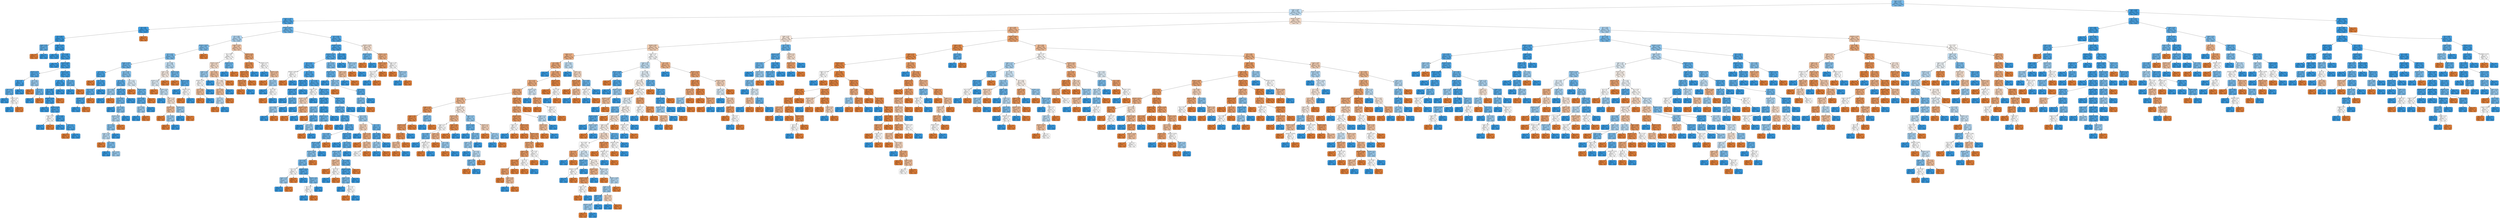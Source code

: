digraph Tree {
node [shape=box, style="filled, rounded", color="black", fontname="helvetica"] ;
edge [fontname="helvetica"] ;
0 [label=<sugar &le; 4.325<br/>gini = 0.371<br/>samples = 5197<br/>value = [1279, 3918]<br/>class = white>, fillcolor="#7abded"] ;
1 [label=<sugar &le; 1.625<br/>gini = 0.483<br/>samples = 2946<br/>value = [1199, 1747]<br/>class = white>, fillcolor="#c1e0f7"] ;
0 -> 1 [labeldistance=2.5, labelangle=45, headlabel="True"] ;
2 [label=<sugar &le; 1.375<br/>gini = 0.192<br/>samples = 1044<br/>value = [112, 932]<br/>class = white>, fillcolor="#51a9e8"] ;
1 -> 2 ;
3 [label=<pH &le; 3.85<br/>gini = 0.04<br/>samples = 539<br/>value = [11, 528]<br/>class = white>, fillcolor="#3d9fe6"] ;
2 -> 3 ;
4 [label=<pH &le; 2.895<br/>gini = 0.033<br/>samples = 537<br/>value = [9, 528]<br/>class = white>, fillcolor="#3c9fe5"] ;
3 -> 4 ;
5 [label=<sugar &le; 0.95<br/>gini = 0.278<br/>samples = 6<br/>value = [1, 5]<br/>class = white>, fillcolor="#61b1ea"] ;
4 -> 5 ;
6 [label=<gini = 0.0<br/>samples = 1<br/>value = [1, 0]<br/>class = red>, fillcolor="#e58139"] ;
5 -> 6 ;
7 [label=<gini = 0.0<br/>samples = 5<br/>value = [0, 5]<br/>class = white>, fillcolor="#399de5"] ;
5 -> 7 ;
8 [label=<sugar &le; 1.175<br/>gini = 0.03<br/>samples = 531<br/>value = [8, 523]<br/>class = white>, fillcolor="#3c9ee5"] ;
4 -> 8 ;
9 [label=<gini = 0.0<br/>samples = 250<br/>value = [0, 250]<br/>class = white>, fillcolor="#399de5"] ;
8 -> 9 ;
10 [label=<pH &le; 3.165<br/>gini = 0.055<br/>samples = 281<br/>value = [8, 273]<br/>class = white>, fillcolor="#3fa0e6"] ;
8 -> 10 ;
11 [label=<gini = 0.0<br/>samples = 120<br/>value = [0, 120]<br/>class = white>, fillcolor="#399de5"] ;
10 -> 11 ;
12 [label=<alcohol &le; 9.85<br/>gini = 0.094<br/>samples = 161<br/>value = [8, 153]<br/>class = white>, fillcolor="#43a2e6"] ;
10 -> 12 ;
13 [label=<alcohol &le; 9.75<br/>gini = 0.211<br/>samples = 25<br/>value = [3, 22]<br/>class = white>, fillcolor="#54aae9"] ;
12 -> 13 ;
14 [label=<pH &le; 3.25<br/>gini = 0.1<br/>samples = 19<br/>value = [1, 18]<br/>class = white>, fillcolor="#44a2e6"] ;
13 -> 14 ;
15 [label=<pH &le; 3.23<br/>gini = 0.278<br/>samples = 6<br/>value = [1, 5]<br/>class = white>, fillcolor="#61b1ea"] ;
14 -> 15 ;
16 [label=<gini = 0.0<br/>samples = 4<br/>value = [0, 4]<br/>class = white>, fillcolor="#399de5"] ;
15 -> 16 ;
17 [label=<sugar &le; 1.25<br/>gini = 0.5<br/>samples = 2<br/>value = [1, 1]<br/>class = red>, fillcolor="#ffffff"] ;
15 -> 17 ;
18 [label=<gini = 0.0<br/>samples = 1<br/>value = [0, 1]<br/>class = white>, fillcolor="#399de5"] ;
17 -> 18 ;
19 [label=<gini = 0.0<br/>samples = 1<br/>value = [1, 0]<br/>class = red>, fillcolor="#e58139"] ;
17 -> 19 ;
20 [label=<gini = 0.0<br/>samples = 13<br/>value = [0, 13]<br/>class = white>, fillcolor="#399de5"] ;
14 -> 20 ;
21 [label=<pH &le; 3.18<br/>gini = 0.444<br/>samples = 6<br/>value = [2, 4]<br/>class = white>, fillcolor="#9ccef2"] ;
13 -> 21 ;
22 [label=<gini = 0.0<br/>samples = 1<br/>value = [1, 0]<br/>class = red>, fillcolor="#e58139"] ;
21 -> 22 ;
23 [label=<pH &le; 3.31<br/>gini = 0.32<br/>samples = 5<br/>value = [1, 4]<br/>class = white>, fillcolor="#6ab6ec"] ;
21 -> 23 ;
24 [label=<gini = 0.0<br/>samples = 4<br/>value = [0, 4]<br/>class = white>, fillcolor="#399de5"] ;
23 -> 24 ;
25 [label=<gini = 0.0<br/>samples = 1<br/>value = [1, 0]<br/>class = red>, fillcolor="#e58139"] ;
23 -> 25 ;
26 [label=<alcohol &le; 12.9<br/>gini = 0.071<br/>samples = 136<br/>value = [5, 131]<br/>class = white>, fillcolor="#41a1e6"] ;
12 -> 26 ;
27 [label=<pH &le; 3.4<br/>gini = 0.06<br/>samples = 130<br/>value = [4, 126]<br/>class = white>, fillcolor="#3fa0e6"] ;
26 -> 27 ;
28 [label=<pH &le; 3.385<br/>gini = 0.078<br/>samples = 98<br/>value = [4, 94]<br/>class = white>, fillcolor="#41a1e6"] ;
27 -> 28 ;
29 [label=<alcohol &le; 10.85<br/>gini = 0.06<br/>samples = 97<br/>value = [3, 94]<br/>class = white>, fillcolor="#3fa0e6"] ;
28 -> 29 ;
30 [label=<gini = 0.0<br/>samples = 43<br/>value = [0, 43]<br/>class = white>, fillcolor="#399de5"] ;
29 -> 30 ;
31 [label=<alcohol &le; 10.95<br/>gini = 0.105<br/>samples = 54<br/>value = [3, 51]<br/>class = white>, fillcolor="#45a3e7"] ;
29 -> 31 ;
32 [label=<sugar &le; 1.25<br/>gini = 0.5<br/>samples = 2<br/>value = [1, 1]<br/>class = red>, fillcolor="#ffffff"] ;
31 -> 32 ;
33 [label=<gini = 0.0<br/>samples = 1<br/>value = [0, 1]<br/>class = white>, fillcolor="#399de5"] ;
32 -> 33 ;
34 [label=<gini = 0.0<br/>samples = 1<br/>value = [1, 0]<br/>class = red>, fillcolor="#e58139"] ;
32 -> 34 ;
35 [label=<pH &le; 3.285<br/>gini = 0.074<br/>samples = 52<br/>value = [2, 50]<br/>class = white>, fillcolor="#41a1e6"] ;
31 -> 35 ;
36 [label=<gini = 0.0<br/>samples = 27<br/>value = [0, 27]<br/>class = white>, fillcolor="#399de5"] ;
35 -> 36 ;
37 [label=<pH &le; 3.3<br/>gini = 0.147<br/>samples = 25<br/>value = [2, 23]<br/>class = white>, fillcolor="#4aa6e7"] ;
35 -> 37 ;
38 [label=<gini = 0.0<br/>samples = 2<br/>value = [2, 0]<br/>class = red>, fillcolor="#e58139"] ;
37 -> 38 ;
39 [label=<gini = 0.0<br/>samples = 23<br/>value = [0, 23]<br/>class = white>, fillcolor="#399de5"] ;
37 -> 39 ;
40 [label=<gini = 0.0<br/>samples = 1<br/>value = [1, 0]<br/>class = red>, fillcolor="#e58139"] ;
28 -> 40 ;
41 [label=<gini = 0.0<br/>samples = 32<br/>value = [0, 32]<br/>class = white>, fillcolor="#399de5"] ;
27 -> 41 ;
42 [label=<pH &le; 3.45<br/>gini = 0.278<br/>samples = 6<br/>value = [1, 5]<br/>class = white>, fillcolor="#61b1ea"] ;
26 -> 42 ;
43 [label=<gini = 0.0<br/>samples = 5<br/>value = [0, 5]<br/>class = white>, fillcolor="#399de5"] ;
42 -> 43 ;
44 [label=<gini = 0.0<br/>samples = 1<br/>value = [1, 0]<br/>class = red>, fillcolor="#e58139"] ;
42 -> 44 ;
45 [label=<gini = 0.0<br/>samples = 2<br/>value = [2, 0]<br/>class = red>, fillcolor="#e58139"] ;
3 -> 45 ;
46 [label=<alcohol &le; 10.067<br/>gini = 0.32<br/>samples = 505<br/>value = [101, 404]<br/>class = white>, fillcolor="#6ab6ec"] ;
2 -> 46 ;
47 [label=<pH &le; 3.305<br/>gini = 0.469<br/>samples = 170<br/>value = [64, 106]<br/>class = white>, fillcolor="#b1d8f5"] ;
46 -> 47 ;
48 [label=<alcohol &le; 10.017<br/>gini = 0.381<br/>samples = 117<br/>value = [30, 87]<br/>class = white>, fillcolor="#7dbfee"] ;
47 -> 48 ;
49 [label=<pH &le; 3.245<br/>gini = 0.368<br/>samples = 115<br/>value = [28, 87]<br/>class = white>, fillcolor="#79bded"] ;
48 -> 49 ;
50 [label=<sugar &le; 1.475<br/>gini = 0.317<br/>samples = 91<br/>value = [18, 73]<br/>class = white>, fillcolor="#6ab5eb"] ;
49 -> 50 ;
51 [label=<pH &le; 2.9<br/>gini = 0.149<br/>samples = 37<br/>value = [3, 34]<br/>class = white>, fillcolor="#4aa6e7"] ;
50 -> 51 ;
52 [label=<gini = 0.0<br/>samples = 1<br/>value = [1, 0]<br/>class = red>, fillcolor="#e58139"] ;
51 -> 52 ;
53 [label=<pH &le; 3.125<br/>gini = 0.105<br/>samples = 36<br/>value = [2, 34]<br/>class = white>, fillcolor="#45a3e7"] ;
51 -> 53 ;
54 [label=<pH &le; 3.115<br/>gini = 0.26<br/>samples = 13<br/>value = [2, 11]<br/>class = white>, fillcolor="#5dafea"] ;
53 -> 54 ;
55 [label=<alcohol &le; 9.9<br/>gini = 0.153<br/>samples = 12<br/>value = [1, 11]<br/>class = white>, fillcolor="#4ba6e7"] ;
54 -> 55 ;
56 [label=<gini = 0.0<br/>samples = 11<br/>value = [0, 11]<br/>class = white>, fillcolor="#399de5"] ;
55 -> 56 ;
57 [label=<gini = 0.0<br/>samples = 1<br/>value = [1, 0]<br/>class = red>, fillcolor="#e58139"] ;
55 -> 57 ;
58 [label=<gini = 0.0<br/>samples = 1<br/>value = [1, 0]<br/>class = red>, fillcolor="#e58139"] ;
54 -> 58 ;
59 [label=<gini = 0.0<br/>samples = 23<br/>value = [0, 23]<br/>class = white>, fillcolor="#399de5"] ;
53 -> 59 ;
60 [label=<pH &le; 3.145<br/>gini = 0.401<br/>samples = 54<br/>value = [15, 39]<br/>class = white>, fillcolor="#85c3ef"] ;
50 -> 60 ;
61 [label=<pH &le; 3.03<br/>gini = 0.264<br/>samples = 32<br/>value = [5, 27]<br/>class = white>, fillcolor="#5eafea"] ;
60 -> 61 ;
62 [label=<pH &le; 3.005<br/>gini = 0.444<br/>samples = 6<br/>value = [2, 4]<br/>class = white>, fillcolor="#9ccef2"] ;
61 -> 62 ;
63 [label=<gini = 0.0<br/>samples = 4<br/>value = [0, 4]<br/>class = white>, fillcolor="#399de5"] ;
62 -> 63 ;
64 [label=<gini = 0.0<br/>samples = 2<br/>value = [2, 0]<br/>class = red>, fillcolor="#e58139"] ;
62 -> 64 ;
65 [label=<alcohol &le; 9.55<br/>gini = 0.204<br/>samples = 26<br/>value = [3, 23]<br/>class = white>, fillcolor="#53aae8"] ;
61 -> 65 ;
66 [label=<pH &le; 3.075<br/>gini = 0.337<br/>samples = 14<br/>value = [3, 11]<br/>class = white>, fillcolor="#6fb8ec"] ;
65 -> 66 ;
67 [label=<gini = 0.0<br/>samples = 3<br/>value = [0, 3]<br/>class = white>, fillcolor="#399de5"] ;
66 -> 67 ;
68 [label=<pH &le; 3.125<br/>gini = 0.397<br/>samples = 11<br/>value = [3, 8]<br/>class = white>, fillcolor="#83c2ef"] ;
66 -> 68 ;
69 [label=<alcohol &le; 9.45<br/>gini = 0.469<br/>samples = 8<br/>value = [3, 5]<br/>class = white>, fillcolor="#b0d8f5"] ;
68 -> 69 ;
70 [label=<pH &le; 3.115<br/>gini = 0.408<br/>samples = 7<br/>value = [2, 5]<br/>class = white>, fillcolor="#88c4ef"] ;
69 -> 70 ;
71 [label=<sugar &le; 1.55<br/>gini = 0.48<br/>samples = 5<br/>value = [2, 3]<br/>class = white>, fillcolor="#bddef6"] ;
70 -> 71 ;
72 [label=<gini = 0.0<br/>samples = 1<br/>value = [1, 0]<br/>class = red>, fillcolor="#e58139"] ;
71 -> 72 ;
73 [label=<pH &le; 3.095<br/>gini = 0.375<br/>samples = 4<br/>value = [1, 3]<br/>class = white>, fillcolor="#7bbeee"] ;
71 -> 73 ;
74 [label=<gini = 0.0<br/>samples = 1<br/>value = [0, 1]<br/>class = white>, fillcolor="#399de5"] ;
73 -> 74 ;
75 [label=<gini = 0.444<br/>samples = 3<br/>value = [1, 2]<br/>class = white>, fillcolor="#9ccef2"] ;
73 -> 75 ;
76 [label=<gini = 0.0<br/>samples = 2<br/>value = [0, 2]<br/>class = white>, fillcolor="#399de5"] ;
70 -> 76 ;
77 [label=<gini = 0.0<br/>samples = 1<br/>value = [1, 0]<br/>class = red>, fillcolor="#e58139"] ;
69 -> 77 ;
78 [label=<gini = 0.0<br/>samples = 3<br/>value = [0, 3]<br/>class = white>, fillcolor="#399de5"] ;
68 -> 78 ;
79 [label=<gini = 0.0<br/>samples = 12<br/>value = [0, 12]<br/>class = white>, fillcolor="#399de5"] ;
65 -> 79 ;
80 [label=<pH &le; 3.175<br/>gini = 0.496<br/>samples = 22<br/>value = [10, 12]<br/>class = white>, fillcolor="#deeffb"] ;
60 -> 80 ;
81 [label=<gini = 0.0<br/>samples = 7<br/>value = [7, 0]<br/>class = red>, fillcolor="#e58139"] ;
80 -> 81 ;
82 [label=<alcohol &le; 9.95<br/>gini = 0.32<br/>samples = 15<br/>value = [3, 12]<br/>class = white>, fillcolor="#6ab6ec"] ;
80 -> 82 ;
83 [label=<pH &le; 3.205<br/>gini = 0.245<br/>samples = 14<br/>value = [2, 12]<br/>class = white>, fillcolor="#5aade9"] ;
82 -> 83 ;
84 [label=<pH &le; 3.195<br/>gini = 0.444<br/>samples = 6<br/>value = [2, 4]<br/>class = white>, fillcolor="#9ccef2"] ;
83 -> 84 ;
85 [label=<gini = 0.0<br/>samples = 4<br/>value = [0, 4]<br/>class = white>, fillcolor="#399de5"] ;
84 -> 85 ;
86 [label=<gini = 0.0<br/>samples = 2<br/>value = [2, 0]<br/>class = red>, fillcolor="#e58139"] ;
84 -> 86 ;
87 [label=<gini = 0.0<br/>samples = 8<br/>value = [0, 8]<br/>class = white>, fillcolor="#399de5"] ;
83 -> 87 ;
88 [label=<gini = 0.0<br/>samples = 1<br/>value = [1, 0]<br/>class = red>, fillcolor="#e58139"] ;
82 -> 88 ;
89 [label=<pH &le; 3.285<br/>gini = 0.486<br/>samples = 24<br/>value = [10, 14]<br/>class = white>, fillcolor="#c6e3f8"] ;
49 -> 89 ;
90 [label=<sugar &le; 1.55<br/>gini = 0.498<br/>samples = 15<br/>value = [8, 7]<br/>class = red>, fillcolor="#fcefe6"] ;
89 -> 90 ;
91 [label=<alcohol &le; 9.25<br/>gini = 0.497<br/>samples = 13<br/>value = [6, 7]<br/>class = white>, fillcolor="#e3f1fb"] ;
90 -> 91 ;
92 [label=<gini = 0.0<br/>samples = 1<br/>value = [1, 0]<br/>class = red>, fillcolor="#e58139"] ;
91 -> 92 ;
93 [label=<alcohol &le; 9.55<br/>gini = 0.486<br/>samples = 12<br/>value = [5, 7]<br/>class = white>, fillcolor="#c6e3f8"] ;
91 -> 93 ;
94 [label=<gini = 0.0<br/>samples = 3<br/>value = [0, 3]<br/>class = white>, fillcolor="#399de5"] ;
93 -> 94 ;
95 [label=<sugar &le; 1.45<br/>gini = 0.494<br/>samples = 9<br/>value = [5, 4]<br/>class = red>, fillcolor="#fae6d7"] ;
93 -> 95 ;
96 [label=<alcohol &le; 9.8<br/>gini = 0.444<br/>samples = 6<br/>value = [4, 2]<br/>class = red>, fillcolor="#f2c09c"] ;
95 -> 96 ;
97 [label=<gini = 0.0<br/>samples = 3<br/>value = [3, 0]<br/>class = red>, fillcolor="#e58139"] ;
96 -> 97 ;
98 [label=<pH &le; 3.255<br/>gini = 0.444<br/>samples = 3<br/>value = [1, 2]<br/>class = white>, fillcolor="#9ccef2"] ;
96 -> 98 ;
99 [label=<gini = 0.0<br/>samples = 1<br/>value = [1, 0]<br/>class = red>, fillcolor="#e58139"] ;
98 -> 99 ;
100 [label=<gini = 0.0<br/>samples = 2<br/>value = [0, 2]<br/>class = white>, fillcolor="#399de5"] ;
98 -> 100 ;
101 [label=<alcohol &le; 9.7<br/>gini = 0.444<br/>samples = 3<br/>value = [1, 2]<br/>class = white>, fillcolor="#9ccef2"] ;
95 -> 101 ;
102 [label=<gini = 0.0<br/>samples = 2<br/>value = [0, 2]<br/>class = white>, fillcolor="#399de5"] ;
101 -> 102 ;
103 [label=<gini = 0.0<br/>samples = 1<br/>value = [1, 0]<br/>class = red>, fillcolor="#e58139"] ;
101 -> 103 ;
104 [label=<gini = 0.0<br/>samples = 2<br/>value = [2, 0]<br/>class = red>, fillcolor="#e58139"] ;
90 -> 104 ;
105 [label=<alcohol &le; 9.45<br/>gini = 0.346<br/>samples = 9<br/>value = [2, 7]<br/>class = white>, fillcolor="#72b9ec"] ;
89 -> 105 ;
106 [label=<gini = 0.0<br/>samples = 1<br/>value = [1, 0]<br/>class = red>, fillcolor="#e58139"] ;
105 -> 106 ;
107 [label=<alcohol &le; 9.65<br/>gini = 0.219<br/>samples = 8<br/>value = [1, 7]<br/>class = white>, fillcolor="#55abe9"] ;
105 -> 107 ;
108 [label=<gini = 0.0<br/>samples = 6<br/>value = [0, 6]<br/>class = white>, fillcolor="#399de5"] ;
107 -> 108 ;
109 [label=<alcohol &le; 9.8<br/>gini = 0.5<br/>samples = 2<br/>value = [1, 1]<br/>class = red>, fillcolor="#ffffff"] ;
107 -> 109 ;
110 [label=<gini = 0.0<br/>samples = 1<br/>value = [1, 0]<br/>class = red>, fillcolor="#e58139"] ;
109 -> 110 ;
111 [label=<gini = 0.0<br/>samples = 1<br/>value = [0, 1]<br/>class = white>, fillcolor="#399de5"] ;
109 -> 111 ;
112 [label=<gini = 0.0<br/>samples = 2<br/>value = [2, 0]<br/>class = red>, fillcolor="#e58139"] ;
48 -> 112 ;
113 [label=<sugar &le; 1.575<br/>gini = 0.46<br/>samples = 53<br/>value = [34, 19]<br/>class = red>, fillcolor="#f4c7a8"] ;
47 -> 113 ;
114 [label=<pH &le; 3.445<br/>gini = 0.5<br/>samples = 26<br/>value = [13, 13]<br/>class = red>, fillcolor="#ffffff"] ;
113 -> 114 ;
115 [label=<alcohol &le; 9.45<br/>gini = 0.49<br/>samples = 21<br/>value = [12, 9]<br/>class = red>, fillcolor="#f8e0ce"] ;
114 -> 115 ;
116 [label=<sugar &le; 1.45<br/>gini = 0.444<br/>samples = 6<br/>value = [2, 4]<br/>class = white>, fillcolor="#9ccef2"] ;
115 -> 116 ;
117 [label=<alcohol &le; 9.35<br/>gini = 0.5<br/>samples = 4<br/>value = [2, 2]<br/>class = red>, fillcolor="#ffffff"] ;
116 -> 117 ;
118 [label=<pH &le; 3.355<br/>gini = 0.444<br/>samples = 3<br/>value = [2, 1]<br/>class = red>, fillcolor="#f2c09c"] ;
117 -> 118 ;
119 [label=<gini = 0.0<br/>samples = 2<br/>value = [2, 0]<br/>class = red>, fillcolor="#e58139"] ;
118 -> 119 ;
120 [label=<gini = 0.0<br/>samples = 1<br/>value = [0, 1]<br/>class = white>, fillcolor="#399de5"] ;
118 -> 120 ;
121 [label=<gini = 0.0<br/>samples = 1<br/>value = [0, 1]<br/>class = white>, fillcolor="#399de5"] ;
117 -> 121 ;
122 [label=<gini = 0.0<br/>samples = 2<br/>value = [0, 2]<br/>class = white>, fillcolor="#399de5"] ;
116 -> 122 ;
123 [label=<pH &le; 3.415<br/>gini = 0.444<br/>samples = 15<br/>value = [10, 5]<br/>class = red>, fillcolor="#f2c09c"] ;
115 -> 123 ;
124 [label=<pH &le; 3.405<br/>gini = 0.496<br/>samples = 11<br/>value = [6, 5]<br/>class = red>, fillcolor="#fbeade"] ;
123 -> 124 ;
125 [label=<pH &le; 3.345<br/>gini = 0.444<br/>samples = 9<br/>value = [6, 3]<br/>class = red>, fillcolor="#f2c09c"] ;
124 -> 125 ;
126 [label=<pH &le; 3.33<br/>gini = 0.48<br/>samples = 5<br/>value = [2, 3]<br/>class = white>, fillcolor="#bddef6"] ;
125 -> 126 ;
127 [label=<gini = 0.0<br/>samples = 2<br/>value = [2, 0]<br/>class = red>, fillcolor="#e58139"] ;
126 -> 127 ;
128 [label=<gini = 0.0<br/>samples = 3<br/>value = [0, 3]<br/>class = white>, fillcolor="#399de5"] ;
126 -> 128 ;
129 [label=<gini = 0.0<br/>samples = 4<br/>value = [4, 0]<br/>class = red>, fillcolor="#e58139"] ;
125 -> 129 ;
130 [label=<gini = 0.0<br/>samples = 2<br/>value = [0, 2]<br/>class = white>, fillcolor="#399de5"] ;
124 -> 130 ;
131 [label=<gini = 0.0<br/>samples = 4<br/>value = [4, 0]<br/>class = red>, fillcolor="#e58139"] ;
123 -> 131 ;
132 [label=<alcohol &le; 9.75<br/>gini = 0.32<br/>samples = 5<br/>value = [1, 4]<br/>class = white>, fillcolor="#6ab6ec"] ;
114 -> 132 ;
133 [label=<gini = 0.0<br/>samples = 4<br/>value = [0, 4]<br/>class = white>, fillcolor="#399de5"] ;
132 -> 133 ;
134 [label=<gini = 0.0<br/>samples = 1<br/>value = [1, 0]<br/>class = red>, fillcolor="#e58139"] ;
132 -> 134 ;
135 [label=<alcohol &le; 9.65<br/>gini = 0.346<br/>samples = 27<br/>value = [21, 6]<br/>class = red>, fillcolor="#eca572"] ;
113 -> 135 ;
136 [label=<pH &le; 3.605<br/>gini = 0.188<br/>samples = 19<br/>value = [17, 2]<br/>class = red>, fillcolor="#e89050"] ;
135 -> 136 ;
137 [label=<alcohol &le; 9.35<br/>gini = 0.105<br/>samples = 18<br/>value = [17, 1]<br/>class = red>, fillcolor="#e78845"] ;
136 -> 137 ;
138 [label=<alcohol &le; 9.25<br/>gini = 0.198<br/>samples = 9<br/>value = [8, 1]<br/>class = red>, fillcolor="#e89152"] ;
137 -> 138 ;
139 [label=<gini = 0.0<br/>samples = 8<br/>value = [8, 0]<br/>class = red>, fillcolor="#e58139"] ;
138 -> 139 ;
140 [label=<gini = 0.0<br/>samples = 1<br/>value = [0, 1]<br/>class = white>, fillcolor="#399de5"] ;
138 -> 140 ;
141 [label=<gini = 0.0<br/>samples = 9<br/>value = [9, 0]<br/>class = red>, fillcolor="#e58139"] ;
137 -> 141 ;
142 [label=<gini = 0.0<br/>samples = 1<br/>value = [0, 1]<br/>class = white>, fillcolor="#399de5"] ;
136 -> 142 ;
143 [label=<alcohol &le; 9.75<br/>gini = 0.5<br/>samples = 8<br/>value = [4, 4]<br/>class = red>, fillcolor="#ffffff"] ;
135 -> 143 ;
144 [label=<gini = 0.0<br/>samples = 2<br/>value = [0, 2]<br/>class = white>, fillcolor="#399de5"] ;
143 -> 144 ;
145 [label=<alcohol &le; 9.95<br/>gini = 0.444<br/>samples = 6<br/>value = [4, 2]<br/>class = red>, fillcolor="#f2c09c"] ;
143 -> 145 ;
146 [label=<gini = 0.0<br/>samples = 3<br/>value = [3, 0]<br/>class = red>, fillcolor="#e58139"] ;
145 -> 146 ;
147 [label=<pH &le; 3.375<br/>gini = 0.444<br/>samples = 3<br/>value = [1, 2]<br/>class = white>, fillcolor="#9ccef2"] ;
145 -> 147 ;
148 [label=<gini = 0.0<br/>samples = 1<br/>value = [0, 1]<br/>class = white>, fillcolor="#399de5"] ;
147 -> 148 ;
149 [label=<pH &le; 3.46<br/>gini = 0.5<br/>samples = 2<br/>value = [1, 1]<br/>class = red>, fillcolor="#ffffff"] ;
147 -> 149 ;
150 [label=<gini = 0.0<br/>samples = 1<br/>value = [1, 0]<br/>class = red>, fillcolor="#e58139"] ;
149 -> 150 ;
151 [label=<gini = 0.0<br/>samples = 1<br/>value = [0, 1]<br/>class = white>, fillcolor="#399de5"] ;
149 -> 151 ;
152 [label=<pH &le; 3.545<br/>gini = 0.196<br/>samples = 335<br/>value = [37, 298]<br/>class = white>, fillcolor="#52a9e8"] ;
46 -> 152 ;
153 [label=<alcohol &le; 11.95<br/>gini = 0.16<br/>samples = 319<br/>value = [28, 291]<br/>class = white>, fillcolor="#4ca6e8"] ;
152 -> 153 ;
154 [label=<alcohol &le; 11.65<br/>gini = 0.193<br/>samples = 250<br/>value = [27, 223]<br/>class = white>, fillcolor="#51a9e8"] ;
153 -> 154 ;
155 [label=<pH &le; 2.925<br/>gini = 0.173<br/>samples = 230<br/>value = [22, 208]<br/>class = white>, fillcolor="#4ea7e8"] ;
154 -> 155 ;
156 [label=<alcohol &le; 10.65<br/>gini = 0.5<br/>samples = 2<br/>value = [1, 1]<br/>class = red>, fillcolor="#ffffff"] ;
155 -> 156 ;
157 [label=<gini = 0.0<br/>samples = 1<br/>value = [1, 0]<br/>class = red>, fillcolor="#e58139"] ;
156 -> 157 ;
158 [label=<gini = 0.0<br/>samples = 1<br/>value = [0, 1]<br/>class = white>, fillcolor="#399de5"] ;
156 -> 158 ;
159 [label=<pH &le; 3.125<br/>gini = 0.167<br/>samples = 228<br/>value = [21, 207]<br/>class = white>, fillcolor="#4da7e8"] ;
155 -> 159 ;
160 [label=<alcohol &le; 10.45<br/>gini = 0.044<br/>samples = 44<br/>value = [1, 43]<br/>class = white>, fillcolor="#3e9fe6"] ;
159 -> 160 ;
161 [label=<alcohol &le; 10.35<br/>gini = 0.124<br/>samples = 15<br/>value = [1, 14]<br/>class = white>, fillcolor="#47a4e7"] ;
160 -> 161 ;
162 [label=<gini = 0.0<br/>samples = 9<br/>value = [0, 9]<br/>class = white>, fillcolor="#399de5"] ;
161 -> 162 ;
163 [label=<pH &le; 3.075<br/>gini = 0.278<br/>samples = 6<br/>value = [1, 5]<br/>class = white>, fillcolor="#61b1ea"] ;
161 -> 163 ;
164 [label=<pH &le; 3.045<br/>gini = 0.444<br/>samples = 3<br/>value = [1, 2]<br/>class = white>, fillcolor="#9ccef2"] ;
163 -> 164 ;
165 [label=<gini = 0.0<br/>samples = 2<br/>value = [0, 2]<br/>class = white>, fillcolor="#399de5"] ;
164 -> 165 ;
166 [label=<gini = 0.0<br/>samples = 1<br/>value = [1, 0]<br/>class = red>, fillcolor="#e58139"] ;
164 -> 166 ;
167 [label=<gini = 0.0<br/>samples = 3<br/>value = [0, 3]<br/>class = white>, fillcolor="#399de5"] ;
163 -> 167 ;
168 [label=<gini = 0.0<br/>samples = 29<br/>value = [0, 29]<br/>class = white>, fillcolor="#399de5"] ;
160 -> 168 ;
169 [label=<pH &le; 3.145<br/>gini = 0.194<br/>samples = 184<br/>value = [20, 164]<br/>class = white>, fillcolor="#51a9e8"] ;
159 -> 169 ;
170 [label=<sugar &le; 1.55<br/>gini = 0.5<br/>samples = 6<br/>value = [3, 3]<br/>class = red>, fillcolor="#ffffff"] ;
169 -> 170 ;
171 [label=<alcohol &le; 10.25<br/>gini = 0.48<br/>samples = 5<br/>value = [3, 2]<br/>class = red>, fillcolor="#f6d5bd"] ;
170 -> 171 ;
172 [label=<gini = 0.0<br/>samples = 1<br/>value = [0, 1]<br/>class = white>, fillcolor="#399de5"] ;
171 -> 172 ;
173 [label=<alcohol &le; 10.95<br/>gini = 0.375<br/>samples = 4<br/>value = [3, 1]<br/>class = red>, fillcolor="#eeab7b"] ;
171 -> 173 ;
174 [label=<gini = 0.0<br/>samples = 3<br/>value = [3, 0]<br/>class = red>, fillcolor="#e58139"] ;
173 -> 174 ;
175 [label=<gini = 0.0<br/>samples = 1<br/>value = [0, 1]<br/>class = white>, fillcolor="#399de5"] ;
173 -> 175 ;
176 [label=<gini = 0.0<br/>samples = 1<br/>value = [0, 1]<br/>class = white>, fillcolor="#399de5"] ;
170 -> 176 ;
177 [label=<sugar &le; 1.475<br/>gini = 0.173<br/>samples = 178<br/>value = [17, 161]<br/>class = white>, fillcolor="#4ea7e8"] ;
169 -> 177 ;
178 [label=<alcohol &le; 10.25<br/>gini = 0.088<br/>samples = 65<br/>value = [3, 62]<br/>class = white>, fillcolor="#43a2e6"] ;
177 -> 178 ;
179 [label=<pH &le; 3.22<br/>gini = 0.375<br/>samples = 8<br/>value = [2, 6]<br/>class = white>, fillcolor="#7bbeee"] ;
178 -> 179 ;
180 [label=<gini = 0.0<br/>samples = 1<br/>value = [1, 0]<br/>class = red>, fillcolor="#e58139"] ;
179 -> 180 ;
181 [label=<pH &le; 3.35<br/>gini = 0.245<br/>samples = 7<br/>value = [1, 6]<br/>class = white>, fillcolor="#5aade9"] ;
179 -> 181 ;
182 [label=<gini = 0.0<br/>samples = 4<br/>value = [0, 4]<br/>class = white>, fillcolor="#399de5"] ;
181 -> 182 ;
183 [label=<pH &le; 3.39<br/>gini = 0.444<br/>samples = 3<br/>value = [1, 2]<br/>class = white>, fillcolor="#9ccef2"] ;
181 -> 183 ;
184 [label=<gini = 0.0<br/>samples = 1<br/>value = [1, 0]<br/>class = red>, fillcolor="#e58139"] ;
183 -> 184 ;
185 [label=<gini = 0.0<br/>samples = 2<br/>value = [0, 2]<br/>class = white>, fillcolor="#399de5"] ;
183 -> 185 ;
186 [label=<pH &le; 3.195<br/>gini = 0.034<br/>samples = 57<br/>value = [1, 56]<br/>class = white>, fillcolor="#3d9fe5"] ;
178 -> 186 ;
187 [label=<alcohol &le; 11.35<br/>gini = 0.32<br/>samples = 5<br/>value = [1, 4]<br/>class = white>, fillcolor="#6ab6ec"] ;
186 -> 187 ;
188 [label=<gini = 0.0<br/>samples = 4<br/>value = [0, 4]<br/>class = white>, fillcolor="#399de5"] ;
187 -> 188 ;
189 [label=<gini = 0.0<br/>samples = 1<br/>value = [1, 0]<br/>class = red>, fillcolor="#e58139"] ;
187 -> 189 ;
190 [label=<gini = 0.0<br/>samples = 52<br/>value = [0, 52]<br/>class = white>, fillcolor="#399de5"] ;
186 -> 190 ;
191 [label=<alcohol &le; 11.25<br/>gini = 0.217<br/>samples = 113<br/>value = [14, 99]<br/>class = white>, fillcolor="#55abe9"] ;
177 -> 191 ;
192 [label=<alcohol &le; 11.05<br/>gini = 0.254<br/>samples = 94<br/>value = [14, 80]<br/>class = white>, fillcolor="#5caeea"] ;
191 -> 192 ;
193 [label=<pH &le; 3.195<br/>gini = 0.202<br/>samples = 79<br/>value = [9, 70]<br/>class = white>, fillcolor="#52aae8"] ;
192 -> 193 ;
194 [label=<gini = 0.0<br/>samples = 13<br/>value = [0, 13]<br/>class = white>, fillcolor="#399de5"] ;
193 -> 194 ;
195 [label=<pH &le; 3.295<br/>gini = 0.236<br/>samples = 66<br/>value = [9, 57]<br/>class = white>, fillcolor="#58ace9"] ;
193 -> 195 ;
196 [label=<pH &le; 3.285<br/>gini = 0.33<br/>samples = 24<br/>value = [5, 19]<br/>class = white>, fillcolor="#6db7ec"] ;
195 -> 196 ;
197 [label=<alcohol &le; 10.65<br/>gini = 0.287<br/>samples = 23<br/>value = [4, 19]<br/>class = white>, fillcolor="#63b2ea"] ;
196 -> 197 ;
198 [label=<alcohol &le; 10.55<br/>gini = 0.408<br/>samples = 14<br/>value = [4, 10]<br/>class = white>, fillcolor="#88c4ef"] ;
197 -> 198 ;
199 [label=<pH &le; 3.225<br/>gini = 0.355<br/>samples = 13<br/>value = [3, 10]<br/>class = white>, fillcolor="#74baed"] ;
198 -> 199 ;
200 [label=<pH &le; 3.21<br/>gini = 0.5<br/>samples = 4<br/>value = [2, 2]<br/>class = red>, fillcolor="#ffffff"] ;
199 -> 200 ;
201 [label=<sugar &le; 1.55<br/>gini = 0.444<br/>samples = 3<br/>value = [1, 2]<br/>class = white>, fillcolor="#9ccef2"] ;
200 -> 201 ;
202 [label=<gini = 0.0<br/>samples = 2<br/>value = [0, 2]<br/>class = white>, fillcolor="#399de5"] ;
201 -> 202 ;
203 [label=<gini = 0.0<br/>samples = 1<br/>value = [1, 0]<br/>class = red>, fillcolor="#e58139"] ;
201 -> 203 ;
204 [label=<gini = 0.0<br/>samples = 1<br/>value = [1, 0]<br/>class = red>, fillcolor="#e58139"] ;
200 -> 204 ;
205 [label=<alcohol &le; 10.25<br/>gini = 0.198<br/>samples = 9<br/>value = [1, 8]<br/>class = white>, fillcolor="#52a9e8"] ;
199 -> 205 ;
206 [label=<gini = 0.0<br/>samples = 5<br/>value = [0, 5]<br/>class = white>, fillcolor="#399de5"] ;
205 -> 206 ;
207 [label=<alcohol &le; 10.4<br/>gini = 0.375<br/>samples = 4<br/>value = [1, 3]<br/>class = white>, fillcolor="#7bbeee"] ;
205 -> 207 ;
208 [label=<pH &le; 3.24<br/>gini = 0.5<br/>samples = 2<br/>value = [1, 1]<br/>class = red>, fillcolor="#ffffff"] ;
207 -> 208 ;
209 [label=<gini = 0.0<br/>samples = 1<br/>value = [0, 1]<br/>class = white>, fillcolor="#399de5"] ;
208 -> 209 ;
210 [label=<gini = 0.0<br/>samples = 1<br/>value = [1, 0]<br/>class = red>, fillcolor="#e58139"] ;
208 -> 210 ;
211 [label=<gini = 0.0<br/>samples = 2<br/>value = [0, 2]<br/>class = white>, fillcolor="#399de5"] ;
207 -> 211 ;
212 [label=<gini = 0.0<br/>samples = 1<br/>value = [1, 0]<br/>class = red>, fillcolor="#e58139"] ;
198 -> 212 ;
213 [label=<gini = 0.0<br/>samples = 9<br/>value = [0, 9]<br/>class = white>, fillcolor="#399de5"] ;
197 -> 213 ;
214 [label=<gini = 0.0<br/>samples = 1<br/>value = [1, 0]<br/>class = red>, fillcolor="#e58139"] ;
196 -> 214 ;
215 [label=<alcohol &le; 10.6<br/>gini = 0.172<br/>samples = 42<br/>value = [4, 38]<br/>class = white>, fillcolor="#4ea7e8"] ;
195 -> 215 ;
216 [label=<gini = 0.0<br/>samples = 18<br/>value = [0, 18]<br/>class = white>, fillcolor="#399de5"] ;
215 -> 216 ;
217 [label=<pH &le; 3.475<br/>gini = 0.278<br/>samples = 24<br/>value = [4, 20]<br/>class = white>, fillcolor="#61b1ea"] ;
215 -> 217 ;
218 [label=<alcohol &le; 10.75<br/>gini = 0.36<br/>samples = 17<br/>value = [4, 13]<br/>class = white>, fillcolor="#76bbed"] ;
217 -> 218 ;
219 [label=<sugar &le; 1.55<br/>gini = 0.444<br/>samples = 3<br/>value = [2, 1]<br/>class = red>, fillcolor="#f2c09c"] ;
218 -> 219 ;
220 [label=<gini = 0.0<br/>samples = 1<br/>value = [1, 0]<br/>class = red>, fillcolor="#e58139"] ;
219 -> 220 ;
221 [label=<pH &le; 3.42<br/>gini = 0.5<br/>samples = 2<br/>value = [1, 1]<br/>class = red>, fillcolor="#ffffff"] ;
219 -> 221 ;
222 [label=<gini = 0.0<br/>samples = 1<br/>value = [0, 1]<br/>class = white>, fillcolor="#399de5"] ;
221 -> 222 ;
223 [label=<gini = 0.0<br/>samples = 1<br/>value = [1, 0]<br/>class = red>, fillcolor="#e58139"] ;
221 -> 223 ;
224 [label=<pH &le; 3.465<br/>gini = 0.245<br/>samples = 14<br/>value = [2, 12]<br/>class = white>, fillcolor="#5aade9"] ;
218 -> 224 ;
225 [label=<alcohol &le; 10.85<br/>gini = 0.142<br/>samples = 13<br/>value = [1, 12]<br/>class = white>, fillcolor="#49a5e7"] ;
224 -> 225 ;
226 [label=<sugar &le; 1.55<br/>gini = 0.375<br/>samples = 4<br/>value = [1, 3]<br/>class = white>, fillcolor="#7bbeee"] ;
225 -> 226 ;
227 [label=<gini = 0.0<br/>samples = 2<br/>value = [0, 2]<br/>class = white>, fillcolor="#399de5"] ;
226 -> 227 ;
228 [label=<pH &le; 3.32<br/>gini = 0.5<br/>samples = 2<br/>value = [1, 1]<br/>class = red>, fillcolor="#ffffff"] ;
226 -> 228 ;
229 [label=<gini = 0.0<br/>samples = 1<br/>value = [1, 0]<br/>class = red>, fillcolor="#e58139"] ;
228 -> 229 ;
230 [label=<gini = 0.0<br/>samples = 1<br/>value = [0, 1]<br/>class = white>, fillcolor="#399de5"] ;
228 -> 230 ;
231 [label=<gini = 0.0<br/>samples = 9<br/>value = [0, 9]<br/>class = white>, fillcolor="#399de5"] ;
225 -> 231 ;
232 [label=<gini = 0.0<br/>samples = 1<br/>value = [1, 0]<br/>class = red>, fillcolor="#e58139"] ;
224 -> 232 ;
233 [label=<gini = 0.0<br/>samples = 7<br/>value = [0, 7]<br/>class = white>, fillcolor="#399de5"] ;
217 -> 233 ;
234 [label=<pH &le; 3.255<br/>gini = 0.444<br/>samples = 15<br/>value = [5, 10]<br/>class = white>, fillcolor="#9ccef2"] ;
192 -> 234 ;
235 [label=<pH &le; 3.175<br/>gini = 0.48<br/>samples = 5<br/>value = [3, 2]<br/>class = red>, fillcolor="#f6d5bd"] ;
234 -> 235 ;
236 [label=<gini = 0.0<br/>samples = 1<br/>value = [0, 1]<br/>class = white>, fillcolor="#399de5"] ;
235 -> 236 ;
237 [label=<sugar &le; 1.55<br/>gini = 0.375<br/>samples = 4<br/>value = [3, 1]<br/>class = red>, fillcolor="#eeab7b"] ;
235 -> 237 ;
238 [label=<gini = 0.0<br/>samples = 1<br/>value = [1, 0]<br/>class = red>, fillcolor="#e58139"] ;
237 -> 238 ;
239 [label=<pH &le; 3.235<br/>gini = 0.444<br/>samples = 3<br/>value = [2, 1]<br/>class = red>, fillcolor="#f2c09c"] ;
237 -> 239 ;
240 [label=<gini = 0.5<br/>samples = 2<br/>value = [1, 1]<br/>class = red>, fillcolor="#ffffff"] ;
239 -> 240 ;
241 [label=<gini = 0.0<br/>samples = 1<br/>value = [1, 0]<br/>class = red>, fillcolor="#e58139"] ;
239 -> 241 ;
242 [label=<pH &le; 3.44<br/>gini = 0.32<br/>samples = 10<br/>value = [2, 8]<br/>class = white>, fillcolor="#6ab6ec"] ;
234 -> 242 ;
243 [label=<pH &le; 3.305<br/>gini = 0.198<br/>samples = 9<br/>value = [1, 8]<br/>class = white>, fillcolor="#52a9e8"] ;
242 -> 243 ;
244 [label=<pH &le; 3.28<br/>gini = 0.444<br/>samples = 3<br/>value = [1, 2]<br/>class = white>, fillcolor="#9ccef2"] ;
243 -> 244 ;
245 [label=<gini = 0.0<br/>samples = 2<br/>value = [0, 2]<br/>class = white>, fillcolor="#399de5"] ;
244 -> 245 ;
246 [label=<gini = 0.0<br/>samples = 1<br/>value = [1, 0]<br/>class = red>, fillcolor="#e58139"] ;
244 -> 246 ;
247 [label=<gini = 0.0<br/>samples = 6<br/>value = [0, 6]<br/>class = white>, fillcolor="#399de5"] ;
243 -> 247 ;
248 [label=<gini = 0.0<br/>samples = 1<br/>value = [1, 0]<br/>class = red>, fillcolor="#e58139"] ;
242 -> 248 ;
249 [label=<gini = 0.0<br/>samples = 19<br/>value = [0, 19]<br/>class = white>, fillcolor="#399de5"] ;
191 -> 249 ;
250 [label=<pH &le; 3.375<br/>gini = 0.375<br/>samples = 20<br/>value = [5, 15]<br/>class = white>, fillcolor="#7bbeee"] ;
154 -> 250 ;
251 [label=<alcohol &le; 11.75<br/>gini = 0.291<br/>samples = 17<br/>value = [3, 14]<br/>class = white>, fillcolor="#63b2eb"] ;
250 -> 251 ;
252 [label=<gini = 0.0<br/>samples = 7<br/>value = [0, 7]<br/>class = white>, fillcolor="#399de5"] ;
251 -> 252 ;
253 [label=<sugar &le; 1.475<br/>gini = 0.42<br/>samples = 10<br/>value = [3, 7]<br/>class = white>, fillcolor="#8ec7f0"] ;
251 -> 253 ;
254 [label=<gini = 0.0<br/>samples = 2<br/>value = [2, 0]<br/>class = red>, fillcolor="#e58139"] ;
253 -> 254 ;
255 [label=<pH &le; 3.29<br/>gini = 0.219<br/>samples = 8<br/>value = [1, 7]<br/>class = white>, fillcolor="#55abe9"] ;
253 -> 255 ;
256 [label=<pH &le; 3.215<br/>gini = 0.375<br/>samples = 4<br/>value = [1, 3]<br/>class = white>, fillcolor="#7bbeee"] ;
255 -> 256 ;
257 [label=<gini = 0.0<br/>samples = 3<br/>value = [0, 3]<br/>class = white>, fillcolor="#399de5"] ;
256 -> 257 ;
258 [label=<gini = 0.0<br/>samples = 1<br/>value = [1, 0]<br/>class = red>, fillcolor="#e58139"] ;
256 -> 258 ;
259 [label=<gini = 0.0<br/>samples = 4<br/>value = [0, 4]<br/>class = white>, fillcolor="#399de5"] ;
255 -> 259 ;
260 [label=<sugar &le; 1.55<br/>gini = 0.444<br/>samples = 3<br/>value = [2, 1]<br/>class = red>, fillcolor="#f2c09c"] ;
250 -> 260 ;
261 [label=<gini = 0.0<br/>samples = 1<br/>value = [0, 1]<br/>class = white>, fillcolor="#399de5"] ;
260 -> 261 ;
262 [label=<gini = 0.0<br/>samples = 2<br/>value = [2, 0]<br/>class = red>, fillcolor="#e58139"] ;
260 -> 262 ;
263 [label=<pH &le; 3.445<br/>gini = 0.029<br/>samples = 69<br/>value = [1, 68]<br/>class = white>, fillcolor="#3c9ee5"] ;
153 -> 263 ;
264 [label=<gini = 0.0<br/>samples = 66<br/>value = [0, 66]<br/>class = white>, fillcolor="#399de5"] ;
263 -> 264 ;
265 [label=<alcohol &le; 12.35<br/>gini = 0.444<br/>samples = 3<br/>value = [1, 2]<br/>class = white>, fillcolor="#9ccef2"] ;
263 -> 265 ;
266 [label=<gini = 0.0<br/>samples = 1<br/>value = [1, 0]<br/>class = red>, fillcolor="#e58139"] ;
265 -> 266 ;
267 [label=<gini = 0.0<br/>samples = 2<br/>value = [0, 2]<br/>class = white>, fillcolor="#399de5"] ;
265 -> 267 ;
268 [label=<alcohol &le; 10.45<br/>gini = 0.492<br/>samples = 16<br/>value = [9, 7]<br/>class = red>, fillcolor="#f9e3d3"] ;
152 -> 268 ;
269 [label=<alcohol &le; 10.15<br/>gini = 0.32<br/>samples = 5<br/>value = [1, 4]<br/>class = white>, fillcolor="#6ab6ec"] ;
268 -> 269 ;
270 [label=<gini = 0.0<br/>samples = 1<br/>value = [1, 0]<br/>class = red>, fillcolor="#e58139"] ;
269 -> 270 ;
271 [label=<gini = 0.0<br/>samples = 4<br/>value = [0, 4]<br/>class = white>, fillcolor="#399de5"] ;
269 -> 271 ;
272 [label=<alcohol &le; 12.15<br/>gini = 0.397<br/>samples = 11<br/>value = [8, 3]<br/>class = red>, fillcolor="#efb083"] ;
268 -> 272 ;
273 [label=<alcohol &le; 10.75<br/>gini = 0.245<br/>samples = 7<br/>value = [6, 1]<br/>class = red>, fillcolor="#e9965a"] ;
272 -> 273 ;
274 [label=<pH &le; 3.715<br/>gini = 0.5<br/>samples = 2<br/>value = [1, 1]<br/>class = red>, fillcolor="#ffffff"] ;
273 -> 274 ;
275 [label=<gini = 0.0<br/>samples = 1<br/>value = [0, 1]<br/>class = white>, fillcolor="#399de5"] ;
274 -> 275 ;
276 [label=<gini = 0.0<br/>samples = 1<br/>value = [1, 0]<br/>class = red>, fillcolor="#e58139"] ;
274 -> 276 ;
277 [label=<gini = 0.0<br/>samples = 5<br/>value = [5, 0]<br/>class = red>, fillcolor="#e58139"] ;
273 -> 277 ;
278 [label=<sugar &le; 1.45<br/>gini = 0.5<br/>samples = 4<br/>value = [2, 2]<br/>class = red>, fillcolor="#ffffff"] ;
272 -> 278 ;
279 [label=<gini = 0.0<br/>samples = 1<br/>value = [1, 0]<br/>class = red>, fillcolor="#e58139"] ;
278 -> 279 ;
280 [label=<alcohol &le; 13.5<br/>gini = 0.444<br/>samples = 3<br/>value = [1, 2]<br/>class = white>, fillcolor="#9ccef2"] ;
278 -> 280 ;
281 [label=<gini = 0.0<br/>samples = 2<br/>value = [0, 2]<br/>class = white>, fillcolor="#399de5"] ;
280 -> 281 ;
282 [label=<gini = 0.0<br/>samples = 1<br/>value = [1, 0]<br/>class = red>, fillcolor="#e58139"] ;
280 -> 282 ;
283 [label=<alcohol &le; 11.025<br/>gini = 0.49<br/>samples = 1902<br/>value = [1087, 815]<br/>class = red>, fillcolor="#f8dfcd"] ;
1 -> 283 ;
284 [label=<pH &le; 3.205<br/>gini = 0.413<br/>samples = 1145<br/>value = [811, 334]<br/>class = red>, fillcolor="#f0b58b"] ;
283 -> 284 ;
285 [label=<sugar &le; 3.25<br/>gini = 0.495<br/>samples = 400<br/>value = [219, 181]<br/>class = red>, fillcolor="#fae9dd"] ;
284 -> 285 ;
286 [label=<alcohol &le; 9.85<br/>gini = 0.473<br/>samples = 336<br/>value = [207, 129]<br/>class = red>, fillcolor="#f5d0b4"] ;
285 -> 286 ;
287 [label=<sugar &le; 2.75<br/>gini = 0.4<br/>samples = 177<br/>value = [128, 49]<br/>class = red>, fillcolor="#efb185"] ;
286 -> 287 ;
288 [label=<pH &le; 2.855<br/>gini = 0.369<br/>samples = 160<br/>value = [121, 39]<br/>class = red>, fillcolor="#edaa79"] ;
287 -> 288 ;
289 [label=<gini = 0.0<br/>samples = 3<br/>value = [0, 3]<br/>class = white>, fillcolor="#399de5"] ;
288 -> 289 ;
290 [label=<pH &le; 3.185<br/>gini = 0.353<br/>samples = 157<br/>value = [121, 36]<br/>class = red>, fillcolor="#eda674"] ;
288 -> 290 ;
291 [label=<pH &le; 3.175<br/>gini = 0.39<br/>samples = 132<br/>value = [97, 35]<br/>class = red>, fillcolor="#eeae80"] ;
290 -> 291 ;
292 [label=<pH &le; 3.115<br/>gini = 0.369<br/>samples = 123<br/>value = [93, 30]<br/>class = red>, fillcolor="#edaa79"] ;
291 -> 292 ;
293 [label=<pH &le; 3.065<br/>gini = 0.428<br/>samples = 74<br/>value = [51, 23]<br/>class = red>, fillcolor="#f1ba92"] ;
292 -> 293 ;
294 [label=<sugar &le; 2.35<br/>gini = 0.245<br/>samples = 35<br/>value = [30, 5]<br/>class = red>, fillcolor="#e9965a"] ;
293 -> 294 ;
295 [label=<sugar &le; 1.85<br/>gini = 0.121<br/>samples = 31<br/>value = [29, 2]<br/>class = red>, fillcolor="#e78a47"] ;
294 -> 295 ;
296 [label=<alcohol &le; 9.55<br/>gini = 0.278<br/>samples = 12<br/>value = [10, 2]<br/>class = red>, fillcolor="#ea9a61"] ;
295 -> 296 ;
297 [label=<pH &le; 2.985<br/>gini = 0.165<br/>samples = 11<br/>value = [10, 1]<br/>class = red>, fillcolor="#e88e4d"] ;
296 -> 297 ;
298 [label=<pH &le; 2.935<br/>gini = 0.444<br/>samples = 3<br/>value = [2, 1]<br/>class = red>, fillcolor="#f2c09c"] ;
297 -> 298 ;
299 [label=<gini = 0.0<br/>samples = 2<br/>value = [2, 0]<br/>class = red>, fillcolor="#e58139"] ;
298 -> 299 ;
300 [label=<gini = 0.0<br/>samples = 1<br/>value = [0, 1]<br/>class = white>, fillcolor="#399de5"] ;
298 -> 300 ;
301 [label=<gini = 0.0<br/>samples = 8<br/>value = [8, 0]<br/>class = red>, fillcolor="#e58139"] ;
297 -> 301 ;
302 [label=<gini = 0.0<br/>samples = 1<br/>value = [0, 1]<br/>class = white>, fillcolor="#399de5"] ;
296 -> 302 ;
303 [label=<gini = 0.0<br/>samples = 19<br/>value = [19, 0]<br/>class = red>, fillcolor="#e58139"] ;
295 -> 303 ;
304 [label=<sugar &le; 2.6<br/>gini = 0.375<br/>samples = 4<br/>value = [1, 3]<br/>class = white>, fillcolor="#7bbeee"] ;
294 -> 304 ;
305 [label=<gini = 0.0<br/>samples = 3<br/>value = [0, 3]<br/>class = white>, fillcolor="#399de5"] ;
304 -> 305 ;
306 [label=<gini = 0.0<br/>samples = 1<br/>value = [1, 0]<br/>class = red>, fillcolor="#e58139"] ;
304 -> 306 ;
307 [label=<alcohol &le; 9.45<br/>gini = 0.497<br/>samples = 39<br/>value = [21, 18]<br/>class = red>, fillcolor="#fbede3"] ;
293 -> 307 ;
308 [label=<alcohol &le; 9.25<br/>gini = 0.423<br/>samples = 23<br/>value = [16, 7]<br/>class = red>, fillcolor="#f0b890"] ;
307 -> 308 ;
309 [label=<sugar &le; 2.0<br/>gini = 0.5<br/>samples = 12<br/>value = [6, 6]<br/>class = red>, fillcolor="#ffffff"] ;
308 -> 309 ;
310 [label=<pH &le; 3.085<br/>gini = 0.32<br/>samples = 5<br/>value = [1, 4]<br/>class = white>, fillcolor="#6ab6ec"] ;
309 -> 310 ;
311 [label=<gini = 0.0<br/>samples = 3<br/>value = [0, 3]<br/>class = white>, fillcolor="#399de5"] ;
310 -> 311 ;
312 [label=<alcohol &le; 9.15<br/>gini = 0.5<br/>samples = 2<br/>value = [1, 1]<br/>class = red>, fillcolor="#ffffff"] ;
310 -> 312 ;
313 [label=<gini = 0.0<br/>samples = 1<br/>value = [1, 0]<br/>class = red>, fillcolor="#e58139"] ;
312 -> 313 ;
314 [label=<gini = 0.0<br/>samples = 1<br/>value = [0, 1]<br/>class = white>, fillcolor="#399de5"] ;
312 -> 314 ;
315 [label=<sugar &le; 2.3<br/>gini = 0.408<br/>samples = 7<br/>value = [5, 2]<br/>class = red>, fillcolor="#efb388"] ;
309 -> 315 ;
316 [label=<gini = 0.0<br/>samples = 4<br/>value = [4, 0]<br/>class = red>, fillcolor="#e58139"] ;
315 -> 316 ;
317 [label=<pH &le; 3.09<br/>gini = 0.444<br/>samples = 3<br/>value = [1, 2]<br/>class = white>, fillcolor="#9ccef2"] ;
315 -> 317 ;
318 [label=<gini = 0.0<br/>samples = 1<br/>value = [1, 0]<br/>class = red>, fillcolor="#e58139"] ;
317 -> 318 ;
319 [label=<gini = 0.0<br/>samples = 2<br/>value = [0, 2]<br/>class = white>, fillcolor="#399de5"] ;
317 -> 319 ;
320 [label=<sugar &le; 2.45<br/>gini = 0.165<br/>samples = 11<br/>value = [10, 1]<br/>class = red>, fillcolor="#e88e4d"] ;
308 -> 320 ;
321 [label=<gini = 0.0<br/>samples = 10<br/>value = [10, 0]<br/>class = red>, fillcolor="#e58139"] ;
320 -> 321 ;
322 [label=<gini = 0.0<br/>samples = 1<br/>value = [0, 1]<br/>class = white>, fillcolor="#399de5"] ;
320 -> 322 ;
323 [label=<sugar &le; 2.25<br/>gini = 0.43<br/>samples = 16<br/>value = [5, 11]<br/>class = white>, fillcolor="#93caf1"] ;
307 -> 323 ;
324 [label=<alcohol &le; 9.65<br/>gini = 0.298<br/>samples = 11<br/>value = [2, 9]<br/>class = white>, fillcolor="#65b3eb"] ;
323 -> 324 ;
325 [label=<gini = 0.0<br/>samples = 3<br/>value = [0, 3]<br/>class = white>, fillcolor="#399de5"] ;
324 -> 325 ;
326 [label=<pH &le; 3.105<br/>gini = 0.375<br/>samples = 8<br/>value = [2, 6]<br/>class = white>, fillcolor="#7bbeee"] ;
324 -> 326 ;
327 [label=<sugar &le; 1.75<br/>gini = 0.444<br/>samples = 6<br/>value = [2, 4]<br/>class = white>, fillcolor="#9ccef2"] ;
326 -> 327 ;
328 [label=<gini = 0.0<br/>samples = 1<br/>value = [0, 1]<br/>class = white>, fillcolor="#399de5"] ;
327 -> 328 ;
329 [label=<pH &le; 3.09<br/>gini = 0.48<br/>samples = 5<br/>value = [2, 3]<br/>class = white>, fillcolor="#bddef6"] ;
327 -> 329 ;
330 [label=<sugar &le; 1.85<br/>gini = 0.375<br/>samples = 4<br/>value = [1, 3]<br/>class = white>, fillcolor="#7bbeee"] ;
329 -> 330 ;
331 [label=<gini = 0.0<br/>samples = 1<br/>value = [1, 0]<br/>class = red>, fillcolor="#e58139"] ;
330 -> 331 ;
332 [label=<gini = 0.0<br/>samples = 3<br/>value = [0, 3]<br/>class = white>, fillcolor="#399de5"] ;
330 -> 332 ;
333 [label=<gini = 0.0<br/>samples = 1<br/>value = [1, 0]<br/>class = red>, fillcolor="#e58139"] ;
329 -> 333 ;
334 [label=<gini = 0.0<br/>samples = 2<br/>value = [0, 2]<br/>class = white>, fillcolor="#399de5"] ;
326 -> 334 ;
335 [label=<alcohol &le; 9.7<br/>gini = 0.48<br/>samples = 5<br/>value = [3, 2]<br/>class = red>, fillcolor="#f6d5bd"] ;
323 -> 335 ;
336 [label=<gini = 0.0<br/>samples = 2<br/>value = [2, 0]<br/>class = red>, fillcolor="#e58139"] ;
335 -> 336 ;
337 [label=<pH &le; 3.1<br/>gini = 0.444<br/>samples = 3<br/>value = [1, 2]<br/>class = white>, fillcolor="#9ccef2"] ;
335 -> 337 ;
338 [label=<gini = 0.0<br/>samples = 2<br/>value = [0, 2]<br/>class = white>, fillcolor="#399de5"] ;
337 -> 338 ;
339 [label=<gini = 0.0<br/>samples = 1<br/>value = [1, 0]<br/>class = red>, fillcolor="#e58139"] ;
337 -> 339 ;
340 [label=<sugar &le; 2.25<br/>gini = 0.245<br/>samples = 49<br/>value = [42, 7]<br/>class = red>, fillcolor="#e9965a"] ;
292 -> 340 ;
341 [label=<pH &le; 3.165<br/>gini = 0.35<br/>samples = 31<br/>value = [24, 7]<br/>class = red>, fillcolor="#eda673"] ;
340 -> 341 ;
342 [label=<alcohol &le; 9.05<br/>gini = 0.26<br/>samples = 26<br/>value = [22, 4]<br/>class = red>, fillcolor="#ea985d"] ;
341 -> 342 ;
343 [label=<sugar &le; 1.9<br/>gini = 0.5<br/>samples = 2<br/>value = [1, 1]<br/>class = red>, fillcolor="#ffffff"] ;
342 -> 343 ;
344 [label=<gini = 0.0<br/>samples = 1<br/>value = [0, 1]<br/>class = white>, fillcolor="#399de5"] ;
343 -> 344 ;
345 [label=<gini = 0.0<br/>samples = 1<br/>value = [1, 0]<br/>class = red>, fillcolor="#e58139"] ;
343 -> 345 ;
346 [label=<alcohol &le; 9.35<br/>gini = 0.219<br/>samples = 24<br/>value = [21, 3]<br/>class = red>, fillcolor="#e99355"] ;
342 -> 346 ;
347 [label=<gini = 0.0<br/>samples = 6<br/>value = [6, 0]<br/>class = red>, fillcolor="#e58139"] ;
346 -> 347 ;
348 [label=<alcohol &le; 9.65<br/>gini = 0.278<br/>samples = 18<br/>value = [15, 3]<br/>class = red>, fillcolor="#ea9a61"] ;
346 -> 348 ;
349 [label=<alcohol &le; 9.55<br/>gini = 0.355<br/>samples = 13<br/>value = [10, 3]<br/>class = red>, fillcolor="#eda774"] ;
348 -> 349 ;
350 [label=<sugar &le; 2.05<br/>gini = 0.298<br/>samples = 11<br/>value = [9, 2]<br/>class = red>, fillcolor="#eb9d65"] ;
349 -> 350 ;
351 [label=<pH &le; 3.155<br/>gini = 0.198<br/>samples = 9<br/>value = [8, 1]<br/>class = red>, fillcolor="#e89152"] ;
350 -> 351 ;
352 [label=<pH &le; 3.14<br/>gini = 0.32<br/>samples = 5<br/>value = [4, 1]<br/>class = red>, fillcolor="#eca06a"] ;
351 -> 352 ;
353 [label=<gini = 0.0<br/>samples = 2<br/>value = [2, 0]<br/>class = red>, fillcolor="#e58139"] ;
352 -> 353 ;
354 [label=<sugar &le; 1.95<br/>gini = 0.444<br/>samples = 3<br/>value = [2, 1]<br/>class = red>, fillcolor="#f2c09c"] ;
352 -> 354 ;
355 [label=<gini = 0.0<br/>samples = 1<br/>value = [0, 1]<br/>class = white>, fillcolor="#399de5"] ;
354 -> 355 ;
356 [label=<gini = 0.0<br/>samples = 2<br/>value = [2, 0]<br/>class = red>, fillcolor="#e58139"] ;
354 -> 356 ;
357 [label=<gini = 0.0<br/>samples = 4<br/>value = [4, 0]<br/>class = red>, fillcolor="#e58139"] ;
351 -> 357 ;
358 [label=<pH &le; 3.15<br/>gini = 0.5<br/>samples = 2<br/>value = [1, 1]<br/>class = red>, fillcolor="#ffffff"] ;
350 -> 358 ;
359 [label=<gini = 0.0<br/>samples = 1<br/>value = [1, 0]<br/>class = red>, fillcolor="#e58139"] ;
358 -> 359 ;
360 [label=<gini = 0.0<br/>samples = 1<br/>value = [0, 1]<br/>class = white>, fillcolor="#399de5"] ;
358 -> 360 ;
361 [label=<pH &le; 3.125<br/>gini = 0.5<br/>samples = 2<br/>value = [1, 1]<br/>class = red>, fillcolor="#ffffff"] ;
349 -> 361 ;
362 [label=<gini = 0.0<br/>samples = 1<br/>value = [1, 0]<br/>class = red>, fillcolor="#e58139"] ;
361 -> 362 ;
363 [label=<gini = 0.0<br/>samples = 1<br/>value = [0, 1]<br/>class = white>, fillcolor="#399de5"] ;
361 -> 363 ;
364 [label=<gini = 0.0<br/>samples = 5<br/>value = [5, 0]<br/>class = red>, fillcolor="#e58139"] ;
348 -> 364 ;
365 [label=<sugar &le; 2.15<br/>gini = 0.48<br/>samples = 5<br/>value = [2, 3]<br/>class = white>, fillcolor="#bddef6"] ;
341 -> 365 ;
366 [label=<alcohol &le; 9.5<br/>gini = 0.444<br/>samples = 3<br/>value = [2, 1]<br/>class = red>, fillcolor="#f2c09c"] ;
365 -> 366 ;
367 [label=<gini = 0.0<br/>samples = 2<br/>value = [2, 0]<br/>class = red>, fillcolor="#e58139"] ;
366 -> 367 ;
368 [label=<gini = 0.0<br/>samples = 1<br/>value = [0, 1]<br/>class = white>, fillcolor="#399de5"] ;
366 -> 368 ;
369 [label=<gini = 0.0<br/>samples = 2<br/>value = [0, 2]<br/>class = white>, fillcolor="#399de5"] ;
365 -> 369 ;
370 [label=<gini = 0.0<br/>samples = 18<br/>value = [18, 0]<br/>class = red>, fillcolor="#e58139"] ;
340 -> 370 ;
371 [label=<alcohol &le; 9.45<br/>gini = 0.494<br/>samples = 9<br/>value = [4, 5]<br/>class = white>, fillcolor="#d7ebfa"] ;
291 -> 371 ;
372 [label=<gini = 0.0<br/>samples = 4<br/>value = [0, 4]<br/>class = white>, fillcolor="#399de5"] ;
371 -> 372 ;
373 [label=<alcohol &le; 9.55<br/>gini = 0.32<br/>samples = 5<br/>value = [4, 1]<br/>class = red>, fillcolor="#eca06a"] ;
371 -> 373 ;
374 [label=<gini = 0.0<br/>samples = 3<br/>value = [3, 0]<br/>class = red>, fillcolor="#e58139"] ;
373 -> 374 ;
375 [label=<sugar &le; 2.1<br/>gini = 0.5<br/>samples = 2<br/>value = [1, 1]<br/>class = red>, fillcolor="#ffffff"] ;
373 -> 375 ;
376 [label=<gini = 0.0<br/>samples = 1<br/>value = [0, 1]<br/>class = white>, fillcolor="#399de5"] ;
375 -> 376 ;
377 [label=<gini = 0.0<br/>samples = 1<br/>value = [1, 0]<br/>class = red>, fillcolor="#e58139"] ;
375 -> 377 ;
378 [label=<alcohol &le; 9.75<br/>gini = 0.077<br/>samples = 25<br/>value = [24, 1]<br/>class = red>, fillcolor="#e68641"] ;
290 -> 378 ;
379 [label=<gini = 0.0<br/>samples = 23<br/>value = [23, 0]<br/>class = red>, fillcolor="#e58139"] ;
378 -> 379 ;
380 [label=<pH &le; 3.195<br/>gini = 0.5<br/>samples = 2<br/>value = [1, 1]<br/>class = red>, fillcolor="#ffffff"] ;
378 -> 380 ;
381 [label=<gini = 0.0<br/>samples = 1<br/>value = [0, 1]<br/>class = white>, fillcolor="#399de5"] ;
380 -> 381 ;
382 [label=<gini = 0.0<br/>samples = 1<br/>value = [1, 0]<br/>class = red>, fillcolor="#e58139"] ;
380 -> 382 ;
383 [label=<pH &le; 3.035<br/>gini = 0.484<br/>samples = 17<br/>value = [7, 10]<br/>class = white>, fillcolor="#c4e2f7"] ;
287 -> 383 ;
384 [label=<gini = 0.0<br/>samples = 5<br/>value = [0, 5]<br/>class = white>, fillcolor="#399de5"] ;
383 -> 384 ;
385 [label=<sugar &le; 3.0<br/>gini = 0.486<br/>samples = 12<br/>value = [7, 5]<br/>class = red>, fillcolor="#f8dbc6"] ;
383 -> 385 ;
386 [label=<alcohol &le; 9.35<br/>gini = 0.245<br/>samples = 7<br/>value = [6, 1]<br/>class = red>, fillcolor="#e9965a"] ;
385 -> 386 ;
387 [label=<gini = 0.0<br/>samples = 4<br/>value = [4, 0]<br/>class = red>, fillcolor="#e58139"] ;
386 -> 387 ;
388 [label=<pH &le; 3.12<br/>gini = 0.444<br/>samples = 3<br/>value = [2, 1]<br/>class = red>, fillcolor="#f2c09c"] ;
386 -> 388 ;
389 [label=<gini = 0.0<br/>samples = 1<br/>value = [0, 1]<br/>class = white>, fillcolor="#399de5"] ;
388 -> 389 ;
390 [label=<gini = 0.0<br/>samples = 2<br/>value = [2, 0]<br/>class = red>, fillcolor="#e58139"] ;
388 -> 390 ;
391 [label=<pH &le; 3.095<br/>gini = 0.32<br/>samples = 5<br/>value = [1, 4]<br/>class = white>, fillcolor="#6ab6ec"] ;
385 -> 391 ;
392 [label=<alcohol &le; 9.05<br/>gini = 0.5<br/>samples = 2<br/>value = [1, 1]<br/>class = red>, fillcolor="#ffffff"] ;
391 -> 392 ;
393 [label=<gini = 0.0<br/>samples = 1<br/>value = [0, 1]<br/>class = white>, fillcolor="#399de5"] ;
392 -> 393 ;
394 [label=<gini = 0.0<br/>samples = 1<br/>value = [1, 0]<br/>class = red>, fillcolor="#e58139"] ;
392 -> 394 ;
395 [label=<gini = 0.0<br/>samples = 3<br/>value = [0, 3]<br/>class = white>, fillcolor="#399de5"] ;
391 -> 395 ;
396 [label=<sugar &le; 2.55<br/>gini = 0.5<br/>samples = 159<br/>value = [79, 80]<br/>class = white>, fillcolor="#fdfeff"] ;
286 -> 396 ;
397 [label=<sugar &le; 1.75<br/>gini = 0.485<br/>samples = 114<br/>value = [47, 67]<br/>class = white>, fillcolor="#c4e2f7"] ;
396 -> 397 ;
398 [label=<alcohol &le; 10.05<br/>gini = 0.255<br/>samples = 20<br/>value = [3, 17]<br/>class = white>, fillcolor="#5caeea"] ;
397 -> 398 ;
399 [label=<gini = 0.0<br/>samples = 1<br/>value = [1, 0]<br/>class = red>, fillcolor="#e58139"] ;
398 -> 399 ;
400 [label=<pH &le; 3.14<br/>gini = 0.188<br/>samples = 19<br/>value = [2, 17]<br/>class = white>, fillcolor="#50a9e8"] ;
398 -> 400 ;
401 [label=<gini = 0.0<br/>samples = 13<br/>value = [0, 13]<br/>class = white>, fillcolor="#399de5"] ;
400 -> 401 ;
402 [label=<alcohol &le; 10.65<br/>gini = 0.444<br/>samples = 6<br/>value = [2, 4]<br/>class = white>, fillcolor="#9ccef2"] ;
400 -> 402 ;
403 [label=<alcohol &le; 10.4<br/>gini = 0.444<br/>samples = 3<br/>value = [2, 1]<br/>class = red>, fillcolor="#f2c09c"] ;
402 -> 403 ;
404 [label=<gini = 0.0<br/>samples = 1<br/>value = [0, 1]<br/>class = white>, fillcolor="#399de5"] ;
403 -> 404 ;
405 [label=<gini = 0.0<br/>samples = 2<br/>value = [2, 0]<br/>class = red>, fillcolor="#e58139"] ;
403 -> 405 ;
406 [label=<gini = 0.0<br/>samples = 3<br/>value = [0, 3]<br/>class = white>, fillcolor="#399de5"] ;
402 -> 406 ;
407 [label=<pH &le; 3.185<br/>gini = 0.498<br/>samples = 94<br/>value = [44, 50]<br/>class = white>, fillcolor="#e7f3fc"] ;
397 -> 407 ;
408 [label=<pH &le; 2.95<br/>gini = 0.499<br/>samples = 78<br/>value = [41, 37]<br/>class = red>, fillcolor="#fcf3ec"] ;
407 -> 408 ;
409 [label=<gini = 0.0<br/>samples = 3<br/>value = [3, 0]<br/>class = red>, fillcolor="#e58139"] ;
408 -> 409 ;
410 [label=<alcohol &le; 10.95<br/>gini = 0.5<br/>samples = 75<br/>value = [38, 37]<br/>class = red>, fillcolor="#fefcfa"] ;
408 -> 410 ;
411 [label=<sugar &le; 1.85<br/>gini = 0.498<br/>samples = 66<br/>value = [31, 35]<br/>class = white>, fillcolor="#e8f4fc"] ;
410 -> 411 ;
412 [label=<pH &le; 3.16<br/>gini = 0.32<br/>samples = 10<br/>value = [2, 8]<br/>class = white>, fillcolor="#6ab6ec"] ;
411 -> 412 ;
413 [label=<alcohol &le; 10.35<br/>gini = 0.198<br/>samples = 9<br/>value = [1, 8]<br/>class = white>, fillcolor="#52a9e8"] ;
412 -> 413 ;
414 [label=<gini = 0.0<br/>samples = 6<br/>value = [0, 6]<br/>class = white>, fillcolor="#399de5"] ;
413 -> 414 ;
415 [label=<alcohol &le; 10.65<br/>gini = 0.444<br/>samples = 3<br/>value = [1, 2]<br/>class = white>, fillcolor="#9ccef2"] ;
413 -> 415 ;
416 [label=<gini = 0.0<br/>samples = 1<br/>value = [1, 0]<br/>class = red>, fillcolor="#e58139"] ;
415 -> 416 ;
417 [label=<gini = 0.0<br/>samples = 2<br/>value = [0, 2]<br/>class = white>, fillcolor="#399de5"] ;
415 -> 417 ;
418 [label=<gini = 0.0<br/>samples = 1<br/>value = [1, 0]<br/>class = red>, fillcolor="#e58139"] ;
412 -> 418 ;
419 [label=<sugar &le; 2.45<br/>gini = 0.499<br/>samples = 56<br/>value = [29, 27]<br/>class = red>, fillcolor="#fdf6f1"] ;
411 -> 419 ;
420 [label=<sugar &le; 2.35<br/>gini = 0.493<br/>samples = 50<br/>value = [28, 22]<br/>class = red>, fillcolor="#f9e4d5"] ;
419 -> 420 ;
421 [label=<sugar &le; 2.25<br/>gini = 0.499<br/>samples = 46<br/>value = [24, 22]<br/>class = red>, fillcolor="#fdf5ef"] ;
420 -> 421 ;
422 [label=<pH &le; 3.165<br/>gini = 0.489<br/>samples = 40<br/>value = [23, 17]<br/>class = red>, fillcolor="#f8decb"] ;
421 -> 422 ;
423 [label=<pH &le; 3.025<br/>gini = 0.5<br/>samples = 32<br/>value = [16, 16]<br/>class = red>, fillcolor="#ffffff"] ;
422 -> 423 ;
424 [label=<pH &le; 2.97<br/>gini = 0.32<br/>samples = 5<br/>value = [4, 1]<br/>class = red>, fillcolor="#eca06a"] ;
423 -> 424 ;
425 [label=<gini = 0.0<br/>samples = 1<br/>value = [0, 1]<br/>class = white>, fillcolor="#399de5"] ;
424 -> 425 ;
426 [label=<gini = 0.0<br/>samples = 4<br/>value = [4, 0]<br/>class = red>, fillcolor="#e58139"] ;
424 -> 426 ;
427 [label=<pH &le; 3.06<br/>gini = 0.494<br/>samples = 27<br/>value = [12, 15]<br/>class = white>, fillcolor="#d7ebfa"] ;
423 -> 427 ;
428 [label=<alcohol &le; 10.3<br/>gini = 0.278<br/>samples = 6<br/>value = [1, 5]<br/>class = white>, fillcolor="#61b1ea"] ;
427 -> 428 ;
429 [label=<alcohol &le; 10.15<br/>gini = 0.5<br/>samples = 2<br/>value = [1, 1]<br/>class = red>, fillcolor="#ffffff"] ;
428 -> 429 ;
430 [label=<gini = 0.0<br/>samples = 1<br/>value = [0, 1]<br/>class = white>, fillcolor="#399de5"] ;
429 -> 430 ;
431 [label=<gini = 0.0<br/>samples = 1<br/>value = [1, 0]<br/>class = red>, fillcolor="#e58139"] ;
429 -> 431 ;
432 [label=<gini = 0.0<br/>samples = 4<br/>value = [0, 4]<br/>class = white>, fillcolor="#399de5"] ;
428 -> 432 ;
433 [label=<pH &le; 3.11<br/>gini = 0.499<br/>samples = 21<br/>value = [11, 10]<br/>class = red>, fillcolor="#fdf4ed"] ;
427 -> 433 ;
434 [label=<alcohol &le; 10.7<br/>gini = 0.408<br/>samples = 7<br/>value = [5, 2]<br/>class = red>, fillcolor="#efb388"] ;
433 -> 434 ;
435 [label=<alcohol &le; 10.15<br/>gini = 0.278<br/>samples = 6<br/>value = [5, 1]<br/>class = red>, fillcolor="#ea9a61"] ;
434 -> 435 ;
436 [label=<sugar &le; 1.95<br/>gini = 0.5<br/>samples = 2<br/>value = [1, 1]<br/>class = red>, fillcolor="#ffffff"] ;
435 -> 436 ;
437 [label=<gini = 0.0<br/>samples = 1<br/>value = [1, 0]<br/>class = red>, fillcolor="#e58139"] ;
436 -> 437 ;
438 [label=<gini = 0.0<br/>samples = 1<br/>value = [0, 1]<br/>class = white>, fillcolor="#399de5"] ;
436 -> 438 ;
439 [label=<gini = 0.0<br/>samples = 4<br/>value = [4, 0]<br/>class = red>, fillcolor="#e58139"] ;
435 -> 439 ;
440 [label=<gini = 0.0<br/>samples = 1<br/>value = [0, 1]<br/>class = white>, fillcolor="#399de5"] ;
434 -> 440 ;
441 [label=<alcohol &le; 10.0<br/>gini = 0.49<br/>samples = 14<br/>value = [6, 8]<br/>class = white>, fillcolor="#cee6f8"] ;
433 -> 441 ;
442 [label=<gini = 0.0<br/>samples = 1<br/>value = [1, 0]<br/>class = red>, fillcolor="#e58139"] ;
441 -> 442 ;
443 [label=<alcohol &le; 10.85<br/>gini = 0.473<br/>samples = 13<br/>value = [5, 8]<br/>class = white>, fillcolor="#b5daf5"] ;
441 -> 443 ;
444 [label=<sugar &le; 2.15<br/>gini = 0.444<br/>samples = 12<br/>value = [4, 8]<br/>class = white>, fillcolor="#9ccef2"] ;
443 -> 444 ;
445 [label=<sugar &le; 1.95<br/>gini = 0.245<br/>samples = 7<br/>value = [1, 6]<br/>class = white>, fillcolor="#5aade9"] ;
444 -> 445 ;
446 [label=<alcohol &le; 10.55<br/>gini = 0.444<br/>samples = 3<br/>value = [1, 2]<br/>class = white>, fillcolor="#9ccef2"] ;
445 -> 446 ;
447 [label=<gini = 0.0<br/>samples = 1<br/>value = [1, 0]<br/>class = red>, fillcolor="#e58139"] ;
446 -> 447 ;
448 [label=<gini = 0.0<br/>samples = 2<br/>value = [0, 2]<br/>class = white>, fillcolor="#399de5"] ;
446 -> 448 ;
449 [label=<gini = 0.0<br/>samples = 4<br/>value = [0, 4]<br/>class = white>, fillcolor="#399de5"] ;
445 -> 449 ;
450 [label=<pH &le; 3.135<br/>gini = 0.48<br/>samples = 5<br/>value = [3, 2]<br/>class = red>, fillcolor="#f6d5bd"] ;
444 -> 450 ;
451 [label=<gini = 0.0<br/>samples = 2<br/>value = [0, 2]<br/>class = white>, fillcolor="#399de5"] ;
450 -> 451 ;
452 [label=<gini = 0.0<br/>samples = 3<br/>value = [3, 0]<br/>class = red>, fillcolor="#e58139"] ;
450 -> 452 ;
453 [label=<gini = 0.0<br/>samples = 1<br/>value = [1, 0]<br/>class = red>, fillcolor="#e58139"] ;
443 -> 453 ;
454 [label=<alcohol &le; 10.45<br/>gini = 0.219<br/>samples = 8<br/>value = [7, 1]<br/>class = red>, fillcolor="#e99355"] ;
422 -> 454 ;
455 [label=<gini = 0.0<br/>samples = 6<br/>value = [6, 0]<br/>class = red>, fillcolor="#e58139"] ;
454 -> 455 ;
456 [label=<alcohol &le; 10.7<br/>gini = 0.5<br/>samples = 2<br/>value = [1, 1]<br/>class = red>, fillcolor="#ffffff"] ;
454 -> 456 ;
457 [label=<gini = 0.0<br/>samples = 1<br/>value = [0, 1]<br/>class = white>, fillcolor="#399de5"] ;
456 -> 457 ;
458 [label=<gini = 0.0<br/>samples = 1<br/>value = [1, 0]<br/>class = red>, fillcolor="#e58139"] ;
456 -> 458 ;
459 [label=<pH &le; 3.1<br/>gini = 0.278<br/>samples = 6<br/>value = [1, 5]<br/>class = white>, fillcolor="#61b1ea"] ;
421 -> 459 ;
460 [label=<alcohol &le; 9.95<br/>gini = 0.5<br/>samples = 2<br/>value = [1, 1]<br/>class = red>, fillcolor="#ffffff"] ;
459 -> 460 ;
461 [label=<gini = 0.0<br/>samples = 1<br/>value = [1, 0]<br/>class = red>, fillcolor="#e58139"] ;
460 -> 461 ;
462 [label=<gini = 0.0<br/>samples = 1<br/>value = [0, 1]<br/>class = white>, fillcolor="#399de5"] ;
460 -> 462 ;
463 [label=<gini = 0.0<br/>samples = 4<br/>value = [0, 4]<br/>class = white>, fillcolor="#399de5"] ;
459 -> 463 ;
464 [label=<gini = 0.0<br/>samples = 4<br/>value = [4, 0]<br/>class = red>, fillcolor="#e58139"] ;
420 -> 464 ;
465 [label=<pH &le; 3.06<br/>gini = 0.278<br/>samples = 6<br/>value = [1, 5]<br/>class = white>, fillcolor="#61b1ea"] ;
419 -> 465 ;
466 [label=<alcohol &le; 9.95<br/>gini = 0.5<br/>samples = 2<br/>value = [1, 1]<br/>class = red>, fillcolor="#ffffff"] ;
465 -> 466 ;
467 [label=<gini = 0.0<br/>samples = 1<br/>value = [0, 1]<br/>class = white>, fillcolor="#399de5"] ;
466 -> 467 ;
468 [label=<gini = 0.0<br/>samples = 1<br/>value = [1, 0]<br/>class = red>, fillcolor="#e58139"] ;
466 -> 468 ;
469 [label=<gini = 0.0<br/>samples = 4<br/>value = [0, 4]<br/>class = white>, fillcolor="#399de5"] ;
465 -> 469 ;
470 [label=<pH &le; 3.095<br/>gini = 0.346<br/>samples = 9<br/>value = [7, 2]<br/>class = red>, fillcolor="#eca572"] ;
410 -> 470 ;
471 [label=<sugar &le; 2.4<br/>gini = 0.5<br/>samples = 2<br/>value = [1, 1]<br/>class = red>, fillcolor="#ffffff"] ;
470 -> 471 ;
472 [label=<gini = 0.0<br/>samples = 1<br/>value = [0, 1]<br/>class = white>, fillcolor="#399de5"] ;
471 -> 472 ;
473 [label=<gini = 0.0<br/>samples = 1<br/>value = [1, 0]<br/>class = red>, fillcolor="#e58139"] ;
471 -> 473 ;
474 [label=<pH &le; 3.16<br/>gini = 0.245<br/>samples = 7<br/>value = [6, 1]<br/>class = red>, fillcolor="#e9965a"] ;
470 -> 474 ;
475 [label=<gini = 0.0<br/>samples = 4<br/>value = [4, 0]<br/>class = red>, fillcolor="#e58139"] ;
474 -> 475 ;
476 [label=<pH &le; 3.175<br/>gini = 0.444<br/>samples = 3<br/>value = [2, 1]<br/>class = red>, fillcolor="#f2c09c"] ;
474 -> 476 ;
477 [label=<gini = 0.0<br/>samples = 1<br/>value = [0, 1]<br/>class = white>, fillcolor="#399de5"] ;
476 -> 477 ;
478 [label=<gini = 0.0<br/>samples = 2<br/>value = [2, 0]<br/>class = red>, fillcolor="#e58139"] ;
476 -> 478 ;
479 [label=<sugar &le; 1.85<br/>gini = 0.305<br/>samples = 16<br/>value = [3, 13]<br/>class = white>, fillcolor="#67b4eb"] ;
407 -> 479 ;
480 [label=<gini = 0.0<br/>samples = 1<br/>value = [1, 0]<br/>class = red>, fillcolor="#e58139"] ;
479 -> 480 ;
481 [label=<sugar &le; 2.45<br/>gini = 0.231<br/>samples = 15<br/>value = [2, 13]<br/>class = white>, fillcolor="#57ace9"] ;
479 -> 481 ;
482 [label=<sugar &le; 2.025<br/>gini = 0.133<br/>samples = 14<br/>value = [1, 13]<br/>class = white>, fillcolor="#48a5e7"] ;
481 -> 482 ;
483 [label=<alcohol &le; 10.15<br/>gini = 0.444<br/>samples = 3<br/>value = [1, 2]<br/>class = white>, fillcolor="#9ccef2"] ;
482 -> 483 ;
484 [label=<gini = 0.0<br/>samples = 2<br/>value = [0, 2]<br/>class = white>, fillcolor="#399de5"] ;
483 -> 484 ;
485 [label=<gini = 0.0<br/>samples = 1<br/>value = [1, 0]<br/>class = red>, fillcolor="#e58139"] ;
483 -> 485 ;
486 [label=<gini = 0.0<br/>samples = 11<br/>value = [0, 11]<br/>class = white>, fillcolor="#399de5"] ;
482 -> 486 ;
487 [label=<gini = 0.0<br/>samples = 1<br/>value = [1, 0]<br/>class = red>, fillcolor="#e58139"] ;
481 -> 487 ;
488 [label=<pH &le; 3.04<br/>gini = 0.411<br/>samples = 45<br/>value = [32, 13]<br/>class = red>, fillcolor="#f0b489"] ;
396 -> 488 ;
489 [label=<gini = 0.0<br/>samples = 4<br/>value = [0, 4]<br/>class = white>, fillcolor="#399de5"] ;
488 -> 489 ;
490 [label=<alcohol &le; 10.75<br/>gini = 0.343<br/>samples = 41<br/>value = [32, 9]<br/>class = red>, fillcolor="#eca471"] ;
488 -> 490 ;
491 [label=<sugar &le; 2.65<br/>gini = 0.204<br/>samples = 26<br/>value = [23, 3]<br/>class = red>, fillcolor="#e89153"] ;
490 -> 491 ;
492 [label=<alcohol &le; 10.2<br/>gini = 0.375<br/>samples = 8<br/>value = [6, 2]<br/>class = red>, fillcolor="#eeab7b"] ;
491 -> 492 ;
493 [label=<pH &le; 3.155<br/>gini = 0.444<br/>samples = 3<br/>value = [1, 2]<br/>class = white>, fillcolor="#9ccef2"] ;
492 -> 493 ;
494 [label=<gini = 0.0<br/>samples = 2<br/>value = [0, 2]<br/>class = white>, fillcolor="#399de5"] ;
493 -> 494 ;
495 [label=<gini = 0.0<br/>samples = 1<br/>value = [1, 0]<br/>class = red>, fillcolor="#e58139"] ;
493 -> 495 ;
496 [label=<gini = 0.0<br/>samples = 5<br/>value = [5, 0]<br/>class = red>, fillcolor="#e58139"] ;
492 -> 496 ;
497 [label=<sugar &le; 3.15<br/>gini = 0.105<br/>samples = 18<br/>value = [17, 1]<br/>class = red>, fillcolor="#e78845"] ;
491 -> 497 ;
498 [label=<gini = 0.0<br/>samples = 14<br/>value = [14, 0]<br/>class = red>, fillcolor="#e58139"] ;
497 -> 498 ;
499 [label=<alcohol &le; 10.1<br/>gini = 0.375<br/>samples = 4<br/>value = [3, 1]<br/>class = red>, fillcolor="#eeab7b"] ;
497 -> 499 ;
500 [label=<gini = 0.0<br/>samples = 3<br/>value = [3, 0]<br/>class = red>, fillcolor="#e58139"] ;
499 -> 500 ;
501 [label=<gini = 0.0<br/>samples = 1<br/>value = [0, 1]<br/>class = white>, fillcolor="#399de5"] ;
499 -> 501 ;
502 [label=<alcohol &le; 10.95<br/>gini = 0.48<br/>samples = 15<br/>value = [9, 6]<br/>class = red>, fillcolor="#f6d5bd"] ;
490 -> 502 ;
503 [label=<sugar &le; 2.75<br/>gini = 0.496<br/>samples = 11<br/>value = [5, 6]<br/>class = white>, fillcolor="#deeffb"] ;
502 -> 503 ;
504 [label=<gini = 0.0<br/>samples = 3<br/>value = [0, 3]<br/>class = white>, fillcolor="#399de5"] ;
503 -> 504 ;
505 [label=<pH &le; 3.08<br/>gini = 0.469<br/>samples = 8<br/>value = [5, 3]<br/>class = red>, fillcolor="#f5cdb0"] ;
503 -> 505 ;
506 [label=<gini = 0.0<br/>samples = 2<br/>value = [0, 2]<br/>class = white>, fillcolor="#399de5"] ;
505 -> 506 ;
507 [label=<sugar &le; 2.9<br/>gini = 0.278<br/>samples = 6<br/>value = [5, 1]<br/>class = red>, fillcolor="#ea9a61"] ;
505 -> 507 ;
508 [label=<gini = 0.0<br/>samples = 4<br/>value = [4, 0]<br/>class = red>, fillcolor="#e58139"] ;
507 -> 508 ;
509 [label=<pH &le; 3.17<br/>gini = 0.5<br/>samples = 2<br/>value = [1, 1]<br/>class = red>, fillcolor="#ffffff"] ;
507 -> 509 ;
510 [label=<gini = 0.0<br/>samples = 1<br/>value = [0, 1]<br/>class = white>, fillcolor="#399de5"] ;
509 -> 510 ;
511 [label=<gini = 0.0<br/>samples = 1<br/>value = [1, 0]<br/>class = red>, fillcolor="#e58139"] ;
509 -> 511 ;
512 [label=<gini = 0.0<br/>samples = 4<br/>value = [4, 0]<br/>class = red>, fillcolor="#e58139"] ;
502 -> 512 ;
513 [label=<pH &le; 3.185<br/>gini = 0.305<br/>samples = 64<br/>value = [12, 52]<br/>class = white>, fillcolor="#67b4eb"] ;
285 -> 513 ;
514 [label=<alcohol &le; 9.65<br/>gini = 0.241<br/>samples = 57<br/>value = [8, 49]<br/>class = white>, fillcolor="#59ade9"] ;
513 -> 514 ;
515 [label=<pH &le; 3.015<br/>gini = 0.334<br/>samples = 33<br/>value = [7, 26]<br/>class = white>, fillcolor="#6eb7ec"] ;
514 -> 515 ;
516 [label=<gini = 0.0<br/>samples = 12<br/>value = [0, 12]<br/>class = white>, fillcolor="#399de5"] ;
515 -> 516 ;
517 [label=<alcohol &le; 9.5<br/>gini = 0.444<br/>samples = 21<br/>value = [7, 14]<br/>class = white>, fillcolor="#9ccef2"] ;
515 -> 517 ;
518 [label=<sugar &le; 3.55<br/>gini = 0.388<br/>samples = 19<br/>value = [5, 14]<br/>class = white>, fillcolor="#80c0ee"] ;
517 -> 518 ;
519 [label=<gini = 0.0<br/>samples = 8<br/>value = [0, 8]<br/>class = white>, fillcolor="#399de5"] ;
518 -> 519 ;
520 [label=<sugar &le; 3.95<br/>gini = 0.496<br/>samples = 11<br/>value = [5, 6]<br/>class = white>, fillcolor="#deeffb"] ;
518 -> 520 ;
521 [label=<pH &le; 3.095<br/>gini = 0.444<br/>samples = 6<br/>value = [4, 2]<br/>class = red>, fillcolor="#f2c09c"] ;
520 -> 521 ;
522 [label=<gini = 0.0<br/>samples = 2<br/>value = [0, 2]<br/>class = white>, fillcolor="#399de5"] ;
521 -> 522 ;
523 [label=<gini = 0.0<br/>samples = 4<br/>value = [4, 0]<br/>class = red>, fillcolor="#e58139"] ;
521 -> 523 ;
524 [label=<pH &le; 3.04<br/>gini = 0.32<br/>samples = 5<br/>value = [1, 4]<br/>class = white>, fillcolor="#6ab6ec"] ;
520 -> 524 ;
525 [label=<gini = 0.0<br/>samples = 1<br/>value = [1, 0]<br/>class = red>, fillcolor="#e58139"] ;
524 -> 525 ;
526 [label=<gini = 0.0<br/>samples = 4<br/>value = [0, 4]<br/>class = white>, fillcolor="#399de5"] ;
524 -> 526 ;
527 [label=<gini = 0.0<br/>samples = 2<br/>value = [2, 0]<br/>class = red>, fillcolor="#e58139"] ;
517 -> 527 ;
528 [label=<pH &le; 3.035<br/>gini = 0.08<br/>samples = 24<br/>value = [1, 23]<br/>class = white>, fillcolor="#42a1e6"] ;
514 -> 528 ;
529 [label=<alcohol &le; 10.75<br/>gini = 0.278<br/>samples = 6<br/>value = [1, 5]<br/>class = white>, fillcolor="#61b1ea"] ;
528 -> 529 ;
530 [label=<gini = 0.0<br/>samples = 5<br/>value = [0, 5]<br/>class = white>, fillcolor="#399de5"] ;
529 -> 530 ;
531 [label=<gini = 0.0<br/>samples = 1<br/>value = [1, 0]<br/>class = red>, fillcolor="#e58139"] ;
529 -> 531 ;
532 [label=<gini = 0.0<br/>samples = 18<br/>value = [0, 18]<br/>class = white>, fillcolor="#399de5"] ;
528 -> 532 ;
533 [label=<alcohol &le; 9.6<br/>gini = 0.49<br/>samples = 7<br/>value = [4, 3]<br/>class = red>, fillcolor="#f8e0ce"] ;
513 -> 533 ;
534 [label=<alcohol &le; 9.15<br/>gini = 0.32<br/>samples = 5<br/>value = [4, 1]<br/>class = red>, fillcolor="#eca06a"] ;
533 -> 534 ;
535 [label=<gini = 0.0<br/>samples = 1<br/>value = [0, 1]<br/>class = white>, fillcolor="#399de5"] ;
534 -> 535 ;
536 [label=<gini = 0.0<br/>samples = 4<br/>value = [4, 0]<br/>class = red>, fillcolor="#e58139"] ;
534 -> 536 ;
537 [label=<gini = 0.0<br/>samples = 2<br/>value = [0, 2]<br/>class = white>, fillcolor="#399de5"] ;
533 -> 537 ;
538 [label=<alcohol &le; 9.975<br/>gini = 0.326<br/>samples = 745<br/>value = [592, 153]<br/>class = red>, fillcolor="#eca26c"] ;
284 -> 538 ;
539 [label=<sugar &le; 3.95<br/>gini = 0.156<br/>samples = 363<br/>value = [332, 31]<br/>class = red>, fillcolor="#e78d4b"] ;
538 -> 539 ;
540 [label=<sugar &le; 2.65<br/>gini = 0.131<br/>samples = 356<br/>value = [331, 25]<br/>class = red>, fillcolor="#e78b48"] ;
539 -> 540 ;
541 [label=<alcohol &le; 8.95<br/>gini = 0.09<br/>samples = 297<br/>value = [283, 14]<br/>class = red>, fillcolor="#e68743"] ;
540 -> 541 ;
542 [label=<sugar &le; 2.15<br/>gini = 0.5<br/>samples = 2<br/>value = [1, 1]<br/>class = red>, fillcolor="#ffffff"] ;
541 -> 542 ;
543 [label=<gini = 0.0<br/>samples = 1<br/>value = [0, 1]<br/>class = white>, fillcolor="#399de5"] ;
542 -> 543 ;
544 [label=<gini = 0.0<br/>samples = 1<br/>value = [1, 0]<br/>class = red>, fillcolor="#e58139"] ;
542 -> 544 ;
545 [label=<pH &le; 3.425<br/>gini = 0.084<br/>samples = 295<br/>value = [282, 13]<br/>class = red>, fillcolor="#e68742"] ;
541 -> 545 ;
546 [label=<alcohol &le; 9.75<br/>gini = 0.056<br/>samples = 209<br/>value = [203, 6]<br/>class = red>, fillcolor="#e6853f"] ;
545 -> 546 ;
547 [label=<sugar &le; 1.85<br/>gini = 0.023<br/>samples = 169<br/>value = [167, 2]<br/>class = red>, fillcolor="#e5833b"] ;
546 -> 547 ;
548 [label=<pH &le; 3.255<br/>gini = 0.124<br/>samples = 30<br/>value = [28, 2]<br/>class = red>, fillcolor="#e78a47"] ;
547 -> 548 ;
549 [label=<pH &le; 3.24<br/>gini = 0.375<br/>samples = 4<br/>value = [3, 1]<br/>class = red>, fillcolor="#eeab7b"] ;
548 -> 549 ;
550 [label=<gini = 0.0<br/>samples = 3<br/>value = [3, 0]<br/>class = red>, fillcolor="#e58139"] ;
549 -> 550 ;
551 [label=<gini = 0.0<br/>samples = 1<br/>value = [0, 1]<br/>class = white>, fillcolor="#399de5"] ;
549 -> 551 ;
552 [label=<pH &le; 3.37<br/>gini = 0.074<br/>samples = 26<br/>value = [25, 1]<br/>class = red>, fillcolor="#e68641"] ;
548 -> 552 ;
553 [label=<gini = 0.0<br/>samples = 18<br/>value = [18, 0]<br/>class = red>, fillcolor="#e58139"] ;
552 -> 553 ;
554 [label=<alcohol &le; 9.45<br/>gini = 0.219<br/>samples = 8<br/>value = [7, 1]<br/>class = red>, fillcolor="#e99355"] ;
552 -> 554 ;
555 [label=<pH &le; 3.4<br/>gini = 0.5<br/>samples = 2<br/>value = [1, 1]<br/>class = red>, fillcolor="#ffffff"] ;
554 -> 555 ;
556 [label=<gini = 0.0<br/>samples = 1<br/>value = [0, 1]<br/>class = white>, fillcolor="#399de5"] ;
555 -> 556 ;
557 [label=<gini = 0.0<br/>samples = 1<br/>value = [1, 0]<br/>class = red>, fillcolor="#e58139"] ;
555 -> 557 ;
558 [label=<gini = 0.0<br/>samples = 6<br/>value = [6, 0]<br/>class = red>, fillcolor="#e58139"] ;
554 -> 558 ;
559 [label=<gini = 0.0<br/>samples = 139<br/>value = [139, 0]<br/>class = red>, fillcolor="#e58139"] ;
547 -> 559 ;
560 [label=<pH &le; 3.235<br/>gini = 0.18<br/>samples = 40<br/>value = [36, 4]<br/>class = red>, fillcolor="#e88f4f"] ;
546 -> 560 ;
561 [label=<alcohol &le; 9.85<br/>gini = 0.48<br/>samples = 5<br/>value = [3, 2]<br/>class = red>, fillcolor="#f6d5bd"] ;
560 -> 561 ;
562 [label=<gini = 0.0<br/>samples = 2<br/>value = [0, 2]<br/>class = white>, fillcolor="#399de5"] ;
561 -> 562 ;
563 [label=<gini = 0.0<br/>samples = 3<br/>value = [3, 0]<br/>class = red>, fillcolor="#e58139"] ;
561 -> 563 ;
564 [label=<sugar &le; 2.45<br/>gini = 0.108<br/>samples = 35<br/>value = [33, 2]<br/>class = red>, fillcolor="#e78945"] ;
560 -> 564 ;
565 [label=<gini = 0.0<br/>samples = 30<br/>value = [30, 0]<br/>class = red>, fillcolor="#e58139"] ;
564 -> 565 ;
566 [label=<sugar &le; 2.55<br/>gini = 0.48<br/>samples = 5<br/>value = [3, 2]<br/>class = red>, fillcolor="#f6d5bd"] ;
564 -> 566 ;
567 [label=<gini = 0.0<br/>samples = 2<br/>value = [0, 2]<br/>class = white>, fillcolor="#399de5"] ;
566 -> 567 ;
568 [label=<gini = 0.0<br/>samples = 3<br/>value = [3, 0]<br/>class = red>, fillcolor="#e58139"] ;
566 -> 568 ;
569 [label=<alcohol &le; 9.25<br/>gini = 0.15<br/>samples = 86<br/>value = [79, 7]<br/>class = red>, fillcolor="#e78c4b"] ;
545 -> 569 ;
570 [label=<sugar &le; 1.85<br/>gini = 0.397<br/>samples = 11<br/>value = [8, 3]<br/>class = red>, fillcolor="#efb083"] ;
569 -> 570 ;
571 [label=<pH &le; 3.465<br/>gini = 0.444<br/>samples = 3<br/>value = [1, 2]<br/>class = white>, fillcolor="#9ccef2"] ;
570 -> 571 ;
572 [label=<gini = 0.0<br/>samples = 2<br/>value = [0, 2]<br/>class = white>, fillcolor="#399de5"] ;
571 -> 572 ;
573 [label=<gini = 0.0<br/>samples = 1<br/>value = [1, 0]<br/>class = red>, fillcolor="#e58139"] ;
571 -> 573 ;
574 [label=<sugar &le; 2.4<br/>gini = 0.219<br/>samples = 8<br/>value = [7, 1]<br/>class = red>, fillcolor="#e99355"] ;
570 -> 574 ;
575 [label=<gini = 0.0<br/>samples = 7<br/>value = [7, 0]<br/>class = red>, fillcolor="#e58139"] ;
574 -> 575 ;
576 [label=<gini = 0.0<br/>samples = 1<br/>value = [0, 1]<br/>class = white>, fillcolor="#399de5"] ;
574 -> 576 ;
577 [label=<pH &le; 3.485<br/>gini = 0.101<br/>samples = 75<br/>value = [71, 4]<br/>class = red>, fillcolor="#e68844"] ;
569 -> 577 ;
578 [label=<gini = 0.0<br/>samples = 35<br/>value = [35, 0]<br/>class = red>, fillcolor="#e58139"] ;
577 -> 578 ;
579 [label=<pH &le; 3.495<br/>gini = 0.18<br/>samples = 40<br/>value = [36, 4]<br/>class = red>, fillcolor="#e88f4f"] ;
577 -> 579 ;
580 [label=<gini = 0.0<br/>samples = 2<br/>value = [0, 2]<br/>class = white>, fillcolor="#399de5"] ;
579 -> 580 ;
581 [label=<sugar &le; 1.75<br/>gini = 0.1<br/>samples = 38<br/>value = [36, 2]<br/>class = red>, fillcolor="#e68844"] ;
579 -> 581 ;
582 [label=<gini = 0.0<br/>samples = 1<br/>value = [0, 1]<br/>class = white>, fillcolor="#399de5"] ;
581 -> 582 ;
583 [label=<pH &le; 3.505<br/>gini = 0.053<br/>samples = 37<br/>value = [36, 1]<br/>class = red>, fillcolor="#e6843e"] ;
581 -> 583 ;
584 [label=<sugar &le; 2.35<br/>gini = 0.32<br/>samples = 5<br/>value = [4, 1]<br/>class = red>, fillcolor="#eca06a"] ;
583 -> 584 ;
585 [label=<gini = 0.0<br/>samples = 3<br/>value = [3, 0]<br/>class = red>, fillcolor="#e58139"] ;
584 -> 585 ;
586 [label=<sugar &le; 2.45<br/>gini = 0.5<br/>samples = 2<br/>value = [1, 1]<br/>class = red>, fillcolor="#ffffff"] ;
584 -> 586 ;
587 [label=<gini = 0.0<br/>samples = 1<br/>value = [0, 1]<br/>class = white>, fillcolor="#399de5"] ;
586 -> 587 ;
588 [label=<gini = 0.0<br/>samples = 1<br/>value = [1, 0]<br/>class = red>, fillcolor="#e58139"] ;
586 -> 588 ;
589 [label=<gini = 0.0<br/>samples = 32<br/>value = [32, 0]<br/>class = red>, fillcolor="#e58139"] ;
583 -> 589 ;
590 [label=<pH &le; 3.215<br/>gini = 0.303<br/>samples = 59<br/>value = [48, 11]<br/>class = red>, fillcolor="#eb9e66"] ;
540 -> 590 ;
591 [label=<gini = 0.0<br/>samples = 1<br/>value = [0, 1]<br/>class = white>, fillcolor="#399de5"] ;
590 -> 591 ;
592 [label=<pH &le; 3.33<br/>gini = 0.285<br/>samples = 58<br/>value = [48, 10]<br/>class = red>, fillcolor="#ea9b62"] ;
590 -> 592 ;
593 [label=<alcohol &le; 9.45<br/>gini = 0.214<br/>samples = 41<br/>value = [36, 5]<br/>class = red>, fillcolor="#e99254"] ;
592 -> 593 ;
594 [label=<gini = 0.0<br/>samples = 16<br/>value = [16, 0]<br/>class = red>, fillcolor="#e58139"] ;
593 -> 594 ;
595 [label=<pH &le; 3.285<br/>gini = 0.32<br/>samples = 25<br/>value = [20, 5]<br/>class = red>, fillcolor="#eca06a"] ;
593 -> 595 ;
596 [label=<alcohol &le; 9.85<br/>gini = 0.415<br/>samples = 17<br/>value = [12, 5]<br/>class = red>, fillcolor="#f0b58b"] ;
595 -> 596 ;
597 [label=<alcohol &le; 9.75<br/>gini = 0.459<br/>samples = 14<br/>value = [9, 5]<br/>class = red>, fillcolor="#f3c7a7"] ;
596 -> 597 ;
598 [label=<sugar &le; 3.575<br/>gini = 0.375<br/>samples = 12<br/>value = [9, 3]<br/>class = red>, fillcolor="#eeab7b"] ;
597 -> 598 ;
599 [label=<alcohol &le; 9.55<br/>gini = 0.32<br/>samples = 10<br/>value = [8, 2]<br/>class = red>, fillcolor="#eca06a"] ;
598 -> 599 ;
600 [label=<pH &le; 3.235<br/>gini = 0.444<br/>samples = 6<br/>value = [4, 2]<br/>class = red>, fillcolor="#f2c09c"] ;
599 -> 600 ;
601 [label=<gini = 0.0<br/>samples = 1<br/>value = [1, 0]<br/>class = red>, fillcolor="#e58139"] ;
600 -> 601 ;
602 [label=<pH &le; 3.245<br/>gini = 0.48<br/>samples = 5<br/>value = [3, 2]<br/>class = red>, fillcolor="#f6d5bd"] ;
600 -> 602 ;
603 [label=<gini = 0.0<br/>samples = 1<br/>value = [0, 1]<br/>class = white>, fillcolor="#399de5"] ;
602 -> 603 ;
604 [label=<pH &le; 3.255<br/>gini = 0.375<br/>samples = 4<br/>value = [3, 1]<br/>class = red>, fillcolor="#eeab7b"] ;
602 -> 604 ;
605 [label=<gini = 0.0<br/>samples = 1<br/>value = [1, 0]<br/>class = red>, fillcolor="#e58139"] ;
604 -> 605 ;
606 [label=<sugar &le; 2.75<br/>gini = 0.444<br/>samples = 3<br/>value = [2, 1]<br/>class = red>, fillcolor="#f2c09c"] ;
604 -> 606 ;
607 [label=<gini = 0.5<br/>samples = 2<br/>value = [1, 1]<br/>class = red>, fillcolor="#ffffff"] ;
606 -> 607 ;
608 [label=<gini = 0.0<br/>samples = 1<br/>value = [1, 0]<br/>class = red>, fillcolor="#e58139"] ;
606 -> 608 ;
609 [label=<gini = 0.0<br/>samples = 4<br/>value = [4, 0]<br/>class = red>, fillcolor="#e58139"] ;
599 -> 609 ;
610 [label=<alcohol &le; 9.6<br/>gini = 0.5<br/>samples = 2<br/>value = [1, 1]<br/>class = red>, fillcolor="#ffffff"] ;
598 -> 610 ;
611 [label=<gini = 0.0<br/>samples = 1<br/>value = [1, 0]<br/>class = red>, fillcolor="#e58139"] ;
610 -> 611 ;
612 [label=<gini = 0.0<br/>samples = 1<br/>value = [0, 1]<br/>class = white>, fillcolor="#399de5"] ;
610 -> 612 ;
613 [label=<gini = 0.0<br/>samples = 2<br/>value = [0, 2]<br/>class = white>, fillcolor="#399de5"] ;
597 -> 613 ;
614 [label=<gini = 0.0<br/>samples = 3<br/>value = [3, 0]<br/>class = red>, fillcolor="#e58139"] ;
596 -> 614 ;
615 [label=<gini = 0.0<br/>samples = 8<br/>value = [8, 0]<br/>class = red>, fillcolor="#e58139"] ;
595 -> 615 ;
616 [label=<alcohol &le; 9.35<br/>gini = 0.415<br/>samples = 17<br/>value = [12, 5]<br/>class = red>, fillcolor="#f0b58b"] ;
592 -> 616 ;
617 [label=<alcohol &le; 9.15<br/>gini = 0.375<br/>samples = 4<br/>value = [1, 3]<br/>class = white>, fillcolor="#7bbeee"] ;
616 -> 617 ;
618 [label=<sugar &le; 3.15<br/>gini = 0.5<br/>samples = 2<br/>value = [1, 1]<br/>class = red>, fillcolor="#ffffff"] ;
617 -> 618 ;
619 [label=<gini = 0.0<br/>samples = 1<br/>value = [1, 0]<br/>class = red>, fillcolor="#e58139"] ;
618 -> 619 ;
620 [label=<gini = 0.0<br/>samples = 1<br/>value = [0, 1]<br/>class = white>, fillcolor="#399de5"] ;
618 -> 620 ;
621 [label=<gini = 0.0<br/>samples = 2<br/>value = [0, 2]<br/>class = white>, fillcolor="#399de5"] ;
617 -> 621 ;
622 [label=<sugar &le; 3.1<br/>gini = 0.26<br/>samples = 13<br/>value = [11, 2]<br/>class = red>, fillcolor="#ea985d"] ;
616 -> 622 ;
623 [label=<gini = 0.0<br/>samples = 7<br/>value = [7, 0]<br/>class = red>, fillcolor="#e58139"] ;
622 -> 623 ;
624 [label=<sugar &le; 3.7<br/>gini = 0.444<br/>samples = 6<br/>value = [4, 2]<br/>class = red>, fillcolor="#f2c09c"] ;
622 -> 624 ;
625 [label=<sugar &le; 3.45<br/>gini = 0.48<br/>samples = 5<br/>value = [3, 2]<br/>class = red>, fillcolor="#f6d5bd"] ;
624 -> 625 ;
626 [label=<sugar &le; 3.25<br/>gini = 0.375<br/>samples = 4<br/>value = [3, 1]<br/>class = red>, fillcolor="#eeab7b"] ;
625 -> 626 ;
627 [label=<alcohol &le; 9.45<br/>gini = 0.5<br/>samples = 2<br/>value = [1, 1]<br/>class = red>, fillcolor="#ffffff"] ;
626 -> 627 ;
628 [label=<gini = 0.0<br/>samples = 1<br/>value = [1, 0]<br/>class = red>, fillcolor="#e58139"] ;
627 -> 628 ;
629 [label=<gini = 0.0<br/>samples = 1<br/>value = [0, 1]<br/>class = white>, fillcolor="#399de5"] ;
627 -> 629 ;
630 [label=<gini = 0.0<br/>samples = 2<br/>value = [2, 0]<br/>class = red>, fillcolor="#e58139"] ;
626 -> 630 ;
631 [label=<gini = 0.0<br/>samples = 1<br/>value = [0, 1]<br/>class = white>, fillcolor="#399de5"] ;
625 -> 631 ;
632 [label=<gini = 0.0<br/>samples = 1<br/>value = [1, 0]<br/>class = red>, fillcolor="#e58139"] ;
624 -> 632 ;
633 [label=<pH &le; 3.355<br/>gini = 0.245<br/>samples = 7<br/>value = [1, 6]<br/>class = white>, fillcolor="#5aade9"] ;
539 -> 633 ;
634 [label=<gini = 0.0<br/>samples = 6<br/>value = [0, 6]<br/>class = white>, fillcolor="#399de5"] ;
633 -> 634 ;
635 [label=<gini = 0.0<br/>samples = 1<br/>value = [1, 0]<br/>class = red>, fillcolor="#e58139"] ;
633 -> 635 ;
636 [label=<pH &le; 3.285<br/>gini = 0.435<br/>samples = 382<br/>value = [260, 122]<br/>class = red>, fillcolor="#f1bc96"] ;
538 -> 636 ;
637 [label=<sugar &le; 2.45<br/>gini = 0.5<br/>samples = 86<br/>value = [43, 43]<br/>class = red>, fillcolor="#ffffff"] ;
636 -> 637 ;
638 [label=<sugar &le; 1.75<br/>gini = 0.465<br/>samples = 49<br/>value = [18, 31]<br/>class = white>, fillcolor="#acd6f4"] ;
637 -> 638 ;
639 [label=<alcohol &le; 10.85<br/>gini = 0.278<br/>samples = 12<br/>value = [2, 10]<br/>class = white>, fillcolor="#61b1ea"] ;
638 -> 639 ;
640 [label=<alcohol &le; 10.2<br/>gini = 0.165<br/>samples = 11<br/>value = [1, 10]<br/>class = white>, fillcolor="#4da7e8"] ;
639 -> 640 ;
641 [label=<pH &le; 3.225<br/>gini = 0.5<br/>samples = 2<br/>value = [1, 1]<br/>class = red>, fillcolor="#ffffff"] ;
640 -> 641 ;
642 [label=<gini = 0.0<br/>samples = 1<br/>value = [0, 1]<br/>class = white>, fillcolor="#399de5"] ;
641 -> 642 ;
643 [label=<gini = 0.0<br/>samples = 1<br/>value = [1, 0]<br/>class = red>, fillcolor="#e58139"] ;
641 -> 643 ;
644 [label=<gini = 0.0<br/>samples = 9<br/>value = [0, 9]<br/>class = white>, fillcolor="#399de5"] ;
640 -> 644 ;
645 [label=<gini = 0.0<br/>samples = 1<br/>value = [1, 0]<br/>class = red>, fillcolor="#e58139"] ;
639 -> 645 ;
646 [label=<pH &le; 3.245<br/>gini = 0.491<br/>samples = 37<br/>value = [16, 21]<br/>class = white>, fillcolor="#d0e8f9"] ;
638 -> 646 ;
647 [label=<pH &le; 3.215<br/>gini = 0.43<br/>samples = 16<br/>value = [5, 11]<br/>class = white>, fillcolor="#93caf1"] ;
646 -> 647 ;
648 [label=<alcohol &le; 10.7<br/>gini = 0.48<br/>samples = 5<br/>value = [3, 2]<br/>class = red>, fillcolor="#f6d5bd"] ;
647 -> 648 ;
649 [label=<sugar &le; 2.15<br/>gini = 0.444<br/>samples = 3<br/>value = [1, 2]<br/>class = white>, fillcolor="#9ccef2"] ;
648 -> 649 ;
650 [label=<gini = 0.0<br/>samples = 1<br/>value = [1, 0]<br/>class = red>, fillcolor="#e58139"] ;
649 -> 650 ;
651 [label=<gini = 0.0<br/>samples = 2<br/>value = [0, 2]<br/>class = white>, fillcolor="#399de5"] ;
649 -> 651 ;
652 [label=<gini = 0.0<br/>samples = 2<br/>value = [2, 0]<br/>class = red>, fillcolor="#e58139"] ;
648 -> 652 ;
653 [label=<sugar &le; 2.05<br/>gini = 0.298<br/>samples = 11<br/>value = [2, 9]<br/>class = white>, fillcolor="#65b3eb"] ;
647 -> 653 ;
654 [label=<gini = 0.0<br/>samples = 6<br/>value = [0, 6]<br/>class = white>, fillcolor="#399de5"] ;
653 -> 654 ;
655 [label=<sugar &le; 2.2<br/>gini = 0.48<br/>samples = 5<br/>value = [2, 3]<br/>class = white>, fillcolor="#bddef6"] ;
653 -> 655 ;
656 [label=<gini = 0.0<br/>samples = 1<br/>value = [1, 0]<br/>class = red>, fillcolor="#e58139"] ;
655 -> 656 ;
657 [label=<pH &le; 3.235<br/>gini = 0.375<br/>samples = 4<br/>value = [1, 3]<br/>class = white>, fillcolor="#7bbeee"] ;
655 -> 657 ;
658 [label=<gini = 0.0<br/>samples = 2<br/>value = [0, 2]<br/>class = white>, fillcolor="#399de5"] ;
657 -> 658 ;
659 [label=<alcohol &le; 10.4<br/>gini = 0.5<br/>samples = 2<br/>value = [1, 1]<br/>class = red>, fillcolor="#ffffff"] ;
657 -> 659 ;
660 [label=<gini = 0.0<br/>samples = 1<br/>value = [0, 1]<br/>class = white>, fillcolor="#399de5"] ;
659 -> 660 ;
661 [label=<gini = 0.0<br/>samples = 1<br/>value = [1, 0]<br/>class = red>, fillcolor="#e58139"] ;
659 -> 661 ;
662 [label=<pH &le; 3.265<br/>gini = 0.499<br/>samples = 21<br/>value = [11, 10]<br/>class = red>, fillcolor="#fdf4ed"] ;
646 -> 662 ;
663 [label=<sugar &le; 2.35<br/>gini = 0.346<br/>samples = 9<br/>value = [7, 2]<br/>class = red>, fillcolor="#eca572"] ;
662 -> 663 ;
664 [label=<sugar &le; 1.95<br/>gini = 0.219<br/>samples = 8<br/>value = [7, 1]<br/>class = red>, fillcolor="#e99355"] ;
663 -> 664 ;
665 [label=<alcohol &le; 10.5<br/>gini = 0.444<br/>samples = 3<br/>value = [2, 1]<br/>class = red>, fillcolor="#f2c09c"] ;
664 -> 665 ;
666 [label=<gini = 0.0<br/>samples = 1<br/>value = [0, 1]<br/>class = white>, fillcolor="#399de5"] ;
665 -> 666 ;
667 [label=<gini = 0.0<br/>samples = 2<br/>value = [2, 0]<br/>class = red>, fillcolor="#e58139"] ;
665 -> 667 ;
668 [label=<gini = 0.0<br/>samples = 5<br/>value = [5, 0]<br/>class = red>, fillcolor="#e58139"] ;
664 -> 668 ;
669 [label=<gini = 0.0<br/>samples = 1<br/>value = [0, 1]<br/>class = white>, fillcolor="#399de5"] ;
663 -> 669 ;
670 [label=<alcohol &le; 10.1<br/>gini = 0.444<br/>samples = 12<br/>value = [4, 8]<br/>class = white>, fillcolor="#9ccef2"] ;
662 -> 670 ;
671 [label=<gini = 0.0<br/>samples = 1<br/>value = [1, 0]<br/>class = red>, fillcolor="#e58139"] ;
670 -> 671 ;
672 [label=<alcohol &le; 10.65<br/>gini = 0.397<br/>samples = 11<br/>value = [3, 8]<br/>class = white>, fillcolor="#83c2ef"] ;
670 -> 672 ;
673 [label=<gini = 0.0<br/>samples = 5<br/>value = [0, 5]<br/>class = white>, fillcolor="#399de5"] ;
672 -> 673 ;
674 [label=<sugar &le; 2.3<br/>gini = 0.5<br/>samples = 6<br/>value = [3, 3]<br/>class = red>, fillcolor="#ffffff"] ;
672 -> 674 ;
675 [label=<sugar &le; 2.1<br/>gini = 0.48<br/>samples = 5<br/>value = [2, 3]<br/>class = white>, fillcolor="#bddef6"] ;
674 -> 675 ;
676 [label=<alcohol &le; 10.75<br/>gini = 0.444<br/>samples = 3<br/>value = [2, 1]<br/>class = red>, fillcolor="#f2c09c"] ;
675 -> 676 ;
677 [label=<gini = 0.0<br/>samples = 1<br/>value = [1, 0]<br/>class = red>, fillcolor="#e58139"] ;
676 -> 677 ;
678 [label=<gini = 0.5<br/>samples = 2<br/>value = [1, 1]<br/>class = red>, fillcolor="#ffffff"] ;
676 -> 678 ;
679 [label=<gini = 0.0<br/>samples = 2<br/>value = [0, 2]<br/>class = white>, fillcolor="#399de5"] ;
675 -> 679 ;
680 [label=<gini = 0.0<br/>samples = 1<br/>value = [1, 0]<br/>class = red>, fillcolor="#e58139"] ;
674 -> 680 ;
681 [label=<alcohol &le; 10.6<br/>gini = 0.438<br/>samples = 37<br/>value = [25, 12]<br/>class = red>, fillcolor="#f1bd98"] ;
637 -> 681 ;
682 [label=<pH &le; 3.245<br/>gini = 0.33<br/>samples = 24<br/>value = [19, 5]<br/>class = red>, fillcolor="#eca26d"] ;
681 -> 682 ;
683 [label=<sugar &le; 2.65<br/>gini = 0.133<br/>samples = 14<br/>value = [13, 1]<br/>class = red>, fillcolor="#e78b48"] ;
682 -> 683 ;
684 [label=<pH &le; 3.215<br/>gini = 0.375<br/>samples = 4<br/>value = [3, 1]<br/>class = red>, fillcolor="#eeab7b"] ;
683 -> 684 ;
685 [label=<gini = 0.0<br/>samples = 2<br/>value = [2, 0]<br/>class = red>, fillcolor="#e58139"] ;
684 -> 685 ;
686 [label=<gini = 0.5<br/>samples = 2<br/>value = [1, 1]<br/>class = red>, fillcolor="#ffffff"] ;
684 -> 686 ;
687 [label=<gini = 0.0<br/>samples = 10<br/>value = [10, 0]<br/>class = red>, fillcolor="#e58139"] ;
683 -> 687 ;
688 [label=<sugar &le; 2.8<br/>gini = 0.48<br/>samples = 10<br/>value = [6, 4]<br/>class = red>, fillcolor="#f6d5bd"] ;
682 -> 688 ;
689 [label=<gini = 0.0<br/>samples = 4<br/>value = [4, 0]<br/>class = red>, fillcolor="#e58139"] ;
688 -> 689 ;
690 [label=<alcohol &le; 10.15<br/>gini = 0.444<br/>samples = 6<br/>value = [2, 4]<br/>class = white>, fillcolor="#9ccef2"] ;
688 -> 690 ;
691 [label=<alcohol &le; 10.05<br/>gini = 0.444<br/>samples = 3<br/>value = [2, 1]<br/>class = red>, fillcolor="#f2c09c"] ;
690 -> 691 ;
692 [label=<gini = 0.0<br/>samples = 1<br/>value = [0, 1]<br/>class = white>, fillcolor="#399de5"] ;
691 -> 692 ;
693 [label=<gini = 0.0<br/>samples = 2<br/>value = [2, 0]<br/>class = red>, fillcolor="#e58139"] ;
691 -> 693 ;
694 [label=<gini = 0.0<br/>samples = 3<br/>value = [0, 3]<br/>class = white>, fillcolor="#399de5"] ;
690 -> 694 ;
695 [label=<pH &le; 3.255<br/>gini = 0.497<br/>samples = 13<br/>value = [6, 7]<br/>class = white>, fillcolor="#e3f1fb"] ;
681 -> 695 ;
696 [label=<sugar &le; 2.8<br/>gini = 0.375<br/>samples = 8<br/>value = [2, 6]<br/>class = white>, fillcolor="#7bbeee"] ;
695 -> 696 ;
697 [label=<sugar &le; 2.55<br/>gini = 0.48<br/>samples = 5<br/>value = [2, 3]<br/>class = white>, fillcolor="#bddef6"] ;
696 -> 697 ;
698 [label=<pH &le; 3.235<br/>gini = 0.375<br/>samples = 4<br/>value = [1, 3]<br/>class = white>, fillcolor="#7bbeee"] ;
697 -> 698 ;
699 [label=<gini = 0.0<br/>samples = 2<br/>value = [0, 2]<br/>class = white>, fillcolor="#399de5"] ;
698 -> 699 ;
700 [label=<pH &le; 3.245<br/>gini = 0.5<br/>samples = 2<br/>value = [1, 1]<br/>class = red>, fillcolor="#ffffff"] ;
698 -> 700 ;
701 [label=<gini = 0.0<br/>samples = 1<br/>value = [1, 0]<br/>class = red>, fillcolor="#e58139"] ;
700 -> 701 ;
702 [label=<gini = 0.0<br/>samples = 1<br/>value = [0, 1]<br/>class = white>, fillcolor="#399de5"] ;
700 -> 702 ;
703 [label=<gini = 0.0<br/>samples = 1<br/>value = [1, 0]<br/>class = red>, fillcolor="#e58139"] ;
697 -> 703 ;
704 [label=<gini = 0.0<br/>samples = 3<br/>value = [0, 3]<br/>class = white>, fillcolor="#399de5"] ;
696 -> 704 ;
705 [label=<pH &le; 3.265<br/>gini = 0.32<br/>samples = 5<br/>value = [4, 1]<br/>class = red>, fillcolor="#eca06a"] ;
695 -> 705 ;
706 [label=<gini = 0.0<br/>samples = 3<br/>value = [3, 0]<br/>class = red>, fillcolor="#e58139"] ;
705 -> 706 ;
707 [label=<alcohol &le; 10.9<br/>gini = 0.5<br/>samples = 2<br/>value = [1, 1]<br/>class = red>, fillcolor="#ffffff"] ;
705 -> 707 ;
708 [label=<gini = 0.0<br/>samples = 1<br/>value = [0, 1]<br/>class = white>, fillcolor="#399de5"] ;
707 -> 708 ;
709 [label=<gini = 0.0<br/>samples = 1<br/>value = [1, 0]<br/>class = red>, fillcolor="#e58139"] ;
707 -> 709 ;
710 [label=<pH &le; 3.405<br/>gini = 0.391<br/>samples = 296<br/>value = [217, 79]<br/>class = red>, fillcolor="#eeaf81"] ;
636 -> 710 ;
711 [label=<sugar &le; 3.65<br/>gini = 0.288<br/>samples = 166<br/>value = [137, 29]<br/>class = red>, fillcolor="#eb9c63"] ;
710 -> 711 ;
712 [label=<sugar &le; 2.05<br/>gini = 0.264<br/>samples = 160<br/>value = [135, 25]<br/>class = red>, fillcolor="#ea985e"] ;
711 -> 712 ;
713 [label=<alcohol &le; 10.65<br/>gini = 0.351<br/>samples = 75<br/>value = [58, 17]<br/>class = red>, fillcolor="#eda673"] ;
712 -> 713 ;
714 [label=<pH &le; 3.315<br/>gini = 0.274<br/>samples = 55<br/>value = [46, 9]<br/>class = red>, fillcolor="#ea9a60"] ;
713 -> 714 ;
715 [label=<alcohol &le; 10.25<br/>gini = 0.401<br/>samples = 18<br/>value = [13, 5]<br/>class = red>, fillcolor="#efb185"] ;
714 -> 715 ;
716 [label=<pH &le; 3.305<br/>gini = 0.198<br/>samples = 9<br/>value = [8, 1]<br/>class = red>, fillcolor="#e89152"] ;
715 -> 716 ;
717 [label=<gini = 0.0<br/>samples = 7<br/>value = [7, 0]<br/>class = red>, fillcolor="#e58139"] ;
716 -> 717 ;
718 [label=<sugar &le; 1.8<br/>gini = 0.5<br/>samples = 2<br/>value = [1, 1]<br/>class = red>, fillcolor="#ffffff"] ;
716 -> 718 ;
719 [label=<gini = 0.0<br/>samples = 1<br/>value = [1, 0]<br/>class = red>, fillcolor="#e58139"] ;
718 -> 719 ;
720 [label=<gini = 0.0<br/>samples = 1<br/>value = [0, 1]<br/>class = white>, fillcolor="#399de5"] ;
718 -> 720 ;
721 [label=<pH &le; 3.295<br/>gini = 0.494<br/>samples = 9<br/>value = [5, 4]<br/>class = red>, fillcolor="#fae6d7"] ;
715 -> 721 ;
722 [label=<gini = 0.0<br/>samples = 2<br/>value = [0, 2]<br/>class = white>, fillcolor="#399de5"] ;
721 -> 722 ;
723 [label=<alcohol &le; 10.35<br/>gini = 0.408<br/>samples = 7<br/>value = [5, 2]<br/>class = red>, fillcolor="#efb388"] ;
721 -> 723 ;
724 [label=<gini = 0.0<br/>samples = 1<br/>value = [0, 1]<br/>class = white>, fillcolor="#399de5"] ;
723 -> 724 ;
725 [label=<sugar &le; 1.95<br/>gini = 0.278<br/>samples = 6<br/>value = [5, 1]<br/>class = red>, fillcolor="#ea9a61"] ;
723 -> 725 ;
726 [label=<gini = 0.0<br/>samples = 3<br/>value = [3, 0]<br/>class = red>, fillcolor="#e58139"] ;
725 -> 726 ;
727 [label=<alcohol &le; 10.45<br/>gini = 0.444<br/>samples = 3<br/>value = [2, 1]<br/>class = red>, fillcolor="#f2c09c"] ;
725 -> 727 ;
728 [label=<gini = 0.0<br/>samples = 1<br/>value = [1, 0]<br/>class = red>, fillcolor="#e58139"] ;
727 -> 728 ;
729 [label=<gini = 0.5<br/>samples = 2<br/>value = [1, 1]<br/>class = red>, fillcolor="#ffffff"] ;
727 -> 729 ;
730 [label=<pH &le; 3.365<br/>gini = 0.193<br/>samples = 37<br/>value = [33, 4]<br/>class = red>, fillcolor="#e89051"] ;
714 -> 730 ;
731 [label=<sugar &le; 1.75<br/>gini = 0.087<br/>samples = 22<br/>value = [21, 1]<br/>class = red>, fillcolor="#e68742"] ;
730 -> 731 ;
732 [label=<pH &le; 3.325<br/>gini = 0.278<br/>samples = 6<br/>value = [5, 1]<br/>class = red>, fillcolor="#ea9a61"] ;
731 -> 732 ;
733 [label=<gini = 0.0<br/>samples = 1<br/>value = [0, 1]<br/>class = white>, fillcolor="#399de5"] ;
732 -> 733 ;
734 [label=<gini = 0.0<br/>samples = 5<br/>value = [5, 0]<br/>class = red>, fillcolor="#e58139"] ;
732 -> 734 ;
735 [label=<gini = 0.0<br/>samples = 16<br/>value = [16, 0]<br/>class = red>, fillcolor="#e58139"] ;
731 -> 735 ;
736 [label=<alcohol &le; 10.05<br/>gini = 0.32<br/>samples = 15<br/>value = [12, 3]<br/>class = red>, fillcolor="#eca06a"] ;
730 -> 736 ;
737 [label=<gini = 0.0<br/>samples = 3<br/>value = [3, 0]<br/>class = red>, fillcolor="#e58139"] ;
736 -> 737 ;
738 [label=<alcohol &le; 10.55<br/>gini = 0.375<br/>samples = 12<br/>value = [9, 3]<br/>class = red>, fillcolor="#eeab7b"] ;
736 -> 738 ;
739 [label=<pH &le; 3.375<br/>gini = 0.444<br/>samples = 9<br/>value = [6, 3]<br/>class = red>, fillcolor="#f2c09c"] ;
738 -> 739 ;
740 [label=<alcohol &le; 10.2<br/>gini = 0.32<br/>samples = 5<br/>value = [4, 1]<br/>class = red>, fillcolor="#eca06a"] ;
739 -> 740 ;
741 [label=<gini = 0.0<br/>samples = 1<br/>value = [0, 1]<br/>class = white>, fillcolor="#399de5"] ;
740 -> 741 ;
742 [label=<gini = 0.0<br/>samples = 4<br/>value = [4, 0]<br/>class = red>, fillcolor="#e58139"] ;
740 -> 742 ;
743 [label=<alcohol &le; 10.25<br/>gini = 0.5<br/>samples = 4<br/>value = [2, 2]<br/>class = red>, fillcolor="#ffffff"] ;
739 -> 743 ;
744 [label=<gini = 0.0<br/>samples = 1<br/>value = [1, 0]<br/>class = red>, fillcolor="#e58139"] ;
743 -> 744 ;
745 [label=<sugar &le; 1.75<br/>gini = 0.444<br/>samples = 3<br/>value = [1, 2]<br/>class = white>, fillcolor="#9ccef2"] ;
743 -> 745 ;
746 [label=<gini = 0.0<br/>samples = 1<br/>value = [1, 0]<br/>class = red>, fillcolor="#e58139"] ;
745 -> 746 ;
747 [label=<gini = 0.0<br/>samples = 2<br/>value = [0, 2]<br/>class = white>, fillcolor="#399de5"] ;
745 -> 747 ;
748 [label=<gini = 0.0<br/>samples = 3<br/>value = [3, 0]<br/>class = red>, fillcolor="#e58139"] ;
738 -> 748 ;
749 [label=<pH &le; 3.365<br/>gini = 0.48<br/>samples = 20<br/>value = [12, 8]<br/>class = red>, fillcolor="#f6d5bd"] ;
713 -> 749 ;
750 [label=<alcohol &le; 10.85<br/>gini = 0.355<br/>samples = 13<br/>value = [10, 3]<br/>class = red>, fillcolor="#eda774"] ;
749 -> 750 ;
751 [label=<pH &le; 3.315<br/>gini = 0.5<br/>samples = 6<br/>value = [3, 3]<br/>class = red>, fillcolor="#ffffff"] ;
750 -> 751 ;
752 [label=<gini = 0.0<br/>samples = 3<br/>value = [3, 0]<br/>class = red>, fillcolor="#e58139"] ;
751 -> 752 ;
753 [label=<gini = 0.0<br/>samples = 3<br/>value = [0, 3]<br/>class = white>, fillcolor="#399de5"] ;
751 -> 753 ;
754 [label=<gini = 0.0<br/>samples = 7<br/>value = [7, 0]<br/>class = red>, fillcolor="#e58139"] ;
750 -> 754 ;
755 [label=<pH &le; 3.375<br/>gini = 0.408<br/>samples = 7<br/>value = [2, 5]<br/>class = white>, fillcolor="#88c4ef"] ;
749 -> 755 ;
756 [label=<gini = 0.0<br/>samples = 4<br/>value = [0, 4]<br/>class = white>, fillcolor="#399de5"] ;
755 -> 756 ;
757 [label=<sugar &le; 1.95<br/>gini = 0.444<br/>samples = 3<br/>value = [2, 1]<br/>class = red>, fillcolor="#f2c09c"] ;
755 -> 757 ;
758 [label=<gini = 0.0<br/>samples = 2<br/>value = [2, 0]<br/>class = red>, fillcolor="#e58139"] ;
757 -> 758 ;
759 [label=<gini = 0.0<br/>samples = 1<br/>value = [0, 1]<br/>class = white>, fillcolor="#399de5"] ;
757 -> 759 ;
760 [label=<alcohol &le; 10.25<br/>gini = 0.171<br/>samples = 85<br/>value = [77, 8]<br/>class = red>, fillcolor="#e88e4e"] ;
712 -> 760 ;
761 [label=<sugar &le; 2.65<br/>gini = 0.397<br/>samples = 22<br/>value = [16, 6]<br/>class = red>, fillcolor="#efb083"] ;
760 -> 761 ;
762 [label=<alcohol &le; 10.15<br/>gini = 0.124<br/>samples = 15<br/>value = [14, 1]<br/>class = red>, fillcolor="#e78a47"] ;
761 -> 762 ;
763 [label=<gini = 0.0<br/>samples = 10<br/>value = [10, 0]<br/>class = red>, fillcolor="#e58139"] ;
762 -> 763 ;
764 [label=<pH &le; 3.33<br/>gini = 0.32<br/>samples = 5<br/>value = [4, 1]<br/>class = red>, fillcolor="#eca06a"] ;
762 -> 764 ;
765 [label=<pH &le; 3.305<br/>gini = 0.5<br/>samples = 2<br/>value = [1, 1]<br/>class = red>, fillcolor="#ffffff"] ;
764 -> 765 ;
766 [label=<gini = 0.0<br/>samples = 1<br/>value = [1, 0]<br/>class = red>, fillcolor="#e58139"] ;
765 -> 766 ;
767 [label=<gini = 0.0<br/>samples = 1<br/>value = [0, 1]<br/>class = white>, fillcolor="#399de5"] ;
765 -> 767 ;
768 [label=<gini = 0.0<br/>samples = 3<br/>value = [3, 0]<br/>class = red>, fillcolor="#e58139"] ;
764 -> 768 ;
769 [label=<sugar &le; 3.2<br/>gini = 0.408<br/>samples = 7<br/>value = [2, 5]<br/>class = white>, fillcolor="#88c4ef"] ;
761 -> 769 ;
770 [label=<alcohol &le; 10.05<br/>gini = 0.278<br/>samples = 6<br/>value = [1, 5]<br/>class = white>, fillcolor="#61b1ea"] ;
769 -> 770 ;
771 [label=<pH &le; 3.32<br/>gini = 0.444<br/>samples = 3<br/>value = [1, 2]<br/>class = white>, fillcolor="#9ccef2"] ;
770 -> 771 ;
772 [label=<gini = 0.0<br/>samples = 2<br/>value = [0, 2]<br/>class = white>, fillcolor="#399de5"] ;
771 -> 772 ;
773 [label=<gini = 0.0<br/>samples = 1<br/>value = [1, 0]<br/>class = red>, fillcolor="#e58139"] ;
771 -> 773 ;
774 [label=<gini = 0.0<br/>samples = 3<br/>value = [0, 3]<br/>class = white>, fillcolor="#399de5"] ;
770 -> 774 ;
775 [label=<gini = 0.0<br/>samples = 1<br/>value = [1, 0]<br/>class = red>, fillcolor="#e58139"] ;
769 -> 775 ;
776 [label=<sugar &le; 2.15<br/>gini = 0.061<br/>samples = 63<br/>value = [61, 2]<br/>class = red>, fillcolor="#e6853f"] ;
760 -> 776 ;
777 [label=<pH &le; 3.34<br/>gini = 0.26<br/>samples = 13<br/>value = [11, 2]<br/>class = red>, fillcolor="#ea985d"] ;
776 -> 777 ;
778 [label=<alcohol &le; 10.6<br/>gini = 0.5<br/>samples = 2<br/>value = [1, 1]<br/>class = red>, fillcolor="#ffffff"] ;
777 -> 778 ;
779 [label=<gini = 0.0<br/>samples = 1<br/>value = [1, 0]<br/>class = red>, fillcolor="#e58139"] ;
778 -> 779 ;
780 [label=<gini = 0.0<br/>samples = 1<br/>value = [0, 1]<br/>class = white>, fillcolor="#399de5"] ;
778 -> 780 ;
781 [label=<alcohol &le; 10.65<br/>gini = 0.165<br/>samples = 11<br/>value = [10, 1]<br/>class = red>, fillcolor="#e88e4d"] ;
777 -> 781 ;
782 [label=<alcohol &le; 10.55<br/>gini = 0.32<br/>samples = 5<br/>value = [4, 1]<br/>class = red>, fillcolor="#eca06a"] ;
781 -> 782 ;
783 [label=<gini = 0.0<br/>samples = 4<br/>value = [4, 0]<br/>class = red>, fillcolor="#e58139"] ;
782 -> 783 ;
784 [label=<gini = 0.0<br/>samples = 1<br/>value = [0, 1]<br/>class = white>, fillcolor="#399de5"] ;
782 -> 784 ;
785 [label=<gini = 0.0<br/>samples = 6<br/>value = [6, 0]<br/>class = red>, fillcolor="#e58139"] ;
781 -> 785 ;
786 [label=<gini = 0.0<br/>samples = 50<br/>value = [50, 0]<br/>class = red>, fillcolor="#e58139"] ;
776 -> 786 ;
787 [label=<pH &le; 3.355<br/>gini = 0.444<br/>samples = 6<br/>value = [2, 4]<br/>class = white>, fillcolor="#9ccef2"] ;
711 -> 787 ;
788 [label=<gini = 0.0<br/>samples = 2<br/>value = [0, 2]<br/>class = white>, fillcolor="#399de5"] ;
787 -> 788 ;
789 [label=<alcohol &le; 10.35<br/>gini = 0.5<br/>samples = 4<br/>value = [2, 2]<br/>class = red>, fillcolor="#ffffff"] ;
787 -> 789 ;
790 [label=<gini = 0.0<br/>samples = 1<br/>value = [0, 1]<br/>class = white>, fillcolor="#399de5"] ;
789 -> 790 ;
791 [label=<alcohol &le; 10.85<br/>gini = 0.444<br/>samples = 3<br/>value = [2, 1]<br/>class = red>, fillcolor="#f2c09c"] ;
789 -> 791 ;
792 [label=<gini = 0.0<br/>samples = 2<br/>value = [2, 0]<br/>class = red>, fillcolor="#e58139"] ;
791 -> 792 ;
793 [label=<gini = 0.0<br/>samples = 1<br/>value = [0, 1]<br/>class = white>, fillcolor="#399de5"] ;
791 -> 793 ;
794 [label=<sugar &le; 1.85<br/>gini = 0.473<br/>samples = 130<br/>value = [80, 50]<br/>class = red>, fillcolor="#f5d0b5"] ;
710 -> 794 ;
795 [label=<alcohol &le; 10.25<br/>gini = 0.469<br/>samples = 32<br/>value = [12, 20]<br/>class = white>, fillcolor="#b0d8f5"] ;
794 -> 795 ;
796 [label=<gini = 0.0<br/>samples = 5<br/>value = [0, 5]<br/>class = white>, fillcolor="#399de5"] ;
795 -> 796 ;
797 [label=<alcohol &le; 10.95<br/>gini = 0.494<br/>samples = 27<br/>value = [12, 15]<br/>class = white>, fillcolor="#d7ebfa"] ;
795 -> 797 ;
798 [label=<pH &le; 3.635<br/>gini = 0.496<br/>samples = 22<br/>value = [12, 10]<br/>class = red>, fillcolor="#fbeade"] ;
797 -> 798 ;
799 [label=<pH &le; 3.505<br/>gini = 0.465<br/>samples = 19<br/>value = [12, 7]<br/>class = red>, fillcolor="#f4caac"] ;
798 -> 799 ;
800 [label=<sugar &le; 1.75<br/>gini = 0.498<br/>samples = 15<br/>value = [8, 7]<br/>class = red>, fillcolor="#fcefe6"] ;
799 -> 800 ;
801 [label=<pH &le; 3.445<br/>gini = 0.408<br/>samples = 7<br/>value = [2, 5]<br/>class = white>, fillcolor="#88c4ef"] ;
800 -> 801 ;
802 [label=<alcohol &le; 10.35<br/>gini = 0.444<br/>samples = 3<br/>value = [2, 1]<br/>class = red>, fillcolor="#f2c09c"] ;
801 -> 802 ;
803 [label=<gini = 0.0<br/>samples = 1<br/>value = [1, 0]<br/>class = red>, fillcolor="#e58139"] ;
802 -> 803 ;
804 [label=<alcohol &le; 10.475<br/>gini = 0.5<br/>samples = 2<br/>value = [1, 1]<br/>class = red>, fillcolor="#ffffff"] ;
802 -> 804 ;
805 [label=<gini = 0.0<br/>samples = 1<br/>value = [0, 1]<br/>class = white>, fillcolor="#399de5"] ;
804 -> 805 ;
806 [label=<gini = 0.0<br/>samples = 1<br/>value = [1, 0]<br/>class = red>, fillcolor="#e58139"] ;
804 -> 806 ;
807 [label=<gini = 0.0<br/>samples = 4<br/>value = [0, 4]<br/>class = white>, fillcolor="#399de5"] ;
801 -> 807 ;
808 [label=<pH &le; 3.43<br/>gini = 0.375<br/>samples = 8<br/>value = [6, 2]<br/>class = red>, fillcolor="#eeab7b"] ;
800 -> 808 ;
809 [label=<alcohol &le; 10.45<br/>gini = 0.5<br/>samples = 2<br/>value = [1, 1]<br/>class = red>, fillcolor="#ffffff"] ;
808 -> 809 ;
810 [label=<gini = 0.0<br/>samples = 1<br/>value = [0, 1]<br/>class = white>, fillcolor="#399de5"] ;
809 -> 810 ;
811 [label=<gini = 0.0<br/>samples = 1<br/>value = [1, 0]<br/>class = red>, fillcolor="#e58139"] ;
809 -> 811 ;
812 [label=<alcohol &le; 10.45<br/>gini = 0.278<br/>samples = 6<br/>value = [5, 1]<br/>class = red>, fillcolor="#ea9a61"] ;
808 -> 812 ;
813 [label=<gini = 0.0<br/>samples = 3<br/>value = [3, 0]<br/>class = red>, fillcolor="#e58139"] ;
812 -> 813 ;
814 [label=<gini = 0.444<br/>samples = 3<br/>value = [2, 1]<br/>class = red>, fillcolor="#f2c09c"] ;
812 -> 814 ;
815 [label=<gini = 0.0<br/>samples = 4<br/>value = [4, 0]<br/>class = red>, fillcolor="#e58139"] ;
799 -> 815 ;
816 [label=<gini = 0.0<br/>samples = 3<br/>value = [0, 3]<br/>class = white>, fillcolor="#399de5"] ;
798 -> 816 ;
817 [label=<gini = 0.0<br/>samples = 5<br/>value = [0, 5]<br/>class = white>, fillcolor="#399de5"] ;
797 -> 817 ;
818 [label=<pH &le; 3.595<br/>gini = 0.425<br/>samples = 98<br/>value = [68, 30]<br/>class = red>, fillcolor="#f0b990"] ;
794 -> 818 ;
819 [label=<sugar &le; 2.65<br/>gini = 0.384<br/>samples = 85<br/>value = [63, 22]<br/>class = red>, fillcolor="#eead7e"] ;
818 -> 819 ;
820 [label=<pH &le; 3.495<br/>gini = 0.302<br/>samples = 70<br/>value = [57, 13]<br/>class = red>, fillcolor="#eb9e66"] ;
819 -> 820 ;
821 [label=<alcohol &le; 10.45<br/>gini = 0.375<br/>samples = 44<br/>value = [33, 11]<br/>class = red>, fillcolor="#eeab7b"] ;
820 -> 821 ;
822 [label=<pH &le; 3.485<br/>gini = 0.105<br/>samples = 18<br/>value = [17, 1]<br/>class = red>, fillcolor="#e78845"] ;
821 -> 822 ;
823 [label=<gini = 0.0<br/>samples = 17<br/>value = [17, 0]<br/>class = red>, fillcolor="#e58139"] ;
822 -> 823 ;
824 [label=<gini = 0.0<br/>samples = 1<br/>value = [0, 1]<br/>class = white>, fillcolor="#399de5"] ;
822 -> 824 ;
825 [label=<alcohol &le; 10.85<br/>gini = 0.473<br/>samples = 26<br/>value = [16, 10]<br/>class = red>, fillcolor="#f5d0b5"] ;
821 -> 825 ;
826 [label=<pH &le; 3.47<br/>gini = 0.5<br/>samples = 20<br/>value = [10, 10]<br/>class = red>, fillcolor="#ffffff"] ;
825 -> 826 ;
827 [label=<sugar &le; 2.2<br/>gini = 0.494<br/>samples = 18<br/>value = [10, 8]<br/>class = red>, fillcolor="#fae6d7"] ;
826 -> 827 ;
828 [label=<pH &le; 3.435<br/>gini = 0.49<br/>samples = 7<br/>value = [3, 4]<br/>class = white>, fillcolor="#cee6f8"] ;
827 -> 828 ;
829 [label=<gini = 0.0<br/>samples = 3<br/>value = [0, 3]<br/>class = white>, fillcolor="#399de5"] ;
828 -> 829 ;
830 [label=<alcohol &le; 10.6<br/>gini = 0.375<br/>samples = 4<br/>value = [3, 1]<br/>class = red>, fillcolor="#eeab7b"] ;
828 -> 830 ;
831 [label=<gini = 0.0<br/>samples = 2<br/>value = [2, 0]<br/>class = red>, fillcolor="#e58139"] ;
830 -> 831 ;
832 [label=<sugar &le; 2.05<br/>gini = 0.5<br/>samples = 2<br/>value = [1, 1]<br/>class = red>, fillcolor="#ffffff"] ;
830 -> 832 ;
833 [label=<gini = 0.0<br/>samples = 1<br/>value = [0, 1]<br/>class = white>, fillcolor="#399de5"] ;
832 -> 833 ;
834 [label=<gini = 0.0<br/>samples = 1<br/>value = [1, 0]<br/>class = red>, fillcolor="#e58139"] ;
832 -> 834 ;
835 [label=<alcohol &le; 10.55<br/>gini = 0.463<br/>samples = 11<br/>value = [7, 4]<br/>class = red>, fillcolor="#f4c9aa"] ;
827 -> 835 ;
836 [label=<gini = 0.0<br/>samples = 1<br/>value = [0, 1]<br/>class = white>, fillcolor="#399de5"] ;
835 -> 836 ;
837 [label=<pH &le; 3.44<br/>gini = 0.42<br/>samples = 10<br/>value = [7, 3]<br/>class = red>, fillcolor="#f0b78e"] ;
835 -> 837 ;
838 [label=<alcohol &le; 10.65<br/>gini = 0.245<br/>samples = 7<br/>value = [6, 1]<br/>class = red>, fillcolor="#e9965a"] ;
837 -> 838 ;
839 [label=<sugar &le; 2.35<br/>gini = 0.444<br/>samples = 3<br/>value = [2, 1]<br/>class = red>, fillcolor="#f2c09c"] ;
838 -> 839 ;
840 [label=<gini = 0.0<br/>samples = 2<br/>value = [2, 0]<br/>class = red>, fillcolor="#e58139"] ;
839 -> 840 ;
841 [label=<gini = 0.0<br/>samples = 1<br/>value = [0, 1]<br/>class = white>, fillcolor="#399de5"] ;
839 -> 841 ;
842 [label=<gini = 0.0<br/>samples = 4<br/>value = [4, 0]<br/>class = red>, fillcolor="#e58139"] ;
838 -> 842 ;
843 [label=<alcohol &le; 10.7<br/>gini = 0.444<br/>samples = 3<br/>value = [1, 2]<br/>class = white>, fillcolor="#9ccef2"] ;
837 -> 843 ;
844 [label=<pH &le; 3.455<br/>gini = 0.5<br/>samples = 2<br/>value = [1, 1]<br/>class = red>, fillcolor="#ffffff"] ;
843 -> 844 ;
845 [label=<gini = 0.0<br/>samples = 1<br/>value = [0, 1]<br/>class = white>, fillcolor="#399de5"] ;
844 -> 845 ;
846 [label=<gini = 0.0<br/>samples = 1<br/>value = [1, 0]<br/>class = red>, fillcolor="#e58139"] ;
844 -> 846 ;
847 [label=<gini = 0.0<br/>samples = 1<br/>value = [0, 1]<br/>class = white>, fillcolor="#399de5"] ;
843 -> 847 ;
848 [label=<gini = 0.0<br/>samples = 2<br/>value = [0, 2]<br/>class = white>, fillcolor="#399de5"] ;
826 -> 848 ;
849 [label=<gini = 0.0<br/>samples = 6<br/>value = [6, 0]<br/>class = red>, fillcolor="#e58139"] ;
825 -> 849 ;
850 [label=<alcohol &le; 10.3<br/>gini = 0.142<br/>samples = 26<br/>value = [24, 2]<br/>class = red>, fillcolor="#e78c49"] ;
820 -> 850 ;
851 [label=<sugar &le; 2.15<br/>gini = 0.408<br/>samples = 7<br/>value = [5, 2]<br/>class = red>, fillcolor="#efb388"] ;
850 -> 851 ;
852 [label=<pH &le; 3.545<br/>gini = 0.5<br/>samples = 4<br/>value = [2, 2]<br/>class = red>, fillcolor="#ffffff"] ;
851 -> 852 ;
853 [label=<gini = 0.0<br/>samples = 1<br/>value = [0, 1]<br/>class = white>, fillcolor="#399de5"] ;
852 -> 853 ;
854 [label=<sugar &le; 2.05<br/>gini = 0.444<br/>samples = 3<br/>value = [2, 1]<br/>class = red>, fillcolor="#f2c09c"] ;
852 -> 854 ;
855 [label=<alcohol &le; 10.1<br/>gini = 0.5<br/>samples = 2<br/>value = [1, 1]<br/>class = red>, fillcolor="#ffffff"] ;
854 -> 855 ;
856 [label=<gini = 0.0<br/>samples = 1<br/>value = [0, 1]<br/>class = white>, fillcolor="#399de5"] ;
855 -> 856 ;
857 [label=<gini = 0.0<br/>samples = 1<br/>value = [1, 0]<br/>class = red>, fillcolor="#e58139"] ;
855 -> 857 ;
858 [label=<gini = 0.0<br/>samples = 1<br/>value = [1, 0]<br/>class = red>, fillcolor="#e58139"] ;
854 -> 858 ;
859 [label=<gini = 0.0<br/>samples = 3<br/>value = [3, 0]<br/>class = red>, fillcolor="#e58139"] ;
851 -> 859 ;
860 [label=<gini = 0.0<br/>samples = 19<br/>value = [19, 0]<br/>class = red>, fillcolor="#e58139"] ;
850 -> 860 ;
861 [label=<sugar &le; 2.75<br/>gini = 0.48<br/>samples = 15<br/>value = [6, 9]<br/>class = white>, fillcolor="#bddef6"] ;
819 -> 861 ;
862 [label=<gini = 0.0<br/>samples = 4<br/>value = [0, 4]<br/>class = white>, fillcolor="#399de5"] ;
861 -> 862 ;
863 [label=<pH &le; 3.445<br/>gini = 0.496<br/>samples = 11<br/>value = [6, 5]<br/>class = red>, fillcolor="#fbeade"] ;
861 -> 863 ;
864 [label=<gini = 0.0<br/>samples = 3<br/>value = [0, 3]<br/>class = white>, fillcolor="#399de5"] ;
863 -> 864 ;
865 [label=<pH &le; 3.535<br/>gini = 0.375<br/>samples = 8<br/>value = [6, 2]<br/>class = red>, fillcolor="#eeab7b"] ;
863 -> 865 ;
866 [label=<gini = 0.0<br/>samples = 6<br/>value = [6, 0]<br/>class = red>, fillcolor="#e58139"] ;
865 -> 866 ;
867 [label=<gini = 0.0<br/>samples = 2<br/>value = [0, 2]<br/>class = white>, fillcolor="#399de5"] ;
865 -> 867 ;
868 [label=<sugar &le; 2.6<br/>gini = 0.473<br/>samples = 13<br/>value = [5, 8]<br/>class = white>, fillcolor="#b5daf5"] ;
818 -> 868 ;
869 [label=<pH &le; 3.67<br/>gini = 0.397<br/>samples = 11<br/>value = [3, 8]<br/>class = white>, fillcolor="#83c2ef"] ;
868 -> 869 ;
870 [label=<sugar &le; 2.1<br/>gini = 0.198<br/>samples = 9<br/>value = [1, 8]<br/>class = white>, fillcolor="#52a9e8"] ;
869 -> 870 ;
871 [label=<pH &le; 3.62<br/>gini = 0.444<br/>samples = 3<br/>value = [1, 2]<br/>class = white>, fillcolor="#9ccef2"] ;
870 -> 871 ;
872 [label=<gini = 0.0<br/>samples = 1<br/>value = [1, 0]<br/>class = red>, fillcolor="#e58139"] ;
871 -> 872 ;
873 [label=<gini = 0.0<br/>samples = 2<br/>value = [0, 2]<br/>class = white>, fillcolor="#399de5"] ;
871 -> 873 ;
874 [label=<gini = 0.0<br/>samples = 6<br/>value = [0, 6]<br/>class = white>, fillcolor="#399de5"] ;
870 -> 874 ;
875 [label=<gini = 0.0<br/>samples = 2<br/>value = [2, 0]<br/>class = red>, fillcolor="#e58139"] ;
869 -> 875 ;
876 [label=<gini = 0.0<br/>samples = 2<br/>value = [2, 0]<br/>class = red>, fillcolor="#e58139"] ;
868 -> 876 ;
877 [label=<pH &le; 3.325<br/>gini = 0.463<br/>samples = 757<br/>value = [276, 481]<br/>class = white>, fillcolor="#abd5f4"] ;
283 -> 877 ;
878 [label=<pH &le; 3.135<br/>gini = 0.357<br/>samples = 512<br/>value = [119, 393]<br/>class = white>, fillcolor="#75bbed"] ;
877 -> 878 ;
879 [label=<alcohol &le; 12.033<br/>gini = 0.169<br/>samples = 172<br/>value = [16, 156]<br/>class = white>, fillcolor="#4da7e8"] ;
878 -> 879 ;
880 [label=<pH &le; 2.955<br/>gini = 0.233<br/>samples = 104<br/>value = [14, 90]<br/>class = white>, fillcolor="#58ace9"] ;
879 -> 880 ;
881 [label=<sugar &le; 3.65<br/>gini = 0.444<br/>samples = 12<br/>value = [4, 8]<br/>class = white>, fillcolor="#9ccef2"] ;
880 -> 881 ;
882 [label=<gini = 0.0<br/>samples = 8<br/>value = [0, 8]<br/>class = white>, fillcolor="#399de5"] ;
881 -> 882 ;
883 [label=<gini = 0.0<br/>samples = 4<br/>value = [4, 0]<br/>class = red>, fillcolor="#e58139"] ;
881 -> 883 ;
884 [label=<alcohol &le; 11.45<br/>gini = 0.194<br/>samples = 92<br/>value = [10, 82]<br/>class = white>, fillcolor="#51a9e8"] ;
880 -> 884 ;
885 [label=<alcohol &le; 11.383<br/>gini = 0.043<br/>samples = 46<br/>value = [1, 45]<br/>class = white>, fillcolor="#3d9fe6"] ;
884 -> 885 ;
886 [label=<gini = 0.0<br/>samples = 33<br/>value = [0, 33]<br/>class = white>, fillcolor="#399de5"] ;
885 -> 886 ;
887 [label=<pH &le; 3.055<br/>gini = 0.142<br/>samples = 13<br/>value = [1, 12]<br/>class = white>, fillcolor="#49a5e7"] ;
885 -> 887 ;
888 [label=<gini = 0.0<br/>samples = 8<br/>value = [0, 8]<br/>class = white>, fillcolor="#399de5"] ;
887 -> 888 ;
889 [label=<pH &le; 3.075<br/>gini = 0.32<br/>samples = 5<br/>value = [1, 4]<br/>class = white>, fillcolor="#6ab6ec"] ;
887 -> 889 ;
890 [label=<sugar &le; 2.95<br/>gini = 0.5<br/>samples = 2<br/>value = [1, 1]<br/>class = red>, fillcolor="#ffffff"] ;
889 -> 890 ;
891 [label=<gini = 0.0<br/>samples = 1<br/>value = [1, 0]<br/>class = red>, fillcolor="#e58139"] ;
890 -> 891 ;
892 [label=<gini = 0.0<br/>samples = 1<br/>value = [0, 1]<br/>class = white>, fillcolor="#399de5"] ;
890 -> 892 ;
893 [label=<gini = 0.0<br/>samples = 3<br/>value = [0, 3]<br/>class = white>, fillcolor="#399de5"] ;
889 -> 893 ;
894 [label=<pH &le; 3.08<br/>gini = 0.315<br/>samples = 46<br/>value = [9, 37]<br/>class = white>, fillcolor="#69b5eb"] ;
884 -> 894 ;
895 [label=<alcohol &le; 11.55<br/>gini = 0.18<br/>samples = 30<br/>value = [3, 27]<br/>class = white>, fillcolor="#4fa8e8"] ;
894 -> 895 ;
896 [label=<sugar &le; 3.225<br/>gini = 0.444<br/>samples = 3<br/>value = [1, 2]<br/>class = white>, fillcolor="#9ccef2"] ;
895 -> 896 ;
897 [label=<gini = 0.0<br/>samples = 2<br/>value = [0, 2]<br/>class = white>, fillcolor="#399de5"] ;
896 -> 897 ;
898 [label=<gini = 0.0<br/>samples = 1<br/>value = [1, 0]<br/>class = red>, fillcolor="#e58139"] ;
896 -> 898 ;
899 [label=<alcohol &le; 11.95<br/>gini = 0.137<br/>samples = 27<br/>value = [2, 25]<br/>class = white>, fillcolor="#49a5e7"] ;
895 -> 899 ;
900 [label=<pH &le; 2.985<br/>gini = 0.083<br/>samples = 23<br/>value = [1, 22]<br/>class = white>, fillcolor="#42a1e6"] ;
899 -> 900 ;
901 [label=<alcohol &le; 11.85<br/>gini = 0.375<br/>samples = 4<br/>value = [1, 3]<br/>class = white>, fillcolor="#7bbeee"] ;
900 -> 901 ;
902 [label=<sugar &le; 2.9<br/>gini = 0.5<br/>samples = 2<br/>value = [1, 1]<br/>class = red>, fillcolor="#ffffff"] ;
901 -> 902 ;
903 [label=<gini = 0.0<br/>samples = 1<br/>value = [1, 0]<br/>class = red>, fillcolor="#e58139"] ;
902 -> 903 ;
904 [label=<gini = 0.0<br/>samples = 1<br/>value = [0, 1]<br/>class = white>, fillcolor="#399de5"] ;
902 -> 904 ;
905 [label=<gini = 0.0<br/>samples = 2<br/>value = [0, 2]<br/>class = white>, fillcolor="#399de5"] ;
901 -> 905 ;
906 [label=<gini = 0.0<br/>samples = 19<br/>value = [0, 19]<br/>class = white>, fillcolor="#399de5"] ;
900 -> 906 ;
907 [label=<sugar &le; 2.7<br/>gini = 0.375<br/>samples = 4<br/>value = [1, 3]<br/>class = white>, fillcolor="#7bbeee"] ;
899 -> 907 ;
908 [label=<gini = 0.0<br/>samples = 2<br/>value = [0, 2]<br/>class = white>, fillcolor="#399de5"] ;
907 -> 908 ;
909 [label=<pH &le; 3.04<br/>gini = 0.5<br/>samples = 2<br/>value = [1, 1]<br/>class = red>, fillcolor="#ffffff"] ;
907 -> 909 ;
910 [label=<gini = 0.0<br/>samples = 1<br/>value = [1, 0]<br/>class = red>, fillcolor="#e58139"] ;
909 -> 910 ;
911 [label=<gini = 0.0<br/>samples = 1<br/>value = [0, 1]<br/>class = white>, fillcolor="#399de5"] ;
909 -> 911 ;
912 [label=<sugar &le; 2.55<br/>gini = 0.469<br/>samples = 16<br/>value = [6, 10]<br/>class = white>, fillcolor="#b0d8f5"] ;
894 -> 912 ;
913 [label=<sugar &le; 2.3<br/>gini = 0.494<br/>samples = 9<br/>value = [5, 4]<br/>class = red>, fillcolor="#fae6d7"] ;
912 -> 913 ;
914 [label=<sugar &le; 1.8<br/>gini = 0.444<br/>samples = 6<br/>value = [2, 4]<br/>class = white>, fillcolor="#9ccef2"] ;
913 -> 914 ;
915 [label=<gini = 0.0<br/>samples = 1<br/>value = [1, 0]<br/>class = red>, fillcolor="#e58139"] ;
914 -> 915 ;
916 [label=<pH &le; 3.11<br/>gini = 0.32<br/>samples = 5<br/>value = [1, 4]<br/>class = white>, fillcolor="#6ab6ec"] ;
914 -> 916 ;
917 [label=<gini = 0.0<br/>samples = 2<br/>value = [0, 2]<br/>class = white>, fillcolor="#399de5"] ;
916 -> 917 ;
918 [label=<pH &le; 3.125<br/>gini = 0.444<br/>samples = 3<br/>value = [1, 2]<br/>class = white>, fillcolor="#9ccef2"] ;
916 -> 918 ;
919 [label=<sugar &le; 2.0<br/>gini = 0.5<br/>samples = 2<br/>value = [1, 1]<br/>class = red>, fillcolor="#ffffff"] ;
918 -> 919 ;
920 [label=<gini = 0.0<br/>samples = 1<br/>value = [0, 1]<br/>class = white>, fillcolor="#399de5"] ;
919 -> 920 ;
921 [label=<gini = 0.0<br/>samples = 1<br/>value = [1, 0]<br/>class = red>, fillcolor="#e58139"] ;
919 -> 921 ;
922 [label=<gini = 0.0<br/>samples = 1<br/>value = [0, 1]<br/>class = white>, fillcolor="#399de5"] ;
918 -> 922 ;
923 [label=<gini = 0.0<br/>samples = 3<br/>value = [3, 0]<br/>class = red>, fillcolor="#e58139"] ;
913 -> 923 ;
924 [label=<sugar &le; 3.3<br/>gini = 0.245<br/>samples = 7<br/>value = [1, 6]<br/>class = white>, fillcolor="#5aade9"] ;
912 -> 924 ;
925 [label=<pH &le; 3.105<br/>gini = 0.375<br/>samples = 4<br/>value = [1, 3]<br/>class = white>, fillcolor="#7bbeee"] ;
924 -> 925 ;
926 [label=<gini = 0.0<br/>samples = 2<br/>value = [0, 2]<br/>class = white>, fillcolor="#399de5"] ;
925 -> 926 ;
927 [label=<sugar &le; 2.75<br/>gini = 0.5<br/>samples = 2<br/>value = [1, 1]<br/>class = red>, fillcolor="#ffffff"] ;
925 -> 927 ;
928 [label=<gini = 0.0<br/>samples = 1<br/>value = [0, 1]<br/>class = white>, fillcolor="#399de5"] ;
927 -> 928 ;
929 [label=<gini = 0.0<br/>samples = 1<br/>value = [1, 0]<br/>class = red>, fillcolor="#e58139"] ;
927 -> 929 ;
930 [label=<gini = 0.0<br/>samples = 3<br/>value = [0, 3]<br/>class = white>, fillcolor="#399de5"] ;
924 -> 930 ;
931 [label=<sugar &le; 2.35<br/>gini = 0.057<br/>samples = 68<br/>value = [2, 66]<br/>class = white>, fillcolor="#3fa0e6"] ;
879 -> 931 ;
932 [label=<sugar &le; 2.25<br/>gini = 0.108<br/>samples = 35<br/>value = [2, 33]<br/>class = white>, fillcolor="#45a3e7"] ;
931 -> 932 ;
933 [label=<sugar &le; 2.05<br/>gini = 0.061<br/>samples = 32<br/>value = [1, 31]<br/>class = white>, fillcolor="#3fa0e6"] ;
932 -> 933 ;
934 [label=<gini = 0.0<br/>samples = 24<br/>value = [0, 24]<br/>class = white>, fillcolor="#399de5"] ;
933 -> 934 ;
935 [label=<pH &le; 3.105<br/>gini = 0.219<br/>samples = 8<br/>value = [1, 7]<br/>class = white>, fillcolor="#55abe9"] ;
933 -> 935 ;
936 [label=<gini = 0.0<br/>samples = 5<br/>value = [0, 5]<br/>class = white>, fillcolor="#399de5"] ;
935 -> 936 ;
937 [label=<sugar &le; 2.15<br/>gini = 0.444<br/>samples = 3<br/>value = [1, 2]<br/>class = white>, fillcolor="#9ccef2"] ;
935 -> 937 ;
938 [label=<gini = 0.0<br/>samples = 1<br/>value = [1, 0]<br/>class = red>, fillcolor="#e58139"] ;
937 -> 938 ;
939 [label=<gini = 0.0<br/>samples = 2<br/>value = [0, 2]<br/>class = white>, fillcolor="#399de5"] ;
937 -> 939 ;
940 [label=<pH &le; 3.03<br/>gini = 0.444<br/>samples = 3<br/>value = [1, 2]<br/>class = white>, fillcolor="#9ccef2"] ;
932 -> 940 ;
941 [label=<gini = 0.0<br/>samples = 1<br/>value = [1, 0]<br/>class = red>, fillcolor="#e58139"] ;
940 -> 941 ;
942 [label=<gini = 0.0<br/>samples = 2<br/>value = [0, 2]<br/>class = white>, fillcolor="#399de5"] ;
940 -> 942 ;
943 [label=<gini = 0.0<br/>samples = 33<br/>value = [0, 33]<br/>class = white>, fillcolor="#399de5"] ;
931 -> 943 ;
944 [label=<alcohol &le; 12.55<br/>gini = 0.422<br/>samples = 340<br/>value = [103, 237]<br/>class = white>, fillcolor="#8fc8f0"] ;
878 -> 944 ;
945 [label=<sugar &le; 2.975<br/>gini = 0.473<br/>samples = 242<br/>value = [93, 149]<br/>class = white>, fillcolor="#b5daf5"] ;
944 -> 945 ;
946 [label=<sugar &le; 1.95<br/>gini = 0.498<br/>samples = 178<br/>value = [83, 95]<br/>class = white>, fillcolor="#e6f3fc"] ;
945 -> 946 ;
947 [label=<alcohol &le; 11.65<br/>gini = 0.435<br/>samples = 50<br/>value = [16, 34]<br/>class = white>, fillcolor="#96cbf1"] ;
946 -> 947 ;
948 [label=<pH &le; 3.195<br/>gini = 0.497<br/>samples = 24<br/>value = [11, 13]<br/>class = white>, fillcolor="#e1f0fb"] ;
947 -> 948 ;
949 [label=<pH &le; 3.145<br/>gini = 0.408<br/>samples = 7<br/>value = [5, 2]<br/>class = red>, fillcolor="#efb388"] ;
948 -> 949 ;
950 [label=<gini = 0.0<br/>samples = 2<br/>value = [2, 0]<br/>class = red>, fillcolor="#e58139"] ;
949 -> 950 ;
951 [label=<pH &le; 3.17<br/>gini = 0.48<br/>samples = 5<br/>value = [3, 2]<br/>class = red>, fillcolor="#f6d5bd"] ;
949 -> 951 ;
952 [label=<alcohol &le; 11.15<br/>gini = 0.444<br/>samples = 3<br/>value = [1, 2]<br/>class = white>, fillcolor="#9ccef2"] ;
951 -> 952 ;
953 [label=<gini = 0.0<br/>samples = 1<br/>value = [1, 0]<br/>class = red>, fillcolor="#e58139"] ;
952 -> 953 ;
954 [label=<gini = 0.0<br/>samples = 2<br/>value = [0, 2]<br/>class = white>, fillcolor="#399de5"] ;
952 -> 954 ;
955 [label=<gini = 0.0<br/>samples = 2<br/>value = [2, 0]<br/>class = red>, fillcolor="#e58139"] ;
951 -> 955 ;
956 [label=<sugar &le; 1.75<br/>gini = 0.457<br/>samples = 17<br/>value = [6, 11]<br/>class = white>, fillcolor="#a5d2f3"] ;
948 -> 956 ;
957 [label=<gini = 0.0<br/>samples = 6<br/>value = [0, 6]<br/>class = white>, fillcolor="#399de5"] ;
956 -> 957 ;
958 [label=<pH &le; 3.235<br/>gini = 0.496<br/>samples = 11<br/>value = [6, 5]<br/>class = red>, fillcolor="#fbeade"] ;
956 -> 958 ;
959 [label=<gini = 0.0<br/>samples = 2<br/>value = [0, 2]<br/>class = white>, fillcolor="#399de5"] ;
958 -> 959 ;
960 [label=<sugar &le; 1.85<br/>gini = 0.444<br/>samples = 9<br/>value = [6, 3]<br/>class = red>, fillcolor="#f2c09c"] ;
958 -> 960 ;
961 [label=<pH &le; 3.295<br/>gini = 0.32<br/>samples = 5<br/>value = [4, 1]<br/>class = red>, fillcolor="#eca06a"] ;
960 -> 961 ;
962 [label=<gini = 0.0<br/>samples = 3<br/>value = [3, 0]<br/>class = red>, fillcolor="#e58139"] ;
961 -> 962 ;
963 [label=<alcohol &le; 11.55<br/>gini = 0.5<br/>samples = 2<br/>value = [1, 1]<br/>class = red>, fillcolor="#ffffff"] ;
961 -> 963 ;
964 [label=<gini = 0.0<br/>samples = 1<br/>value = [0, 1]<br/>class = white>, fillcolor="#399de5"] ;
963 -> 964 ;
965 [label=<gini = 0.0<br/>samples = 1<br/>value = [1, 0]<br/>class = red>, fillcolor="#e58139"] ;
963 -> 965 ;
966 [label=<pH &le; 3.295<br/>gini = 0.5<br/>samples = 4<br/>value = [2, 2]<br/>class = red>, fillcolor="#ffffff"] ;
960 -> 966 ;
967 [label=<alcohol &le; 11.25<br/>gini = 0.444<br/>samples = 3<br/>value = [1, 2]<br/>class = white>, fillcolor="#9ccef2"] ;
966 -> 967 ;
968 [label=<gini = 0.0<br/>samples = 1<br/>value = [1, 0]<br/>class = red>, fillcolor="#e58139"] ;
967 -> 968 ;
969 [label=<gini = 0.0<br/>samples = 2<br/>value = [0, 2]<br/>class = white>, fillcolor="#399de5"] ;
967 -> 969 ;
970 [label=<gini = 0.0<br/>samples = 1<br/>value = [1, 0]<br/>class = red>, fillcolor="#e58139"] ;
966 -> 970 ;
971 [label=<pH &le; 3.2<br/>gini = 0.311<br/>samples = 26<br/>value = [5, 21]<br/>class = white>, fillcolor="#68b4eb"] ;
947 -> 971 ;
972 [label=<gini = 0.0<br/>samples = 8<br/>value = [0, 8]<br/>class = white>, fillcolor="#399de5"] ;
971 -> 972 ;
973 [label=<pH &le; 3.22<br/>gini = 0.401<br/>samples = 18<br/>value = [5, 13]<br/>class = white>, fillcolor="#85c3ef"] ;
971 -> 973 ;
974 [label=<gini = 0.0<br/>samples = 2<br/>value = [2, 0]<br/>class = red>, fillcolor="#e58139"] ;
973 -> 974 ;
975 [label=<sugar &le; 1.75<br/>gini = 0.305<br/>samples = 16<br/>value = [3, 13]<br/>class = white>, fillcolor="#67b4eb"] ;
973 -> 975 ;
976 [label=<pH &le; 3.245<br/>gini = 0.48<br/>samples = 5<br/>value = [2, 3]<br/>class = white>, fillcolor="#bddef6"] ;
975 -> 976 ;
977 [label=<gini = 0.0<br/>samples = 2<br/>value = [0, 2]<br/>class = white>, fillcolor="#399de5"] ;
976 -> 977 ;
978 [label=<alcohol &le; 12.05<br/>gini = 0.444<br/>samples = 3<br/>value = [2, 1]<br/>class = red>, fillcolor="#f2c09c"] ;
976 -> 978 ;
979 [label=<pH &le; 3.295<br/>gini = 0.5<br/>samples = 2<br/>value = [1, 1]<br/>class = red>, fillcolor="#ffffff"] ;
978 -> 979 ;
980 [label=<gini = 0.0<br/>samples = 1<br/>value = [0, 1]<br/>class = white>, fillcolor="#399de5"] ;
979 -> 980 ;
981 [label=<gini = 0.0<br/>samples = 1<br/>value = [1, 0]<br/>class = red>, fillcolor="#e58139"] ;
979 -> 981 ;
982 [label=<gini = 0.0<br/>samples = 1<br/>value = [1, 0]<br/>class = red>, fillcolor="#e58139"] ;
978 -> 982 ;
983 [label=<pH &le; 3.24<br/>gini = 0.165<br/>samples = 11<br/>value = [1, 10]<br/>class = white>, fillcolor="#4da7e8"] ;
975 -> 983 ;
984 [label=<alcohol &le; 11.9<br/>gini = 0.5<br/>samples = 2<br/>value = [1, 1]<br/>class = red>, fillcolor="#ffffff"] ;
983 -> 984 ;
985 [label=<gini = 0.0<br/>samples = 1<br/>value = [0, 1]<br/>class = white>, fillcolor="#399de5"] ;
984 -> 985 ;
986 [label=<gini = 0.0<br/>samples = 1<br/>value = [1, 0]<br/>class = red>, fillcolor="#e58139"] ;
984 -> 986 ;
987 [label=<gini = 0.0<br/>samples = 9<br/>value = [0, 9]<br/>class = white>, fillcolor="#399de5"] ;
983 -> 987 ;
988 [label=<alcohol &le; 11.25<br/>gini = 0.499<br/>samples = 128<br/>value = [67, 61]<br/>class = red>, fillcolor="#fdf4ed"] ;
946 -> 988 ;
989 [label=<alcohol &le; 11.15<br/>gini = 0.346<br/>samples = 18<br/>value = [14, 4]<br/>class = red>, fillcolor="#eca572"] ;
988 -> 989 ;
990 [label=<pH &le; 3.15<br/>gini = 0.5<br/>samples = 8<br/>value = [4, 4]<br/>class = red>, fillcolor="#ffffff"] ;
989 -> 990 ;
991 [label=<gini = 0.0<br/>samples = 2<br/>value = [2, 0]<br/>class = red>, fillcolor="#e58139"] ;
990 -> 991 ;
992 [label=<pH &le; 3.295<br/>gini = 0.444<br/>samples = 6<br/>value = [2, 4]<br/>class = white>, fillcolor="#9ccef2"] ;
990 -> 992 ;
993 [label=<gini = 0.0<br/>samples = 4<br/>value = [0, 4]<br/>class = white>, fillcolor="#399de5"] ;
992 -> 993 ;
994 [label=<gini = 0.0<br/>samples = 2<br/>value = [2, 0]<br/>class = red>, fillcolor="#e58139"] ;
992 -> 994 ;
995 [label=<gini = 0.0<br/>samples = 10<br/>value = [10, 0]<br/>class = red>, fillcolor="#e58139"] ;
989 -> 995 ;
996 [label=<pH &le; 3.145<br/>gini = 0.499<br/>samples = 110<br/>value = [53, 57]<br/>class = white>, fillcolor="#f1f8fd"] ;
988 -> 996 ;
997 [label=<sugar &le; 2.75<br/>gini = 0.245<br/>samples = 7<br/>value = [1, 6]<br/>class = white>, fillcolor="#5aade9"] ;
996 -> 997 ;
998 [label=<gini = 0.0<br/>samples = 6<br/>value = [0, 6]<br/>class = white>, fillcolor="#399de5"] ;
997 -> 998 ;
999 [label=<gini = 0.0<br/>samples = 1<br/>value = [1, 0]<br/>class = red>, fillcolor="#e58139"] ;
997 -> 999 ;
1000 [label=<pH &le; 3.235<br/>gini = 0.5<br/>samples = 103<br/>value = [52, 51]<br/>class = red>, fillcolor="#fefdfb"] ;
996 -> 1000 ;
1001 [label=<pH &le; 3.225<br/>gini = 0.48<br/>samples = 45<br/>value = [27, 18]<br/>class = red>, fillcolor="#f6d5bd"] ;
1000 -> 1001 ;
1002 [label=<alcohol &le; 11.55<br/>gini = 0.499<br/>samples = 38<br/>value = [20, 18]<br/>class = red>, fillcolor="#fcf2eb"] ;
1001 -> 1002 ;
1003 [label=<pH &le; 3.195<br/>gini = 0.408<br/>samples = 14<br/>value = [4, 10]<br/>class = white>, fillcolor="#88c4ef"] ;
1002 -> 1003 ;
1004 [label=<gini = 0.0<br/>samples = 3<br/>value = [0, 3]<br/>class = white>, fillcolor="#399de5"] ;
1003 -> 1004 ;
1005 [label=<sugar &le; 2.45<br/>gini = 0.463<br/>samples = 11<br/>value = [4, 7]<br/>class = white>, fillcolor="#aad5f4"] ;
1003 -> 1005 ;
1006 [label=<gini = 0.0<br/>samples = 2<br/>value = [2, 0]<br/>class = red>, fillcolor="#e58139"] ;
1005 -> 1006 ;
1007 [label=<sugar &le; 2.65<br/>gini = 0.346<br/>samples = 9<br/>value = [2, 7]<br/>class = white>, fillcolor="#72b9ec"] ;
1005 -> 1007 ;
1008 [label=<gini = 0.0<br/>samples = 5<br/>value = [0, 5]<br/>class = white>, fillcolor="#399de5"] ;
1007 -> 1008 ;
1009 [label=<sugar &le; 2.85<br/>gini = 0.5<br/>samples = 4<br/>value = [2, 2]<br/>class = red>, fillcolor="#ffffff"] ;
1007 -> 1009 ;
1010 [label=<gini = 0.0<br/>samples = 2<br/>value = [2, 0]<br/>class = red>, fillcolor="#e58139"] ;
1009 -> 1010 ;
1011 [label=<gini = 0.0<br/>samples = 2<br/>value = [0, 2]<br/>class = white>, fillcolor="#399de5"] ;
1009 -> 1011 ;
1012 [label=<sugar &le; 2.35<br/>gini = 0.444<br/>samples = 24<br/>value = [16, 8]<br/>class = red>, fillcolor="#f2c09c"] ;
1002 -> 1012 ;
1013 [label=<pH &le; 3.195<br/>gini = 0.48<br/>samples = 10<br/>value = [4, 6]<br/>class = white>, fillcolor="#bddef6"] ;
1012 -> 1013 ;
1014 [label=<pH &le; 3.155<br/>gini = 0.375<br/>samples = 8<br/>value = [2, 6]<br/>class = white>, fillcolor="#7bbeee"] ;
1013 -> 1014 ;
1015 [label=<gini = 0.0<br/>samples = 1<br/>value = [1, 0]<br/>class = red>, fillcolor="#e58139"] ;
1014 -> 1015 ;
1016 [label=<pH &le; 3.17<br/>gini = 0.245<br/>samples = 7<br/>value = [1, 6]<br/>class = white>, fillcolor="#5aade9"] ;
1014 -> 1016 ;
1017 [label=<gini = 0.0<br/>samples = 5<br/>value = [0, 5]<br/>class = white>, fillcolor="#399de5"] ;
1016 -> 1017 ;
1018 [label=<alcohol &le; 12.15<br/>gini = 0.5<br/>samples = 2<br/>value = [1, 1]<br/>class = red>, fillcolor="#ffffff"] ;
1016 -> 1018 ;
1019 [label=<gini = 0.0<br/>samples = 1<br/>value = [1, 0]<br/>class = red>, fillcolor="#e58139"] ;
1018 -> 1019 ;
1020 [label=<gini = 0.0<br/>samples = 1<br/>value = [0, 1]<br/>class = white>, fillcolor="#399de5"] ;
1018 -> 1020 ;
1021 [label=<gini = 0.0<br/>samples = 2<br/>value = [2, 0]<br/>class = red>, fillcolor="#e58139"] ;
1013 -> 1021 ;
1022 [label=<sugar &le; 2.825<br/>gini = 0.245<br/>samples = 14<br/>value = [12, 2]<br/>class = red>, fillcolor="#e9965a"] ;
1012 -> 1022 ;
1023 [label=<alcohol &le; 11.75<br/>gini = 0.153<br/>samples = 12<br/>value = [11, 1]<br/>class = red>, fillcolor="#e78c4b"] ;
1022 -> 1023 ;
1024 [label=<sugar &le; 2.6<br/>gini = 0.375<br/>samples = 4<br/>value = [3, 1]<br/>class = red>, fillcolor="#eeab7b"] ;
1023 -> 1024 ;
1025 [label=<pH &le; 3.2<br/>gini = 0.5<br/>samples = 2<br/>value = [1, 1]<br/>class = red>, fillcolor="#ffffff"] ;
1024 -> 1025 ;
1026 [label=<gini = 0.0<br/>samples = 1<br/>value = [1, 0]<br/>class = red>, fillcolor="#e58139"] ;
1025 -> 1026 ;
1027 [label=<gini = 0.0<br/>samples = 1<br/>value = [0, 1]<br/>class = white>, fillcolor="#399de5"] ;
1025 -> 1027 ;
1028 [label=<gini = 0.0<br/>samples = 2<br/>value = [2, 0]<br/>class = red>, fillcolor="#e58139"] ;
1024 -> 1028 ;
1029 [label=<gini = 0.0<br/>samples = 8<br/>value = [8, 0]<br/>class = red>, fillcolor="#e58139"] ;
1023 -> 1029 ;
1030 [label=<pH &le; 3.175<br/>gini = 0.5<br/>samples = 2<br/>value = [1, 1]<br/>class = red>, fillcolor="#ffffff"] ;
1022 -> 1030 ;
1031 [label=<gini = 0.0<br/>samples = 1<br/>value = [1, 0]<br/>class = red>, fillcolor="#e58139"] ;
1030 -> 1031 ;
1032 [label=<gini = 0.0<br/>samples = 1<br/>value = [0, 1]<br/>class = white>, fillcolor="#399de5"] ;
1030 -> 1032 ;
1033 [label=<gini = 0.0<br/>samples = 7<br/>value = [7, 0]<br/>class = red>, fillcolor="#e58139"] ;
1001 -> 1033 ;
1034 [label=<alcohol &le; 11.85<br/>gini = 0.49<br/>samples = 58<br/>value = [25, 33]<br/>class = white>, fillcolor="#cfe7f9"] ;
1000 -> 1034 ;
1035 [label=<sugar &le; 2.45<br/>gini = 0.466<br/>samples = 27<br/>value = [17, 10]<br/>class = red>, fillcolor="#f4cbad"] ;
1034 -> 1035 ;
1036 [label=<pH &le; 3.255<br/>gini = 0.291<br/>samples = 17<br/>value = [14, 3]<br/>class = red>, fillcolor="#eb9c63"] ;
1035 -> 1036 ;
1037 [label=<gini = 0.0<br/>samples = 2<br/>value = [0, 2]<br/>class = white>, fillcolor="#399de5"] ;
1036 -> 1037 ;
1038 [label=<alcohol &le; 11.45<br/>gini = 0.124<br/>samples = 15<br/>value = [14, 1]<br/>class = red>, fillcolor="#e78a47"] ;
1036 -> 1038 ;
1039 [label=<pH &le; 3.275<br/>gini = 0.444<br/>samples = 3<br/>value = [2, 1]<br/>class = red>, fillcolor="#f2c09c"] ;
1038 -> 1039 ;
1040 [label=<gini = 0.0<br/>samples = 1<br/>value = [0, 1]<br/>class = white>, fillcolor="#399de5"] ;
1039 -> 1040 ;
1041 [label=<gini = 0.0<br/>samples = 2<br/>value = [2, 0]<br/>class = red>, fillcolor="#e58139"] ;
1039 -> 1041 ;
1042 [label=<gini = 0.0<br/>samples = 12<br/>value = [12, 0]<br/>class = red>, fillcolor="#e58139"] ;
1038 -> 1042 ;
1043 [label=<pH &le; 3.305<br/>gini = 0.42<br/>samples = 10<br/>value = [3, 7]<br/>class = white>, fillcolor="#8ec7f0"] ;
1035 -> 1043 ;
1044 [label=<alcohol &le; 11.75<br/>gini = 0.444<br/>samples = 3<br/>value = [2, 1]<br/>class = red>, fillcolor="#f2c09c"] ;
1043 -> 1044 ;
1045 [label=<gini = 0.0<br/>samples = 2<br/>value = [2, 0]<br/>class = red>, fillcolor="#e58139"] ;
1044 -> 1045 ;
1046 [label=<gini = 0.0<br/>samples = 1<br/>value = [0, 1]<br/>class = white>, fillcolor="#399de5"] ;
1044 -> 1046 ;
1047 [label=<alcohol &le; 11.7<br/>gini = 0.245<br/>samples = 7<br/>value = [1, 6]<br/>class = white>, fillcolor="#5aade9"] ;
1043 -> 1047 ;
1048 [label=<gini = 0.0<br/>samples = 5<br/>value = [0, 5]<br/>class = white>, fillcolor="#399de5"] ;
1047 -> 1048 ;
1049 [label=<sugar &le; 2.65<br/>gini = 0.5<br/>samples = 2<br/>value = [1, 1]<br/>class = red>, fillcolor="#ffffff"] ;
1047 -> 1049 ;
1050 [label=<gini = 0.0<br/>samples = 1<br/>value = [0, 1]<br/>class = white>, fillcolor="#399de5"] ;
1049 -> 1050 ;
1051 [label=<gini = 0.0<br/>samples = 1<br/>value = [1, 0]<br/>class = red>, fillcolor="#e58139"] ;
1049 -> 1051 ;
1052 [label=<alcohol &le; 12.25<br/>gini = 0.383<br/>samples = 31<br/>value = [8, 23]<br/>class = white>, fillcolor="#7ebfee"] ;
1034 -> 1052 ;
1053 [label=<alcohol &le; 11.95<br/>gini = 0.142<br/>samples = 13<br/>value = [1, 12]<br/>class = white>, fillcolor="#49a5e7"] ;
1052 -> 1053 ;
1054 [label=<pH &le; 3.26<br/>gini = 0.32<br/>samples = 5<br/>value = [1, 4]<br/>class = white>, fillcolor="#6ab6ec"] ;
1053 -> 1054 ;
1055 [label=<gini = 0.0<br/>samples = 2<br/>value = [0, 2]<br/>class = white>, fillcolor="#399de5"] ;
1054 -> 1055 ;
1056 [label=<gini = 0.444<br/>samples = 3<br/>value = [1, 2]<br/>class = white>, fillcolor="#9ccef2"] ;
1054 -> 1056 ;
1057 [label=<gini = 0.0<br/>samples = 8<br/>value = [0, 8]<br/>class = white>, fillcolor="#399de5"] ;
1053 -> 1057 ;
1058 [label=<pH &le; 3.255<br/>gini = 0.475<br/>samples = 18<br/>value = [7, 11]<br/>class = white>, fillcolor="#b7dbf6"] ;
1052 -> 1058 ;
1059 [label=<gini = 0.0<br/>samples = 2<br/>value = [0, 2]<br/>class = white>, fillcolor="#399de5"] ;
1058 -> 1059 ;
1060 [label=<alcohol &le; 12.45<br/>gini = 0.492<br/>samples = 16<br/>value = [7, 9]<br/>class = white>, fillcolor="#d3e9f9"] ;
1058 -> 1060 ;
1061 [label=<pH &le; 3.295<br/>gini = 0.494<br/>samples = 9<br/>value = [5, 4]<br/>class = red>, fillcolor="#fae6d7"] ;
1060 -> 1061 ;
1062 [label=<sugar &le; 2.2<br/>gini = 0.49<br/>samples = 7<br/>value = [3, 4]<br/>class = white>, fillcolor="#cee6f8"] ;
1061 -> 1062 ;
1063 [label=<sugar &le; 2.05<br/>gini = 0.444<br/>samples = 3<br/>value = [2, 1]<br/>class = red>, fillcolor="#f2c09c"] ;
1062 -> 1063 ;
1064 [label=<gini = 0.0<br/>samples = 1<br/>value = [0, 1]<br/>class = white>, fillcolor="#399de5"] ;
1063 -> 1064 ;
1065 [label=<gini = 0.0<br/>samples = 2<br/>value = [2, 0]<br/>class = red>, fillcolor="#e58139"] ;
1063 -> 1065 ;
1066 [label=<pH &le; 3.265<br/>gini = 0.375<br/>samples = 4<br/>value = [1, 3]<br/>class = white>, fillcolor="#7bbeee"] ;
1062 -> 1066 ;
1067 [label=<gini = 0.0<br/>samples = 2<br/>value = [0, 2]<br/>class = white>, fillcolor="#399de5"] ;
1066 -> 1067 ;
1068 [label=<pH &le; 3.28<br/>gini = 0.5<br/>samples = 2<br/>value = [1, 1]<br/>class = red>, fillcolor="#ffffff"] ;
1066 -> 1068 ;
1069 [label=<gini = 0.0<br/>samples = 1<br/>value = [1, 0]<br/>class = red>, fillcolor="#e58139"] ;
1068 -> 1069 ;
1070 [label=<gini = 0.0<br/>samples = 1<br/>value = [0, 1]<br/>class = white>, fillcolor="#399de5"] ;
1068 -> 1070 ;
1071 [label=<gini = 0.0<br/>samples = 2<br/>value = [2, 0]<br/>class = red>, fillcolor="#e58139"] ;
1061 -> 1071 ;
1072 [label=<pH &le; 3.275<br/>gini = 0.408<br/>samples = 7<br/>value = [2, 5]<br/>class = white>, fillcolor="#88c4ef"] ;
1060 -> 1072 ;
1073 [label=<gini = 0.0<br/>samples = 1<br/>value = [1, 0]<br/>class = red>, fillcolor="#e58139"] ;
1072 -> 1073 ;
1074 [label=<sugar &le; 2.3<br/>gini = 0.278<br/>samples = 6<br/>value = [1, 5]<br/>class = white>, fillcolor="#61b1ea"] ;
1072 -> 1074 ;
1075 [label=<gini = 0.0<br/>samples = 4<br/>value = [0, 4]<br/>class = white>, fillcolor="#399de5"] ;
1074 -> 1075 ;
1076 [label=<pH &le; 3.315<br/>gini = 0.5<br/>samples = 2<br/>value = [1, 1]<br/>class = red>, fillcolor="#ffffff"] ;
1074 -> 1076 ;
1077 [label=<gini = 0.0<br/>samples = 1<br/>value = [1, 0]<br/>class = red>, fillcolor="#e58139"] ;
1076 -> 1077 ;
1078 [label=<gini = 0.0<br/>samples = 1<br/>value = [0, 1]<br/>class = white>, fillcolor="#399de5"] ;
1076 -> 1078 ;
1079 [label=<alcohol &le; 11.775<br/>gini = 0.264<br/>samples = 64<br/>value = [10, 54]<br/>class = white>, fillcolor="#5eafea"] ;
945 -> 1079 ;
1080 [label=<sugar &le; 3.75<br/>gini = 0.165<br/>samples = 33<br/>value = [3, 30]<br/>class = white>, fillcolor="#4da7e8"] ;
1079 -> 1080 ;
1081 [label=<sugar &le; 3.55<br/>gini = 0.278<br/>samples = 18<br/>value = [3, 15]<br/>class = white>, fillcolor="#61b1ea"] ;
1080 -> 1081 ;
1082 [label=<pH &le; 3.17<br/>gini = 0.142<br/>samples = 13<br/>value = [1, 12]<br/>class = white>, fillcolor="#49a5e7"] ;
1081 -> 1082 ;
1083 [label=<sugar &le; 3.1<br/>gini = 0.5<br/>samples = 2<br/>value = [1, 1]<br/>class = red>, fillcolor="#ffffff"] ;
1082 -> 1083 ;
1084 [label=<gini = 0.0<br/>samples = 1<br/>value = [1, 0]<br/>class = red>, fillcolor="#e58139"] ;
1083 -> 1084 ;
1085 [label=<gini = 0.0<br/>samples = 1<br/>value = [0, 1]<br/>class = white>, fillcolor="#399de5"] ;
1083 -> 1085 ;
1086 [label=<gini = 0.0<br/>samples = 11<br/>value = [0, 11]<br/>class = white>, fillcolor="#399de5"] ;
1082 -> 1086 ;
1087 [label=<alcohol &le; 11.25<br/>gini = 0.48<br/>samples = 5<br/>value = [2, 3]<br/>class = white>, fillcolor="#bddef6"] ;
1081 -> 1087 ;
1088 [label=<gini = 0.0<br/>samples = 2<br/>value = [0, 2]<br/>class = white>, fillcolor="#399de5"] ;
1087 -> 1088 ;
1089 [label=<pH &le; 3.295<br/>gini = 0.444<br/>samples = 3<br/>value = [2, 1]<br/>class = red>, fillcolor="#f2c09c"] ;
1087 -> 1089 ;
1090 [label=<gini = 0.0<br/>samples = 2<br/>value = [2, 0]<br/>class = red>, fillcolor="#e58139"] ;
1089 -> 1090 ;
1091 [label=<gini = 0.0<br/>samples = 1<br/>value = [0, 1]<br/>class = white>, fillcolor="#399de5"] ;
1089 -> 1091 ;
1092 [label=<gini = 0.0<br/>samples = 15<br/>value = [0, 15]<br/>class = white>, fillcolor="#399de5"] ;
1080 -> 1092 ;
1093 [label=<alcohol &le; 12.05<br/>gini = 0.35<br/>samples = 31<br/>value = [7, 24]<br/>class = white>, fillcolor="#73baed"] ;
1079 -> 1093 ;
1094 [label=<pH &le; 3.2<br/>gini = 0.486<br/>samples = 12<br/>value = [5, 7]<br/>class = white>, fillcolor="#c6e3f8"] ;
1093 -> 1094 ;
1095 [label=<gini = 0.0<br/>samples = 5<br/>value = [0, 5]<br/>class = white>, fillcolor="#399de5"] ;
1094 -> 1095 ;
1096 [label=<alcohol &le; 11.85<br/>gini = 0.408<br/>samples = 7<br/>value = [5, 2]<br/>class = red>, fillcolor="#efb388"] ;
1094 -> 1096 ;
1097 [label=<pH &le; 3.27<br/>gini = 0.444<br/>samples = 3<br/>value = [1, 2]<br/>class = white>, fillcolor="#9ccef2"] ;
1096 -> 1097 ;
1098 [label=<gini = 0.0<br/>samples = 1<br/>value = [1, 0]<br/>class = red>, fillcolor="#e58139"] ;
1097 -> 1098 ;
1099 [label=<gini = 0.0<br/>samples = 2<br/>value = [0, 2]<br/>class = white>, fillcolor="#399de5"] ;
1097 -> 1099 ;
1100 [label=<gini = 0.0<br/>samples = 4<br/>value = [4, 0]<br/>class = red>, fillcolor="#e58139"] ;
1096 -> 1100 ;
1101 [label=<alcohol &le; 12.25<br/>gini = 0.188<br/>samples = 19<br/>value = [2, 17]<br/>class = white>, fillcolor="#50a9e8"] ;
1093 -> 1101 ;
1102 [label=<sugar &le; 3.75<br/>gini = 0.32<br/>samples = 10<br/>value = [2, 8]<br/>class = white>, fillcolor="#6ab6ec"] ;
1101 -> 1102 ;
1103 [label=<sugar &le; 3.45<br/>gini = 0.219<br/>samples = 8<br/>value = [1, 7]<br/>class = white>, fillcolor="#55abe9"] ;
1102 -> 1103 ;
1104 [label=<sugar &le; 3.25<br/>gini = 0.444<br/>samples = 3<br/>value = [1, 2]<br/>class = white>, fillcolor="#9ccef2"] ;
1103 -> 1104 ;
1105 [label=<gini = 0.0<br/>samples = 2<br/>value = [0, 2]<br/>class = white>, fillcolor="#399de5"] ;
1104 -> 1105 ;
1106 [label=<gini = 0.0<br/>samples = 1<br/>value = [1, 0]<br/>class = red>, fillcolor="#e58139"] ;
1104 -> 1106 ;
1107 [label=<gini = 0.0<br/>samples = 5<br/>value = [0, 5]<br/>class = white>, fillcolor="#399de5"] ;
1103 -> 1107 ;
1108 [label=<sugar &le; 3.9<br/>gini = 0.5<br/>samples = 2<br/>value = [1, 1]<br/>class = red>, fillcolor="#ffffff"] ;
1102 -> 1108 ;
1109 [label=<gini = 0.0<br/>samples = 1<br/>value = [1, 0]<br/>class = red>, fillcolor="#e58139"] ;
1108 -> 1109 ;
1110 [label=<gini = 0.0<br/>samples = 1<br/>value = [0, 1]<br/>class = white>, fillcolor="#399de5"] ;
1108 -> 1110 ;
1111 [label=<gini = 0.0<br/>samples = 9<br/>value = [0, 9]<br/>class = white>, fillcolor="#399de5"] ;
1101 -> 1111 ;
1112 [label=<pH &le; 3.295<br/>gini = 0.183<br/>samples = 98<br/>value = [10, 88]<br/>class = white>, fillcolor="#50a8e8"] ;
944 -> 1112 ;
1113 [label=<alcohol &le; 12.775<br/>gini = 0.133<br/>samples = 84<br/>value = [6, 78]<br/>class = white>, fillcolor="#48a5e7"] ;
1112 -> 1113 ;
1114 [label=<gini = 0.0<br/>samples = 30<br/>value = [0, 30]<br/>class = white>, fillcolor="#399de5"] ;
1113 -> 1114 ;
1115 [label=<alcohol &le; 13.25<br/>gini = 0.198<br/>samples = 54<br/>value = [6, 48]<br/>class = white>, fillcolor="#52a9e8"] ;
1113 -> 1115 ;
1116 [label=<pH &le; 3.195<br/>gini = 0.272<br/>samples = 37<br/>value = [6, 31]<br/>class = white>, fillcolor="#5fb0ea"] ;
1115 -> 1116 ;
1117 [label=<gini = 0.0<br/>samples = 9<br/>value = [0, 9]<br/>class = white>, fillcolor="#399de5"] ;
1116 -> 1117 ;
1118 [label=<pH &le; 3.235<br/>gini = 0.337<br/>samples = 28<br/>value = [6, 22]<br/>class = white>, fillcolor="#6fb8ec"] ;
1116 -> 1118 ;
1119 [label=<alcohol &le; 12.95<br/>gini = 0.473<br/>samples = 13<br/>value = [5, 8]<br/>class = white>, fillcolor="#b5daf5"] ;
1118 -> 1119 ;
1120 [label=<sugar &le; 2.2<br/>gini = 0.278<br/>samples = 6<br/>value = [1, 5]<br/>class = white>, fillcolor="#61b1ea"] ;
1119 -> 1120 ;
1121 [label=<alcohol &le; 12.85<br/>gini = 0.5<br/>samples = 2<br/>value = [1, 1]<br/>class = red>, fillcolor="#ffffff"] ;
1120 -> 1121 ;
1122 [label=<gini = 0.0<br/>samples = 1<br/>value = [1, 0]<br/>class = red>, fillcolor="#e58139"] ;
1121 -> 1122 ;
1123 [label=<gini = 0.0<br/>samples = 1<br/>value = [0, 1]<br/>class = white>, fillcolor="#399de5"] ;
1121 -> 1123 ;
1124 [label=<gini = 0.0<br/>samples = 4<br/>value = [0, 4]<br/>class = white>, fillcolor="#399de5"] ;
1120 -> 1124 ;
1125 [label=<sugar &le; 2.3<br/>gini = 0.49<br/>samples = 7<br/>value = [4, 3]<br/>class = red>, fillcolor="#f8e0ce"] ;
1119 -> 1125 ;
1126 [label=<gini = 0.0<br/>samples = 1<br/>value = [0, 1]<br/>class = white>, fillcolor="#399de5"] ;
1125 -> 1126 ;
1127 [label=<pH &le; 3.21<br/>gini = 0.444<br/>samples = 6<br/>value = [4, 2]<br/>class = red>, fillcolor="#f2c09c"] ;
1125 -> 1127 ;
1128 [label=<alcohol &le; 13.15<br/>gini = 0.444<br/>samples = 3<br/>value = [1, 2]<br/>class = white>, fillcolor="#9ccef2"] ;
1127 -> 1128 ;
1129 [label=<gini = 0.0<br/>samples = 1<br/>value = [1, 0]<br/>class = red>, fillcolor="#e58139"] ;
1128 -> 1129 ;
1130 [label=<gini = 0.0<br/>samples = 2<br/>value = [0, 2]<br/>class = white>, fillcolor="#399de5"] ;
1128 -> 1130 ;
1131 [label=<gini = 0.0<br/>samples = 3<br/>value = [3, 0]<br/>class = red>, fillcolor="#e58139"] ;
1127 -> 1131 ;
1132 [label=<alcohol &le; 12.85<br/>gini = 0.124<br/>samples = 15<br/>value = [1, 14]<br/>class = white>, fillcolor="#47a4e7"] ;
1118 -> 1132 ;
1133 [label=<pH &le; 3.28<br/>gini = 0.278<br/>samples = 6<br/>value = [1, 5]<br/>class = white>, fillcolor="#61b1ea"] ;
1132 -> 1133 ;
1134 [label=<sugar &le; 2.55<br/>gini = 0.5<br/>samples = 2<br/>value = [1, 1]<br/>class = red>, fillcolor="#ffffff"] ;
1133 -> 1134 ;
1135 [label=<gini = 0.0<br/>samples = 1<br/>value = [1, 0]<br/>class = red>, fillcolor="#e58139"] ;
1134 -> 1135 ;
1136 [label=<gini = 0.0<br/>samples = 1<br/>value = [0, 1]<br/>class = white>, fillcolor="#399de5"] ;
1134 -> 1136 ;
1137 [label=<gini = 0.0<br/>samples = 4<br/>value = [0, 4]<br/>class = white>, fillcolor="#399de5"] ;
1133 -> 1137 ;
1138 [label=<gini = 0.0<br/>samples = 9<br/>value = [0, 9]<br/>class = white>, fillcolor="#399de5"] ;
1132 -> 1138 ;
1139 [label=<gini = 0.0<br/>samples = 17<br/>value = [0, 17]<br/>class = white>, fillcolor="#399de5"] ;
1115 -> 1139 ;
1140 [label=<pH &le; 3.305<br/>gini = 0.408<br/>samples = 14<br/>value = [4, 10]<br/>class = white>, fillcolor="#88c4ef"] ;
1112 -> 1140 ;
1141 [label=<alcohol &le; 12.65<br/>gini = 0.375<br/>samples = 4<br/>value = [3, 1]<br/>class = red>, fillcolor="#eeab7b"] ;
1140 -> 1141 ;
1142 [label=<gini = 0.0<br/>samples = 1<br/>value = [0, 1]<br/>class = white>, fillcolor="#399de5"] ;
1141 -> 1142 ;
1143 [label=<gini = 0.0<br/>samples = 3<br/>value = [3, 0]<br/>class = red>, fillcolor="#e58139"] ;
1141 -> 1143 ;
1144 [label=<alcohol &le; 13.75<br/>gini = 0.18<br/>samples = 10<br/>value = [1, 9]<br/>class = white>, fillcolor="#4fa8e8"] ;
1140 -> 1144 ;
1145 [label=<gini = 0.0<br/>samples = 9<br/>value = [0, 9]<br/>class = white>, fillcolor="#399de5"] ;
1144 -> 1145 ;
1146 [label=<gini = 0.0<br/>samples = 1<br/>value = [1, 0]<br/>class = red>, fillcolor="#e58139"] ;
1144 -> 1146 ;
1147 [label=<alcohol &le; 11.95<br/>gini = 0.46<br/>samples = 245<br/>value = [157, 88]<br/>class = red>, fillcolor="#f4c8a8"] ;
877 -> 1147 ;
1148 [label=<pH &le; 3.385<br/>gini = 0.365<br/>samples = 129<br/>value = [98, 31]<br/>class = red>, fillcolor="#eda978"] ;
1147 -> 1148 ;
1149 [label=<sugar &le; 2.75<br/>gini = 0.474<br/>samples = 44<br/>value = [27, 17]<br/>class = red>, fillcolor="#f5d0b6"] ;
1148 -> 1149 ;
1150 [label=<sugar &le; 1.9<br/>gini = 0.438<br/>samples = 37<br/>value = [25, 12]<br/>class = red>, fillcolor="#f1bd98"] ;
1149 -> 1150 ;
1151 [label=<alcohol &le; 11.55<br/>gini = 0.5<br/>samples = 10<br/>value = [5, 5]<br/>class = red>, fillcolor="#ffffff"] ;
1150 -> 1151 ;
1152 [label=<gini = 0.0<br/>samples = 3<br/>value = [0, 3]<br/>class = white>, fillcolor="#399de5"] ;
1151 -> 1152 ;
1153 [label=<sugar &le; 1.775<br/>gini = 0.408<br/>samples = 7<br/>value = [5, 2]<br/>class = red>, fillcolor="#efb388"] ;
1151 -> 1153 ;
1154 [label=<gini = 0.0<br/>samples = 2<br/>value = [2, 0]<br/>class = red>, fillcolor="#e58139"] ;
1153 -> 1154 ;
1155 [label=<pH &le; 3.365<br/>gini = 0.48<br/>samples = 5<br/>value = [3, 2]<br/>class = red>, fillcolor="#f6d5bd"] ;
1153 -> 1155 ;
1156 [label=<gini = 0.0<br/>samples = 1<br/>value = [1, 0]<br/>class = red>, fillcolor="#e58139"] ;
1155 -> 1156 ;
1157 [label=<gini = 0.5<br/>samples = 4<br/>value = [2, 2]<br/>class = red>, fillcolor="#ffffff"] ;
1155 -> 1157 ;
1158 [label=<alcohol &le; 11.35<br/>gini = 0.384<br/>samples = 27<br/>value = [20, 7]<br/>class = red>, fillcolor="#eead7e"] ;
1150 -> 1158 ;
1159 [label=<sugar &le; 2.05<br/>gini = 0.165<br/>samples = 11<br/>value = [10, 1]<br/>class = red>, fillcolor="#e88e4d"] ;
1158 -> 1159 ;
1160 [label=<gini = 0.0<br/>samples = 1<br/>value = [0, 1]<br/>class = white>, fillcolor="#399de5"] ;
1159 -> 1160 ;
1161 [label=<gini = 0.0<br/>samples = 10<br/>value = [10, 0]<br/>class = red>, fillcolor="#e58139"] ;
1159 -> 1161 ;
1162 [label=<pH &le; 3.375<br/>gini = 0.469<br/>samples = 16<br/>value = [10, 6]<br/>class = red>, fillcolor="#f5cdb0"] ;
1158 -> 1162 ;
1163 [label=<pH &le; 3.355<br/>gini = 0.408<br/>samples = 14<br/>value = [10, 4]<br/>class = red>, fillcolor="#efb388"] ;
1162 -> 1163 ;
1164 [label=<alcohol &le; 11.75<br/>gini = 0.463<br/>samples = 11<br/>value = [7, 4]<br/>class = red>, fillcolor="#f4c9aa"] ;
1163 -> 1164 ;
1165 [label=<pH &le; 3.335<br/>gini = 0.278<br/>samples = 6<br/>value = [5, 1]<br/>class = red>, fillcolor="#ea9a61"] ;
1164 -> 1165 ;
1166 [label=<gini = 0.0<br/>samples = 1<br/>value = [0, 1]<br/>class = white>, fillcolor="#399de5"] ;
1165 -> 1166 ;
1167 [label=<gini = 0.0<br/>samples = 5<br/>value = [5, 0]<br/>class = red>, fillcolor="#e58139"] ;
1165 -> 1167 ;
1168 [label=<pH &le; 3.335<br/>gini = 0.48<br/>samples = 5<br/>value = [2, 3]<br/>class = white>, fillcolor="#bddef6"] ;
1164 -> 1168 ;
1169 [label=<alcohol &le; 11.85<br/>gini = 0.444<br/>samples = 3<br/>value = [2, 1]<br/>class = red>, fillcolor="#f2c09c"] ;
1168 -> 1169 ;
1170 [label=<gini = 0.0<br/>samples = 1<br/>value = [0, 1]<br/>class = white>, fillcolor="#399de5"] ;
1169 -> 1170 ;
1171 [label=<gini = 0.0<br/>samples = 2<br/>value = [2, 0]<br/>class = red>, fillcolor="#e58139"] ;
1169 -> 1171 ;
1172 [label=<gini = 0.0<br/>samples = 2<br/>value = [0, 2]<br/>class = white>, fillcolor="#399de5"] ;
1168 -> 1172 ;
1173 [label=<gini = 0.0<br/>samples = 3<br/>value = [3, 0]<br/>class = red>, fillcolor="#e58139"] ;
1163 -> 1173 ;
1174 [label=<gini = 0.0<br/>samples = 2<br/>value = [0, 2]<br/>class = white>, fillcolor="#399de5"] ;
1162 -> 1174 ;
1175 [label=<alcohol &le; 11.4<br/>gini = 0.408<br/>samples = 7<br/>value = [2, 5]<br/>class = white>, fillcolor="#88c4ef"] ;
1149 -> 1175 ;
1176 [label=<gini = 0.0<br/>samples = 3<br/>value = [0, 3]<br/>class = white>, fillcolor="#399de5"] ;
1175 -> 1176 ;
1177 [label=<alcohol &le; 11.567<br/>gini = 0.5<br/>samples = 4<br/>value = [2, 2]<br/>class = red>, fillcolor="#ffffff"] ;
1175 -> 1177 ;
1178 [label=<gini = 0.0<br/>samples = 2<br/>value = [2, 0]<br/>class = red>, fillcolor="#e58139"] ;
1177 -> 1178 ;
1179 [label=<gini = 0.0<br/>samples = 2<br/>value = [0, 2]<br/>class = white>, fillcolor="#399de5"] ;
1177 -> 1179 ;
1180 [label=<sugar &le; 3.15<br/>gini = 0.275<br/>samples = 85<br/>value = [71, 14]<br/>class = red>, fillcolor="#ea9a60"] ;
1148 -> 1180 ;
1181 [label=<alcohol &le; 11.35<br/>gini = 0.214<br/>samples = 74<br/>value = [65, 9]<br/>class = red>, fillcolor="#e99254"] ;
1180 -> 1181 ;
1182 [label=<pH &le; 3.615<br/>gini = 0.071<br/>samples = 27<br/>value = [26, 1]<br/>class = red>, fillcolor="#e68641"] ;
1181 -> 1182 ;
1183 [label=<gini = 0.0<br/>samples = 26<br/>value = [26, 0]<br/>class = red>, fillcolor="#e58139"] ;
1182 -> 1183 ;
1184 [label=<gini = 0.0<br/>samples = 1<br/>value = [0, 1]<br/>class = white>, fillcolor="#399de5"] ;
1182 -> 1184 ;
1185 [label=<pH &le; 3.445<br/>gini = 0.282<br/>samples = 47<br/>value = [39, 8]<br/>class = red>, fillcolor="#ea9b62"] ;
1181 -> 1185 ;
1186 [label=<sugar &le; 2.65<br/>gini = 0.408<br/>samples = 21<br/>value = [15, 6]<br/>class = red>, fillcolor="#efb388"] ;
1185 -> 1186 ;
1187 [label=<alcohol &le; 11.45<br/>gini = 0.375<br/>samples = 20<br/>value = [15, 5]<br/>class = red>, fillcolor="#eeab7b"] ;
1186 -> 1187 ;
1188 [label=<sugar &le; 2.05<br/>gini = 0.5<br/>samples = 6<br/>value = [3, 3]<br/>class = red>, fillcolor="#ffffff"] ;
1187 -> 1188 ;
1189 [label=<gini = 0.0<br/>samples = 3<br/>value = [0, 3]<br/>class = white>, fillcolor="#399de5"] ;
1188 -> 1189 ;
1190 [label=<gini = 0.0<br/>samples = 3<br/>value = [3, 0]<br/>class = red>, fillcolor="#e58139"] ;
1188 -> 1190 ;
1191 [label=<sugar &le; 2.05<br/>gini = 0.245<br/>samples = 14<br/>value = [12, 2]<br/>class = red>, fillcolor="#e9965a"] ;
1187 -> 1191 ;
1192 [label=<gini = 0.0<br/>samples = 7<br/>value = [7, 0]<br/>class = red>, fillcolor="#e58139"] ;
1191 -> 1192 ;
1193 [label=<alcohol &le; 11.85<br/>gini = 0.408<br/>samples = 7<br/>value = [5, 2]<br/>class = red>, fillcolor="#efb388"] ;
1191 -> 1193 ;
1194 [label=<sugar &le; 2.15<br/>gini = 0.278<br/>samples = 6<br/>value = [5, 1]<br/>class = red>, fillcolor="#ea9a61"] ;
1193 -> 1194 ;
1195 [label=<pH &le; 3.41<br/>gini = 0.5<br/>samples = 2<br/>value = [1, 1]<br/>class = red>, fillcolor="#ffffff"] ;
1194 -> 1195 ;
1196 [label=<gini = 0.0<br/>samples = 1<br/>value = [0, 1]<br/>class = white>, fillcolor="#399de5"] ;
1195 -> 1196 ;
1197 [label=<gini = 0.0<br/>samples = 1<br/>value = [1, 0]<br/>class = red>, fillcolor="#e58139"] ;
1195 -> 1197 ;
1198 [label=<gini = 0.0<br/>samples = 4<br/>value = [4, 0]<br/>class = red>, fillcolor="#e58139"] ;
1194 -> 1198 ;
1199 [label=<gini = 0.0<br/>samples = 1<br/>value = [0, 1]<br/>class = white>, fillcolor="#399de5"] ;
1193 -> 1199 ;
1200 [label=<gini = 0.0<br/>samples = 1<br/>value = [0, 1]<br/>class = white>, fillcolor="#399de5"] ;
1186 -> 1200 ;
1201 [label=<pH &le; 3.685<br/>gini = 0.142<br/>samples = 26<br/>value = [24, 2]<br/>class = red>, fillcolor="#e78c49"] ;
1185 -> 1201 ;
1202 [label=<alcohol &le; 11.45<br/>gini = 0.083<br/>samples = 23<br/>value = [22, 1]<br/>class = red>, fillcolor="#e68742"] ;
1201 -> 1202 ;
1203 [label=<sugar &le; 2.2<br/>gini = 0.278<br/>samples = 6<br/>value = [5, 1]<br/>class = red>, fillcolor="#ea9a61"] ;
1202 -> 1203 ;
1204 [label=<gini = 0.0<br/>samples = 5<br/>value = [5, 0]<br/>class = red>, fillcolor="#e58139"] ;
1203 -> 1204 ;
1205 [label=<gini = 0.0<br/>samples = 1<br/>value = [0, 1]<br/>class = white>, fillcolor="#399de5"] ;
1203 -> 1205 ;
1206 [label=<gini = 0.0<br/>samples = 17<br/>value = [17, 0]<br/>class = red>, fillcolor="#e58139"] ;
1202 -> 1206 ;
1207 [label=<pH &le; 3.705<br/>gini = 0.444<br/>samples = 3<br/>value = [2, 1]<br/>class = red>, fillcolor="#f2c09c"] ;
1201 -> 1207 ;
1208 [label=<gini = 0.0<br/>samples = 1<br/>value = [0, 1]<br/>class = white>, fillcolor="#399de5"] ;
1207 -> 1208 ;
1209 [label=<gini = 0.0<br/>samples = 2<br/>value = [2, 0]<br/>class = red>, fillcolor="#e58139"] ;
1207 -> 1209 ;
1210 [label=<pH &le; 3.52<br/>gini = 0.496<br/>samples = 11<br/>value = [6, 5]<br/>class = red>, fillcolor="#fbeade"] ;
1180 -> 1210 ;
1211 [label=<alcohol &le; 11.85<br/>gini = 0.245<br/>samples = 7<br/>value = [6, 1]<br/>class = red>, fillcolor="#e9965a"] ;
1210 -> 1211 ;
1212 [label=<gini = 0.0<br/>samples = 6<br/>value = [6, 0]<br/>class = red>, fillcolor="#e58139"] ;
1211 -> 1212 ;
1213 [label=<gini = 0.0<br/>samples = 1<br/>value = [0, 1]<br/>class = white>, fillcolor="#399de5"] ;
1211 -> 1213 ;
1214 [label=<gini = 0.0<br/>samples = 4<br/>value = [0, 4]<br/>class = white>, fillcolor="#399de5"] ;
1210 -> 1214 ;
1215 [label=<pH &le; 3.515<br/>gini = 0.5<br/>samples = 116<br/>value = [59, 57]<br/>class = red>, fillcolor="#fefbf8"] ;
1147 -> 1215 ;
1216 [label=<sugar &le; 2.55<br/>gini = 0.487<br/>samples = 86<br/>value = [36, 50]<br/>class = white>, fillcolor="#c8e4f8"] ;
1215 -> 1216 ;
1217 [label=<sugar &le; 2.35<br/>gini = 0.499<br/>samples = 62<br/>value = [30, 32]<br/>class = white>, fillcolor="#f3f9fd"] ;
1216 -> 1217 ;
1218 [label=<alcohol &le; 13.5<br/>gini = 0.482<br/>samples = 52<br/>value = [21, 31]<br/>class = white>, fillcolor="#bfdff7"] ;
1217 -> 1218 ;
1219 [label=<sugar &le; 2.05<br/>gini = 0.471<br/>samples = 50<br/>value = [19, 31]<br/>class = white>, fillcolor="#b2d9f5"] ;
1218 -> 1219 ;
1220 [label=<sugar &le; 1.675<br/>gini = 0.4<br/>samples = 29<br/>value = [8, 21]<br/>class = white>, fillcolor="#84c2ef"] ;
1219 -> 1220 ;
1221 [label=<gini = 0.0<br/>samples = 1<br/>value = [1, 0]<br/>class = red>, fillcolor="#e58139"] ;
1220 -> 1221 ;
1222 [label=<sugar &le; 1.775<br/>gini = 0.375<br/>samples = 28<br/>value = [7, 21]<br/>class = white>, fillcolor="#7bbeee"] ;
1220 -> 1222 ;
1223 [label=<gini = 0.0<br/>samples = 7<br/>value = [0, 7]<br/>class = white>, fillcolor="#399de5"] ;
1222 -> 1223 ;
1224 [label=<alcohol &le; 12.85<br/>gini = 0.444<br/>samples = 21<br/>value = [7, 14]<br/>class = white>, fillcolor="#9ccef2"] ;
1222 -> 1224 ;
1225 [label=<pH &le; 3.445<br/>gini = 0.484<br/>samples = 17<br/>value = [7, 10]<br/>class = white>, fillcolor="#c4e2f7"] ;
1224 -> 1225 ;
1226 [label=<pH &le; 3.405<br/>gini = 0.5<br/>samples = 14<br/>value = [7, 7]<br/>class = red>, fillcolor="#ffffff"] ;
1225 -> 1226 ;
1227 [label=<alcohol &le; 12.3<br/>gini = 0.463<br/>samples = 11<br/>value = [4, 7]<br/>class = white>, fillcolor="#aad5f4"] ;
1226 -> 1227 ;
1228 [label=<gini = 0.0<br/>samples = 3<br/>value = [0, 3]<br/>class = white>, fillcolor="#399de5"] ;
1227 -> 1228 ;
1229 [label=<alcohol &le; 12.45<br/>gini = 0.5<br/>samples = 8<br/>value = [4, 4]<br/>class = red>, fillcolor="#ffffff"] ;
1227 -> 1229 ;
1230 [label=<gini = 0.0<br/>samples = 1<br/>value = [1, 0]<br/>class = red>, fillcolor="#e58139"] ;
1229 -> 1230 ;
1231 [label=<alcohol &le; 12.75<br/>gini = 0.49<br/>samples = 7<br/>value = [3, 4]<br/>class = white>, fillcolor="#cee6f8"] ;
1229 -> 1231 ;
1232 [label=<sugar &le; 1.85<br/>gini = 0.375<br/>samples = 4<br/>value = [1, 3]<br/>class = white>, fillcolor="#7bbeee"] ;
1231 -> 1232 ;
1233 [label=<gini = 0.0<br/>samples = 2<br/>value = [0, 2]<br/>class = white>, fillcolor="#399de5"] ;
1232 -> 1233 ;
1234 [label=<pH &le; 3.355<br/>gini = 0.5<br/>samples = 2<br/>value = [1, 1]<br/>class = red>, fillcolor="#ffffff"] ;
1232 -> 1234 ;
1235 [label=<gini = 0.0<br/>samples = 1<br/>value = [1, 0]<br/>class = red>, fillcolor="#e58139"] ;
1234 -> 1235 ;
1236 [label=<gini = 0.0<br/>samples = 1<br/>value = [0, 1]<br/>class = white>, fillcolor="#399de5"] ;
1234 -> 1236 ;
1237 [label=<pH &le; 3.35<br/>gini = 0.444<br/>samples = 3<br/>value = [2, 1]<br/>class = red>, fillcolor="#f2c09c"] ;
1231 -> 1237 ;
1238 [label=<gini = 0.0<br/>samples = 1<br/>value = [0, 1]<br/>class = white>, fillcolor="#399de5"] ;
1237 -> 1238 ;
1239 [label=<gini = 0.0<br/>samples = 2<br/>value = [2, 0]<br/>class = red>, fillcolor="#e58139"] ;
1237 -> 1239 ;
1240 [label=<gini = 0.0<br/>samples = 3<br/>value = [3, 0]<br/>class = red>, fillcolor="#e58139"] ;
1226 -> 1240 ;
1241 [label=<gini = 0.0<br/>samples = 3<br/>value = [0, 3]<br/>class = white>, fillcolor="#399de5"] ;
1225 -> 1241 ;
1242 [label=<gini = 0.0<br/>samples = 4<br/>value = [0, 4]<br/>class = white>, fillcolor="#399de5"] ;
1224 -> 1242 ;
1243 [label=<pH &le; 3.445<br/>gini = 0.499<br/>samples = 21<br/>value = [11, 10]<br/>class = red>, fillcolor="#fdf4ed"] ;
1219 -> 1243 ;
1244 [label=<alcohol &le; 12.05<br/>gini = 0.499<br/>samples = 19<br/>value = [9, 10]<br/>class = white>, fillcolor="#ebf5fc"] ;
1243 -> 1244 ;
1245 [label=<sugar &le; 2.25<br/>gini = 0.375<br/>samples = 4<br/>value = [3, 1]<br/>class = red>, fillcolor="#eeab7b"] ;
1244 -> 1245 ;
1246 [label=<gini = 0.0<br/>samples = 3<br/>value = [3, 0]<br/>class = red>, fillcolor="#e58139"] ;
1245 -> 1246 ;
1247 [label=<gini = 0.0<br/>samples = 1<br/>value = [0, 1]<br/>class = white>, fillcolor="#399de5"] ;
1245 -> 1247 ;
1248 [label=<pH &le; 3.335<br/>gini = 0.48<br/>samples = 15<br/>value = [6, 9]<br/>class = white>, fillcolor="#bddef6"] ;
1244 -> 1248 ;
1249 [label=<gini = 0.0<br/>samples = 1<br/>value = [0, 1]<br/>class = white>, fillcolor="#399de5"] ;
1248 -> 1249 ;
1250 [label=<alcohol &le; 12.5<br/>gini = 0.49<br/>samples = 14<br/>value = [6, 8]<br/>class = white>, fillcolor="#cee6f8"] ;
1248 -> 1250 ;
1251 [label=<gini = 0.0<br/>samples = 1<br/>value = [1, 0]<br/>class = red>, fillcolor="#e58139"] ;
1250 -> 1251 ;
1252 [label=<pH &le; 3.375<br/>gini = 0.473<br/>samples = 13<br/>value = [5, 8]<br/>class = white>, fillcolor="#b5daf5"] ;
1250 -> 1252 ;
1253 [label=<sugar &le; 2.15<br/>gini = 0.32<br/>samples = 5<br/>value = [1, 4]<br/>class = white>, fillcolor="#6ab6ec"] ;
1252 -> 1253 ;
1254 [label=<pH &le; 3.355<br/>gini = 0.5<br/>samples = 2<br/>value = [1, 1]<br/>class = red>, fillcolor="#ffffff"] ;
1253 -> 1254 ;
1255 [label=<gini = 0.0<br/>samples = 1<br/>value = [1, 0]<br/>class = red>, fillcolor="#e58139"] ;
1254 -> 1255 ;
1256 [label=<gini = 0.0<br/>samples = 1<br/>value = [0, 1]<br/>class = white>, fillcolor="#399de5"] ;
1254 -> 1256 ;
1257 [label=<gini = 0.0<br/>samples = 3<br/>value = [0, 3]<br/>class = white>, fillcolor="#399de5"] ;
1253 -> 1257 ;
1258 [label=<alcohol &le; 12.85<br/>gini = 0.5<br/>samples = 8<br/>value = [4, 4]<br/>class = red>, fillcolor="#ffffff"] ;
1252 -> 1258 ;
1259 [label=<sugar &le; 2.15<br/>gini = 0.444<br/>samples = 6<br/>value = [4, 2]<br/>class = red>, fillcolor="#f2c09c"] ;
1258 -> 1259 ;
1260 [label=<alcohol &le; 12.75<br/>gini = 0.444<br/>samples = 3<br/>value = [1, 2]<br/>class = white>, fillcolor="#9ccef2"] ;
1259 -> 1260 ;
1261 [label=<gini = 0.0<br/>samples = 2<br/>value = [0, 2]<br/>class = white>, fillcolor="#399de5"] ;
1260 -> 1261 ;
1262 [label=<gini = 0.0<br/>samples = 1<br/>value = [1, 0]<br/>class = red>, fillcolor="#e58139"] ;
1260 -> 1262 ;
1263 [label=<gini = 0.0<br/>samples = 3<br/>value = [3, 0]<br/>class = red>, fillcolor="#e58139"] ;
1259 -> 1263 ;
1264 [label=<gini = 0.0<br/>samples = 2<br/>value = [0, 2]<br/>class = white>, fillcolor="#399de5"] ;
1258 -> 1264 ;
1265 [label=<gini = 0.0<br/>samples = 2<br/>value = [2, 0]<br/>class = red>, fillcolor="#e58139"] ;
1243 -> 1265 ;
1266 [label=<gini = 0.0<br/>samples = 2<br/>value = [2, 0]<br/>class = red>, fillcolor="#e58139"] ;
1218 -> 1266 ;
1267 [label=<alcohol &le; 13.6<br/>gini = 0.18<br/>samples = 10<br/>value = [9, 1]<br/>class = red>, fillcolor="#e88f4f"] ;
1217 -> 1267 ;
1268 [label=<gini = 0.0<br/>samples = 9<br/>value = [9, 0]<br/>class = red>, fillcolor="#e58139"] ;
1267 -> 1268 ;
1269 [label=<gini = 0.0<br/>samples = 1<br/>value = [0, 1]<br/>class = white>, fillcolor="#399de5"] ;
1267 -> 1269 ;
1270 [label=<pH &le; 3.355<br/>gini = 0.375<br/>samples = 24<br/>value = [6, 18]<br/>class = white>, fillcolor="#7bbeee"] ;
1216 -> 1270 ;
1271 [label=<alcohol &le; 12.1<br/>gini = 0.49<br/>samples = 7<br/>value = [4, 3]<br/>class = red>, fillcolor="#f8e0ce"] ;
1270 -> 1271 ;
1272 [label=<gini = 0.0<br/>samples = 1<br/>value = [0, 1]<br/>class = white>, fillcolor="#399de5"] ;
1271 -> 1272 ;
1273 [label=<sugar &le; 3.15<br/>gini = 0.444<br/>samples = 6<br/>value = [4, 2]<br/>class = red>, fillcolor="#f2c09c"] ;
1271 -> 1273 ;
1274 [label=<gini = 0.0<br/>samples = 3<br/>value = [3, 0]<br/>class = red>, fillcolor="#e58139"] ;
1273 -> 1274 ;
1275 [label=<sugar &le; 3.55<br/>gini = 0.444<br/>samples = 3<br/>value = [1, 2]<br/>class = white>, fillcolor="#9ccef2"] ;
1273 -> 1275 ;
1276 [label=<gini = 0.0<br/>samples = 2<br/>value = [0, 2]<br/>class = white>, fillcolor="#399de5"] ;
1275 -> 1276 ;
1277 [label=<gini = 0.0<br/>samples = 1<br/>value = [1, 0]<br/>class = red>, fillcolor="#e58139"] ;
1275 -> 1277 ;
1278 [label=<sugar &le; 3.725<br/>gini = 0.208<br/>samples = 17<br/>value = [2, 15]<br/>class = white>, fillcolor="#53aae8"] ;
1270 -> 1278 ;
1279 [label=<gini = 0.0<br/>samples = 14<br/>value = [0, 14]<br/>class = white>, fillcolor="#399de5"] ;
1278 -> 1279 ;
1280 [label=<alcohol &le; 12.7<br/>gini = 0.444<br/>samples = 3<br/>value = [2, 1]<br/>class = red>, fillcolor="#f2c09c"] ;
1278 -> 1280 ;
1281 [label=<gini = 0.0<br/>samples = 1<br/>value = [1, 0]<br/>class = red>, fillcolor="#e58139"] ;
1280 -> 1281 ;
1282 [label=<alcohol &le; 13.2<br/>gini = 0.5<br/>samples = 2<br/>value = [1, 1]<br/>class = red>, fillcolor="#ffffff"] ;
1280 -> 1282 ;
1283 [label=<gini = 0.0<br/>samples = 1<br/>value = [0, 1]<br/>class = white>, fillcolor="#399de5"] ;
1282 -> 1283 ;
1284 [label=<gini = 0.0<br/>samples = 1<br/>value = [1, 0]<br/>class = red>, fillcolor="#e58139"] ;
1282 -> 1284 ;
1285 [label=<sugar &le; 3.3<br/>gini = 0.358<br/>samples = 30<br/>value = [23, 7]<br/>class = red>, fillcolor="#eda775"] ;
1215 -> 1285 ;
1286 [label=<pH &le; 3.665<br/>gini = 0.293<br/>samples = 28<br/>value = [23, 5]<br/>class = red>, fillcolor="#eb9c64"] ;
1285 -> 1286 ;
1287 [label=<pH &le; 3.64<br/>gini = 0.375<br/>samples = 20<br/>value = [15, 5]<br/>class = red>, fillcolor="#eeab7b"] ;
1286 -> 1287 ;
1288 [label=<sugar &le; 2.25<br/>gini = 0.332<br/>samples = 19<br/>value = [15, 4]<br/>class = red>, fillcolor="#eca36e"] ;
1287 -> 1288 ;
1289 [label=<pH &le; 3.58<br/>gini = 0.48<br/>samples = 5<br/>value = [3, 2]<br/>class = red>, fillcolor="#f6d5bd"] ;
1288 -> 1289 ;
1290 [label=<pH &le; 3.555<br/>gini = 0.375<br/>samples = 4<br/>value = [3, 1]<br/>class = red>, fillcolor="#eeab7b"] ;
1289 -> 1290 ;
1291 [label=<pH &le; 3.545<br/>gini = 0.5<br/>samples = 2<br/>value = [1, 1]<br/>class = red>, fillcolor="#ffffff"] ;
1290 -> 1291 ;
1292 [label=<gini = 0.0<br/>samples = 1<br/>value = [1, 0]<br/>class = red>, fillcolor="#e58139"] ;
1291 -> 1292 ;
1293 [label=<gini = 0.0<br/>samples = 1<br/>value = [0, 1]<br/>class = white>, fillcolor="#399de5"] ;
1291 -> 1293 ;
1294 [label=<gini = 0.0<br/>samples = 2<br/>value = [2, 0]<br/>class = red>, fillcolor="#e58139"] ;
1290 -> 1294 ;
1295 [label=<gini = 0.0<br/>samples = 1<br/>value = [0, 1]<br/>class = white>, fillcolor="#399de5"] ;
1289 -> 1295 ;
1296 [label=<pH &le; 3.565<br/>gini = 0.245<br/>samples = 14<br/>value = [12, 2]<br/>class = red>, fillcolor="#e9965a"] ;
1288 -> 1296 ;
1297 [label=<alcohol &le; 12.95<br/>gini = 0.346<br/>samples = 9<br/>value = [7, 2]<br/>class = red>, fillcolor="#eca572"] ;
1296 -> 1297 ;
1298 [label=<sugar &le; 2.55<br/>gini = 0.219<br/>samples = 8<br/>value = [7, 1]<br/>class = red>, fillcolor="#e99355"] ;
1297 -> 1298 ;
1299 [label=<gini = 0.0<br/>samples = 6<br/>value = [6, 0]<br/>class = red>, fillcolor="#e58139"] ;
1298 -> 1299 ;
1300 [label=<sugar &le; 2.9<br/>gini = 0.5<br/>samples = 2<br/>value = [1, 1]<br/>class = red>, fillcolor="#ffffff"] ;
1298 -> 1300 ;
1301 [label=<gini = 0.0<br/>samples = 1<br/>value = [0, 1]<br/>class = white>, fillcolor="#399de5"] ;
1300 -> 1301 ;
1302 [label=<gini = 0.0<br/>samples = 1<br/>value = [1, 0]<br/>class = red>, fillcolor="#e58139"] ;
1300 -> 1302 ;
1303 [label=<gini = 0.0<br/>samples = 1<br/>value = [0, 1]<br/>class = white>, fillcolor="#399de5"] ;
1297 -> 1303 ;
1304 [label=<gini = 0.0<br/>samples = 5<br/>value = [5, 0]<br/>class = red>, fillcolor="#e58139"] ;
1296 -> 1304 ;
1305 [label=<gini = 0.0<br/>samples = 1<br/>value = [0, 1]<br/>class = white>, fillcolor="#399de5"] ;
1287 -> 1305 ;
1306 [label=<gini = 0.0<br/>samples = 8<br/>value = [8, 0]<br/>class = red>, fillcolor="#e58139"] ;
1286 -> 1306 ;
1307 [label=<gini = 0.0<br/>samples = 2<br/>value = [0, 2]<br/>class = white>, fillcolor="#399de5"] ;
1285 -> 1307 ;
1308 [label=<sugar &le; 6.625<br/>gini = 0.069<br/>samples = 2251<br/>value = [80, 2171]<br/>class = white>, fillcolor="#40a1e6"] ;
0 -> 1308 [labeldistance=2.5, labelangle=-45, headlabel="False"] ;
1309 [label=<pH &le; 3.255<br/>gini = 0.163<br/>samples = 591<br/>value = [53, 538]<br/>class = white>, fillcolor="#4da7e8"] ;
1308 -> 1309 ;
1310 [label=<pH &le; 3.005<br/>gini = 0.085<br/>samples = 380<br/>value = [17, 363]<br/>class = white>, fillcolor="#42a2e6"] ;
1309 -> 1310 ;
1311 [label=<gini = 0.0<br/>samples = 43<br/>value = [0, 43]<br/>class = white>, fillcolor="#399de5"] ;
1310 -> 1311 ;
1312 [label=<pH &le; 3.075<br/>gini = 0.096<br/>samples = 337<br/>value = [17, 320]<br/>class = white>, fillcolor="#44a2e6"] ;
1310 -> 1312 ;
1313 [label=<sugar &le; 4.45<br/>gini = 0.206<br/>samples = 43<br/>value = [5, 38]<br/>class = white>, fillcolor="#53aae8"] ;
1312 -> 1313 ;
1314 [label=<gini = 0.0<br/>samples = 1<br/>value = [1, 0]<br/>class = red>, fillcolor="#e58139"] ;
1313 -> 1314 ;
1315 [label=<pH &le; 3.065<br/>gini = 0.172<br/>samples = 42<br/>value = [4, 38]<br/>class = white>, fillcolor="#4ea7e8"] ;
1313 -> 1315 ;
1316 [label=<sugar &le; 4.55<br/>gini = 0.059<br/>samples = 33<br/>value = [1, 32]<br/>class = white>, fillcolor="#3fa0e6"] ;
1315 -> 1316 ;
1317 [label=<pH &le; 3.035<br/>gini = 0.444<br/>samples = 3<br/>value = [1, 2]<br/>class = white>, fillcolor="#9ccef2"] ;
1316 -> 1317 ;
1318 [label=<gini = 0.0<br/>samples = 1<br/>value = [0, 1]<br/>class = white>, fillcolor="#399de5"] ;
1317 -> 1318 ;
1319 [label=<alcohol &le; 10.15<br/>gini = 0.5<br/>samples = 2<br/>value = [1, 1]<br/>class = red>, fillcolor="#ffffff"] ;
1317 -> 1319 ;
1320 [label=<gini = 0.0<br/>samples = 1<br/>value = [1, 0]<br/>class = red>, fillcolor="#e58139"] ;
1319 -> 1320 ;
1321 [label=<gini = 0.0<br/>samples = 1<br/>value = [0, 1]<br/>class = white>, fillcolor="#399de5"] ;
1319 -> 1321 ;
1322 [label=<gini = 0.0<br/>samples = 30<br/>value = [0, 30]<br/>class = white>, fillcolor="#399de5"] ;
1316 -> 1322 ;
1323 [label=<alcohol &le; 9.8<br/>gini = 0.444<br/>samples = 9<br/>value = [3, 6]<br/>class = white>, fillcolor="#9ccef2"] ;
1315 -> 1323 ;
1324 [label=<gini = 0.0<br/>samples = 3<br/>value = [0, 3]<br/>class = white>, fillcolor="#399de5"] ;
1323 -> 1324 ;
1325 [label=<sugar &le; 5.25<br/>gini = 0.5<br/>samples = 6<br/>value = [3, 3]<br/>class = red>, fillcolor="#ffffff"] ;
1323 -> 1325 ;
1326 [label=<alcohol &le; 11.45<br/>gini = 0.375<br/>samples = 4<br/>value = [1, 3]<br/>class = white>, fillcolor="#7bbeee"] ;
1325 -> 1326 ;
1327 [label=<gini = 0.0<br/>samples = 3<br/>value = [0, 3]<br/>class = white>, fillcolor="#399de5"] ;
1326 -> 1327 ;
1328 [label=<gini = 0.0<br/>samples = 1<br/>value = [1, 0]<br/>class = red>, fillcolor="#e58139"] ;
1326 -> 1328 ;
1329 [label=<gini = 0.0<br/>samples = 2<br/>value = [2, 0]<br/>class = red>, fillcolor="#e58139"] ;
1325 -> 1329 ;
1330 [label=<pH &le; 3.155<br/>gini = 0.078<br/>samples = 294<br/>value = [12, 282]<br/>class = white>, fillcolor="#41a1e6"] ;
1312 -> 1330 ;
1331 [label=<alcohol &le; 9.45<br/>gini = 0.019<br/>samples = 105<br/>value = [1, 104]<br/>class = white>, fillcolor="#3b9ee5"] ;
1330 -> 1331 ;
1332 [label=<alcohol &le; 9.35<br/>gini = 0.1<br/>samples = 19<br/>value = [1, 18]<br/>class = white>, fillcolor="#44a2e6"] ;
1331 -> 1332 ;
1333 [label=<gini = 0.0<br/>samples = 12<br/>value = [0, 12]<br/>class = white>, fillcolor="#399de5"] ;
1332 -> 1333 ;
1334 [label=<pH &le; 3.13<br/>gini = 0.245<br/>samples = 7<br/>value = [1, 6]<br/>class = white>, fillcolor="#5aade9"] ;
1332 -> 1334 ;
1335 [label=<gini = 0.0<br/>samples = 6<br/>value = [0, 6]<br/>class = white>, fillcolor="#399de5"] ;
1334 -> 1335 ;
1336 [label=<gini = 0.0<br/>samples = 1<br/>value = [1, 0]<br/>class = red>, fillcolor="#e58139"] ;
1334 -> 1336 ;
1337 [label=<gini = 0.0<br/>samples = 86<br/>value = [0, 86]<br/>class = white>, fillcolor="#399de5"] ;
1331 -> 1337 ;
1338 [label=<sugar &le; 6.525<br/>gini = 0.11<br/>samples = 189<br/>value = [11, 178]<br/>class = white>, fillcolor="#45a3e7"] ;
1330 -> 1338 ;
1339 [label=<alcohol &le; 12.45<br/>gini = 0.096<br/>samples = 179<br/>value = [9, 170]<br/>class = white>, fillcolor="#43a2e6"] ;
1338 -> 1339 ;
1340 [label=<sugar &le; 5.05<br/>gini = 0.072<br/>samples = 160<br/>value = [6, 154]<br/>class = white>, fillcolor="#41a1e6"] ;
1339 -> 1340 ;
1341 [label=<gini = 0.0<br/>samples = 51<br/>value = [0, 51]<br/>class = white>, fillcolor="#399de5"] ;
1340 -> 1341 ;
1342 [label=<sugar &le; 5.225<br/>gini = 0.104<br/>samples = 109<br/>value = [6, 103]<br/>class = white>, fillcolor="#45a3e7"] ;
1340 -> 1342 ;
1343 [label=<alcohol &le; 9.65<br/>gini = 0.26<br/>samples = 26<br/>value = [4, 22]<br/>class = white>, fillcolor="#5dafea"] ;
1342 -> 1343 ;
1344 [label=<pH &le; 3.175<br/>gini = 0.444<br/>samples = 3<br/>value = [2, 1]<br/>class = red>, fillcolor="#f2c09c"] ;
1343 -> 1344 ;
1345 [label=<gini = 0.0<br/>samples = 2<br/>value = [2, 0]<br/>class = red>, fillcolor="#e58139"] ;
1344 -> 1345 ;
1346 [label=<gini = 0.0<br/>samples = 1<br/>value = [0, 1]<br/>class = white>, fillcolor="#399de5"] ;
1344 -> 1346 ;
1347 [label=<pH &le; 3.205<br/>gini = 0.159<br/>samples = 23<br/>value = [2, 21]<br/>class = white>, fillcolor="#4ca6e7"] ;
1343 -> 1347 ;
1348 [label=<gini = 0.0<br/>samples = 15<br/>value = [0, 15]<br/>class = white>, fillcolor="#399de5"] ;
1347 -> 1348 ;
1349 [label=<pH &le; 3.225<br/>gini = 0.375<br/>samples = 8<br/>value = [2, 6]<br/>class = white>, fillcolor="#7bbeee"] ;
1347 -> 1349 ;
1350 [label=<sugar &le; 5.175<br/>gini = 0.5<br/>samples = 4<br/>value = [2, 2]<br/>class = red>, fillcolor="#ffffff"] ;
1349 -> 1350 ;
1351 [label=<gini = 0.0<br/>samples = 2<br/>value = [2, 0]<br/>class = red>, fillcolor="#e58139"] ;
1350 -> 1351 ;
1352 [label=<gini = 0.0<br/>samples = 2<br/>value = [0, 2]<br/>class = white>, fillcolor="#399de5"] ;
1350 -> 1352 ;
1353 [label=<gini = 0.0<br/>samples = 4<br/>value = [0, 4]<br/>class = white>, fillcolor="#399de5"] ;
1349 -> 1353 ;
1354 [label=<alcohol &le; 10.95<br/>gini = 0.047<br/>samples = 83<br/>value = [2, 81]<br/>class = white>, fillcolor="#3e9fe6"] ;
1342 -> 1354 ;
1355 [label=<gini = 0.0<br/>samples = 53<br/>value = [0, 53]<br/>class = white>, fillcolor="#399de5"] ;
1354 -> 1355 ;
1356 [label=<alcohol &le; 11.1<br/>gini = 0.124<br/>samples = 30<br/>value = [2, 28]<br/>class = white>, fillcolor="#47a4e7"] ;
1354 -> 1356 ;
1357 [label=<sugar &le; 6.25<br/>gini = 0.32<br/>samples = 5<br/>value = [1, 4]<br/>class = white>, fillcolor="#6ab6ec"] ;
1356 -> 1357 ;
1358 [label=<gini = 0.0<br/>samples = 2<br/>value = [0, 2]<br/>class = white>, fillcolor="#399de5"] ;
1357 -> 1358 ;
1359 [label=<gini = 0.444<br/>samples = 3<br/>value = [1, 2]<br/>class = white>, fillcolor="#9ccef2"] ;
1357 -> 1359 ;
1360 [label=<sugar &le; 5.825<br/>gini = 0.077<br/>samples = 25<br/>value = [1, 24]<br/>class = white>, fillcolor="#41a1e6"] ;
1356 -> 1360 ;
1361 [label=<alcohol &le; 11.95<br/>gini = 0.165<br/>samples = 11<br/>value = [1, 10]<br/>class = white>, fillcolor="#4da7e8"] ;
1360 -> 1361 ;
1362 [label=<gini = 0.0<br/>samples = 8<br/>value = [0, 8]<br/>class = white>, fillcolor="#399de5"] ;
1361 -> 1362 ;
1363 [label=<sugar &le; 5.75<br/>gini = 0.444<br/>samples = 3<br/>value = [1, 2]<br/>class = white>, fillcolor="#9ccef2"] ;
1361 -> 1363 ;
1364 [label=<gini = 0.0<br/>samples = 2<br/>value = [0, 2]<br/>class = white>, fillcolor="#399de5"] ;
1363 -> 1364 ;
1365 [label=<gini = 0.0<br/>samples = 1<br/>value = [1, 0]<br/>class = red>, fillcolor="#e58139"] ;
1363 -> 1365 ;
1366 [label=<gini = 0.0<br/>samples = 14<br/>value = [0, 14]<br/>class = white>, fillcolor="#399de5"] ;
1360 -> 1366 ;
1367 [label=<alcohol &le; 13.05<br/>gini = 0.266<br/>samples = 19<br/>value = [3, 16]<br/>class = white>, fillcolor="#5eafea"] ;
1339 -> 1367 ;
1368 [label=<sugar &le; 6.35<br/>gini = 0.375<br/>samples = 12<br/>value = [3, 9]<br/>class = white>, fillcolor="#7bbeee"] ;
1367 -> 1368 ;
1369 [label=<sugar &le; 5.35<br/>gini = 0.298<br/>samples = 11<br/>value = [2, 9]<br/>class = white>, fillcolor="#65b3eb"] ;
1368 -> 1369 ;
1370 [label=<sugar &le; 4.75<br/>gini = 0.444<br/>samples = 6<br/>value = [2, 4]<br/>class = white>, fillcolor="#9ccef2"] ;
1369 -> 1370 ;
1371 [label=<gini = 0.0<br/>samples = 4<br/>value = [0, 4]<br/>class = white>, fillcolor="#399de5"] ;
1370 -> 1371 ;
1372 [label=<gini = 0.0<br/>samples = 2<br/>value = [2, 0]<br/>class = red>, fillcolor="#e58139"] ;
1370 -> 1372 ;
1373 [label=<gini = 0.0<br/>samples = 5<br/>value = [0, 5]<br/>class = white>, fillcolor="#399de5"] ;
1369 -> 1373 ;
1374 [label=<gini = 0.0<br/>samples = 1<br/>value = [1, 0]<br/>class = red>, fillcolor="#e58139"] ;
1368 -> 1374 ;
1375 [label=<gini = 0.0<br/>samples = 7<br/>value = [0, 7]<br/>class = white>, fillcolor="#399de5"] ;
1367 -> 1375 ;
1376 [label=<alcohol &le; 9.4<br/>gini = 0.32<br/>samples = 10<br/>value = [2, 8]<br/>class = white>, fillcolor="#6ab6ec"] ;
1338 -> 1376 ;
1377 [label=<gini = 0.0<br/>samples = 1<br/>value = [1, 0]<br/>class = red>, fillcolor="#e58139"] ;
1376 -> 1377 ;
1378 [label=<alcohol &le; 11.75<br/>gini = 0.198<br/>samples = 9<br/>value = [1, 8]<br/>class = white>, fillcolor="#52a9e8"] ;
1376 -> 1378 ;
1379 [label=<gini = 0.0<br/>samples = 8<br/>value = [0, 8]<br/>class = white>, fillcolor="#399de5"] ;
1378 -> 1379 ;
1380 [label=<gini = 0.0<br/>samples = 1<br/>value = [1, 0]<br/>class = red>, fillcolor="#e58139"] ;
1378 -> 1380 ;
1381 [label=<sugar &le; 5.45<br/>gini = 0.283<br/>samples = 211<br/>value = [36, 175]<br/>class = white>, fillcolor="#62b1ea"] ;
1309 -> 1381 ;
1382 [label=<sugar &le; 4.675<br/>gini = 0.174<br/>samples = 114<br/>value = [11, 103]<br/>class = white>, fillcolor="#4ea7e8"] ;
1381 -> 1382 ;
1383 [label=<sugar &le; 4.625<br/>gini = 0.36<br/>samples = 34<br/>value = [8, 26]<br/>class = white>, fillcolor="#76bbed"] ;
1382 -> 1383 ;
1384 [label=<pH &le; 3.555<br/>gini = 0.334<br/>samples = 33<br/>value = [7, 26]<br/>class = white>, fillcolor="#6eb7ec"] ;
1383 -> 1384 ;
1385 [label=<pH &le; 3.305<br/>gini = 0.305<br/>samples = 32<br/>value = [6, 26]<br/>class = white>, fillcolor="#67b4eb"] ;
1384 -> 1385 ;
1386 [label=<sugar &le; 4.45<br/>gini = 0.463<br/>samples = 11<br/>value = [4, 7]<br/>class = white>, fillcolor="#aad5f4"] ;
1385 -> 1386 ;
1387 [label=<gini = 0.0<br/>samples = 3<br/>value = [0, 3]<br/>class = white>, fillcolor="#399de5"] ;
1386 -> 1387 ;
1388 [label=<pH &le; 3.275<br/>gini = 0.5<br/>samples = 8<br/>value = [4, 4]<br/>class = red>, fillcolor="#ffffff"] ;
1386 -> 1388 ;
1389 [label=<gini = 0.0<br/>samples = 2<br/>value = [0, 2]<br/>class = white>, fillcolor="#399de5"] ;
1388 -> 1389 ;
1390 [label=<alcohol &le; 9.9<br/>gini = 0.444<br/>samples = 6<br/>value = [4, 2]<br/>class = red>, fillcolor="#f2c09c"] ;
1388 -> 1390 ;
1391 [label=<gini = 0.0<br/>samples = 1<br/>value = [0, 1]<br/>class = white>, fillcolor="#399de5"] ;
1390 -> 1391 ;
1392 [label=<alcohol &le; 10.4<br/>gini = 0.32<br/>samples = 5<br/>value = [4, 1]<br/>class = red>, fillcolor="#eca06a"] ;
1390 -> 1392 ;
1393 [label=<gini = 0.0<br/>samples = 2<br/>value = [2, 0]<br/>class = red>, fillcolor="#e58139"] ;
1392 -> 1393 ;
1394 [label=<alcohol &le; 11.05<br/>gini = 0.444<br/>samples = 3<br/>value = [2, 1]<br/>class = red>, fillcolor="#f2c09c"] ;
1392 -> 1394 ;
1395 [label=<gini = 0.0<br/>samples = 1<br/>value = [0, 1]<br/>class = white>, fillcolor="#399de5"] ;
1394 -> 1395 ;
1396 [label=<gini = 0.0<br/>samples = 2<br/>value = [2, 0]<br/>class = red>, fillcolor="#e58139"] ;
1394 -> 1396 ;
1397 [label=<sugar &le; 4.45<br/>gini = 0.172<br/>samples = 21<br/>value = [2, 19]<br/>class = white>, fillcolor="#4ea7e8"] ;
1385 -> 1397 ;
1398 [label=<alcohol &le; 10.7<br/>gini = 0.5<br/>samples = 2<br/>value = [1, 1]<br/>class = red>, fillcolor="#ffffff"] ;
1397 -> 1398 ;
1399 [label=<gini = 0.0<br/>samples = 1<br/>value = [1, 0]<br/>class = red>, fillcolor="#e58139"] ;
1398 -> 1399 ;
1400 [label=<gini = 0.0<br/>samples = 1<br/>value = [0, 1]<br/>class = white>, fillcolor="#399de5"] ;
1398 -> 1400 ;
1401 [label=<alcohol &le; 12.05<br/>gini = 0.1<br/>samples = 19<br/>value = [1, 18]<br/>class = white>, fillcolor="#44a2e6"] ;
1397 -> 1401 ;
1402 [label=<gini = 0.0<br/>samples = 13<br/>value = [0, 13]<br/>class = white>, fillcolor="#399de5"] ;
1401 -> 1402 ;
1403 [label=<alcohol &le; 12.35<br/>gini = 0.278<br/>samples = 6<br/>value = [1, 5]<br/>class = white>, fillcolor="#61b1ea"] ;
1401 -> 1403 ;
1404 [label=<gini = 0.0<br/>samples = 1<br/>value = [1, 0]<br/>class = red>, fillcolor="#e58139"] ;
1403 -> 1404 ;
1405 [label=<gini = 0.0<br/>samples = 5<br/>value = [0, 5]<br/>class = white>, fillcolor="#399de5"] ;
1403 -> 1405 ;
1406 [label=<gini = 0.0<br/>samples = 1<br/>value = [1, 0]<br/>class = red>, fillcolor="#e58139"] ;
1384 -> 1406 ;
1407 [label=<gini = 0.0<br/>samples = 1<br/>value = [1, 0]<br/>class = red>, fillcolor="#e58139"] ;
1383 -> 1407 ;
1408 [label=<pH &le; 3.285<br/>gini = 0.072<br/>samples = 80<br/>value = [3, 77]<br/>class = white>, fillcolor="#41a1e6"] ;
1382 -> 1408 ;
1409 [label=<alcohol &le; 9.6<br/>gini = 0.26<br/>samples = 13<br/>value = [2, 11]<br/>class = white>, fillcolor="#5dafea"] ;
1408 -> 1409 ;
1410 [label=<alcohol &le; 9.2<br/>gini = 0.444<br/>samples = 3<br/>value = [2, 1]<br/>class = red>, fillcolor="#f2c09c"] ;
1409 -> 1410 ;
1411 [label=<gini = 0.0<br/>samples = 1<br/>value = [0, 1]<br/>class = white>, fillcolor="#399de5"] ;
1410 -> 1411 ;
1412 [label=<gini = 0.0<br/>samples = 2<br/>value = [2, 0]<br/>class = red>, fillcolor="#e58139"] ;
1410 -> 1412 ;
1413 [label=<gini = 0.0<br/>samples = 10<br/>value = [0, 10]<br/>class = white>, fillcolor="#399de5"] ;
1409 -> 1413 ;
1414 [label=<pH &le; 3.53<br/>gini = 0.029<br/>samples = 67<br/>value = [1, 66]<br/>class = white>, fillcolor="#3c9ee5"] ;
1408 -> 1414 ;
1415 [label=<gini = 0.0<br/>samples = 63<br/>value = [0, 63]<br/>class = white>, fillcolor="#399de5"] ;
1414 -> 1415 ;
1416 [label=<pH &le; 3.55<br/>gini = 0.375<br/>samples = 4<br/>value = [1, 3]<br/>class = white>, fillcolor="#7bbeee"] ;
1414 -> 1416 ;
1417 [label=<gini = 0.0<br/>samples = 1<br/>value = [1, 0]<br/>class = red>, fillcolor="#e58139"] ;
1416 -> 1417 ;
1418 [label=<gini = 0.0<br/>samples = 3<br/>value = [0, 3]<br/>class = white>, fillcolor="#399de5"] ;
1416 -> 1418 ;
1419 [label=<sugar &le; 5.65<br/>gini = 0.383<br/>samples = 97<br/>value = [25, 72]<br/>class = white>, fillcolor="#7ebfee"] ;
1381 -> 1419 ;
1420 [label=<pH &le; 3.33<br/>gini = 0.415<br/>samples = 17<br/>value = [12, 5]<br/>class = red>, fillcolor="#f0b58b"] ;
1419 -> 1420 ;
1421 [label=<gini = 0.0<br/>samples = 2<br/>value = [0, 2]<br/>class = white>, fillcolor="#399de5"] ;
1420 -> 1421 ;
1422 [label=<pH &le; 3.44<br/>gini = 0.32<br/>samples = 15<br/>value = [12, 3]<br/>class = red>, fillcolor="#eca06a"] ;
1420 -> 1422 ;
1423 [label=<gini = 0.0<br/>samples = 9<br/>value = [9, 0]<br/>class = red>, fillcolor="#e58139"] ;
1422 -> 1423 ;
1424 [label=<alcohol &le; 10.4<br/>gini = 0.5<br/>samples = 6<br/>value = [3, 3]<br/>class = red>, fillcolor="#ffffff"] ;
1422 -> 1424 ;
1425 [label=<gini = 0.0<br/>samples = 2<br/>value = [2, 0]<br/>class = red>, fillcolor="#e58139"] ;
1424 -> 1425 ;
1426 [label=<alcohol &le; 11.1<br/>gini = 0.375<br/>samples = 4<br/>value = [1, 3]<br/>class = white>, fillcolor="#7bbeee"] ;
1424 -> 1426 ;
1427 [label=<gini = 0.0<br/>samples = 2<br/>value = [0, 2]<br/>class = white>, fillcolor="#399de5"] ;
1426 -> 1427 ;
1428 [label=<pH &le; 3.52<br/>gini = 0.5<br/>samples = 2<br/>value = [1, 1]<br/>class = red>, fillcolor="#ffffff"] ;
1426 -> 1428 ;
1429 [label=<gini = 0.0<br/>samples = 1<br/>value = [0, 1]<br/>class = white>, fillcolor="#399de5"] ;
1428 -> 1429 ;
1430 [label=<gini = 0.0<br/>samples = 1<br/>value = [1, 0]<br/>class = red>, fillcolor="#e58139"] ;
1428 -> 1430 ;
1431 [label=<sugar &le; 6.15<br/>gini = 0.272<br/>samples = 80<br/>value = [13, 67]<br/>class = white>, fillcolor="#5fb0ea"] ;
1419 -> 1431 ;
1432 [label=<sugar &le; 5.85<br/>gini = 0.382<br/>samples = 35<br/>value = [9, 26]<br/>class = white>, fillcolor="#7ebfee"] ;
1431 -> 1432 ;
1433 [label=<gini = 0.0<br/>samples = 12<br/>value = [0, 12]<br/>class = white>, fillcolor="#399de5"] ;
1432 -> 1433 ;
1434 [label=<pH &le; 3.44<br/>gini = 0.476<br/>samples = 23<br/>value = [9, 14]<br/>class = white>, fillcolor="#b8dcf6"] ;
1432 -> 1434 ;
1435 [label=<alcohol &le; 10.225<br/>gini = 0.5<br/>samples = 18<br/>value = [9, 9]<br/>class = red>, fillcolor="#ffffff"] ;
1434 -> 1435 ;
1436 [label=<pH &le; 3.315<br/>gini = 0.375<br/>samples = 8<br/>value = [2, 6]<br/>class = white>, fillcolor="#7bbeee"] ;
1435 -> 1436 ;
1437 [label=<gini = 0.0<br/>samples = 1<br/>value = [1, 0]<br/>class = red>, fillcolor="#e58139"] ;
1436 -> 1437 ;
1438 [label=<pH &le; 3.365<br/>gini = 0.245<br/>samples = 7<br/>value = [1, 6]<br/>class = white>, fillcolor="#5aade9"] ;
1436 -> 1438 ;
1439 [label=<gini = 0.0<br/>samples = 5<br/>value = [0, 5]<br/>class = white>, fillcolor="#399de5"] ;
1438 -> 1439 ;
1440 [label=<alcohol &le; 9.65<br/>gini = 0.5<br/>samples = 2<br/>value = [1, 1]<br/>class = red>, fillcolor="#ffffff"] ;
1438 -> 1440 ;
1441 [label=<gini = 0.0<br/>samples = 1<br/>value = [0, 1]<br/>class = white>, fillcolor="#399de5"] ;
1440 -> 1441 ;
1442 [label=<gini = 0.0<br/>samples = 1<br/>value = [1, 0]<br/>class = red>, fillcolor="#e58139"] ;
1440 -> 1442 ;
1443 [label=<alcohol &le; 11.05<br/>gini = 0.42<br/>samples = 10<br/>value = [7, 3]<br/>class = red>, fillcolor="#f0b78e"] ;
1435 -> 1443 ;
1444 [label=<gini = 0.0<br/>samples = 6<br/>value = [6, 0]<br/>class = red>, fillcolor="#e58139"] ;
1443 -> 1444 ;
1445 [label=<pH &le; 3.305<br/>gini = 0.375<br/>samples = 4<br/>value = [1, 3]<br/>class = white>, fillcolor="#7bbeee"] ;
1443 -> 1445 ;
1446 [label=<gini = 0.0<br/>samples = 1<br/>value = [1, 0]<br/>class = red>, fillcolor="#e58139"] ;
1445 -> 1446 ;
1447 [label=<gini = 0.0<br/>samples = 3<br/>value = [0, 3]<br/>class = white>, fillcolor="#399de5"] ;
1445 -> 1447 ;
1448 [label=<gini = 0.0<br/>samples = 5<br/>value = [0, 5]<br/>class = white>, fillcolor="#399de5"] ;
1434 -> 1448 ;
1449 [label=<pH &le; 3.285<br/>gini = 0.162<br/>samples = 45<br/>value = [4, 41]<br/>class = white>, fillcolor="#4ca7e8"] ;
1431 -> 1449 ;
1450 [label=<sugar &le; 6.25<br/>gini = 0.469<br/>samples = 8<br/>value = [3, 5]<br/>class = white>, fillcolor="#b0d8f5"] ;
1449 -> 1450 ;
1451 [label=<gini = 0.0<br/>samples = 2<br/>value = [0, 2]<br/>class = white>, fillcolor="#399de5"] ;
1450 -> 1451 ;
1452 [label=<alcohol &le; 10.45<br/>gini = 0.5<br/>samples = 6<br/>value = [3, 3]<br/>class = red>, fillcolor="#ffffff"] ;
1450 -> 1452 ;
1453 [label=<gini = 0.0<br/>samples = 2<br/>value = [0, 2]<br/>class = white>, fillcolor="#399de5"] ;
1452 -> 1453 ;
1454 [label=<alcohol &le; 12.35<br/>gini = 0.375<br/>samples = 4<br/>value = [3, 1]<br/>class = red>, fillcolor="#eeab7b"] ;
1452 -> 1454 ;
1455 [label=<gini = 0.0<br/>samples = 3<br/>value = [3, 0]<br/>class = red>, fillcolor="#e58139"] ;
1454 -> 1455 ;
1456 [label=<gini = 0.0<br/>samples = 1<br/>value = [0, 1]<br/>class = white>, fillcolor="#399de5"] ;
1454 -> 1456 ;
1457 [label=<alcohol &le; 9.45<br/>gini = 0.053<br/>samples = 37<br/>value = [1, 36]<br/>class = white>, fillcolor="#3ea0e6"] ;
1449 -> 1457 ;
1458 [label=<pH &le; 3.37<br/>gini = 0.5<br/>samples = 2<br/>value = [1, 1]<br/>class = red>, fillcolor="#ffffff"] ;
1457 -> 1458 ;
1459 [label=<gini = 0.0<br/>samples = 1<br/>value = [1, 0]<br/>class = red>, fillcolor="#e58139"] ;
1458 -> 1459 ;
1460 [label=<gini = 0.0<br/>samples = 1<br/>value = [0, 1]<br/>class = white>, fillcolor="#399de5"] ;
1458 -> 1460 ;
1461 [label=<gini = 0.0<br/>samples = 35<br/>value = [0, 35]<br/>class = white>, fillcolor="#399de5"] ;
1457 -> 1461 ;
1462 [label=<alcohol &le; 14.475<br/>gini = 0.032<br/>samples = 1660<br/>value = [27, 1633]<br/>class = white>, fillcolor="#3c9fe5"] ;
1308 -> 1462 ;
1463 [label=<pH &le; 3.365<br/>gini = 0.031<br/>samples = 1659<br/>value = [26, 1633]<br/>class = white>, fillcolor="#3c9fe5"] ;
1462 -> 1463 ;
1464 [label=<pH &le; 3.155<br/>gini = 0.022<br/>samples = 1526<br/>value = [17, 1509]<br/>class = white>, fillcolor="#3b9ee5"] ;
1463 -> 1464 ;
1465 [label=<alcohol &le; 12.25<br/>gini = 0.007<br/>samples = 869<br/>value = [3, 866]<br/>class = white>, fillcolor="#3a9de5"] ;
1464 -> 1465 ;
1466 [label=<sugar &le; 15.45<br/>gini = 0.002<br/>samples = 834<br/>value = [1, 833]<br/>class = white>, fillcolor="#399de5"] ;
1465 -> 1466 ;
1467 [label=<gini = 0.0<br/>samples = 709<br/>value = [0, 709]<br/>class = white>, fillcolor="#399de5"] ;
1466 -> 1467 ;
1468 [label=<sugar &le; 15.525<br/>gini = 0.016<br/>samples = 125<br/>value = [1, 124]<br/>class = white>, fillcolor="#3b9ee5"] ;
1466 -> 1468 ;
1469 [label=<pH &le; 3.01<br/>gini = 0.278<br/>samples = 6<br/>value = [1, 5]<br/>class = white>, fillcolor="#61b1ea"] ;
1468 -> 1469 ;
1470 [label=<gini = 0.0<br/>samples = 5<br/>value = [0, 5]<br/>class = white>, fillcolor="#399de5"] ;
1469 -> 1470 ;
1471 [label=<gini = 0.0<br/>samples = 1<br/>value = [1, 0]<br/>class = red>, fillcolor="#e58139"] ;
1469 -> 1471 ;
1472 [label=<gini = 0.0<br/>samples = 119<br/>value = [0, 119]<br/>class = white>, fillcolor="#399de5"] ;
1468 -> 1472 ;
1473 [label=<alcohol &le; 12.35<br/>gini = 0.108<br/>samples = 35<br/>value = [2, 33]<br/>class = white>, fillcolor="#45a3e7"] ;
1465 -> 1473 ;
1474 [label=<sugar &le; 8.35<br/>gini = 0.375<br/>samples = 8<br/>value = [2, 6]<br/>class = white>, fillcolor="#7bbeee"] ;
1473 -> 1474 ;
1475 [label=<pH &le; 3.0<br/>gini = 0.5<br/>samples = 4<br/>value = [2, 2]<br/>class = red>, fillcolor="#ffffff"] ;
1474 -> 1475 ;
1476 [label=<gini = 0.0<br/>samples = 1<br/>value = [0, 1]<br/>class = white>, fillcolor="#399de5"] ;
1475 -> 1476 ;
1477 [label=<pH &le; 3.06<br/>gini = 0.444<br/>samples = 3<br/>value = [2, 1]<br/>class = red>, fillcolor="#f2c09c"] ;
1475 -> 1477 ;
1478 [label=<gini = 0.0<br/>samples = 2<br/>value = [2, 0]<br/>class = red>, fillcolor="#e58139"] ;
1477 -> 1478 ;
1479 [label=<gini = 0.0<br/>samples = 1<br/>value = [0, 1]<br/>class = white>, fillcolor="#399de5"] ;
1477 -> 1479 ;
1480 [label=<gini = 0.0<br/>samples = 4<br/>value = [0, 4]<br/>class = white>, fillcolor="#399de5"] ;
1474 -> 1480 ;
1481 [label=<gini = 0.0<br/>samples = 27<br/>value = [0, 27]<br/>class = white>, fillcolor="#399de5"] ;
1473 -> 1481 ;
1482 [label=<pH &le; 3.185<br/>gini = 0.042<br/>samples = 657<br/>value = [14, 643]<br/>class = white>, fillcolor="#3d9fe6"] ;
1464 -> 1482 ;
1483 [label=<alcohol &le; 9.25<br/>gini = 0.088<br/>samples = 151<br/>value = [7, 144]<br/>class = white>, fillcolor="#43a2e6"] ;
1482 -> 1483 ;
1484 [label=<sugar &le; 10.8<br/>gini = 0.21<br/>samples = 42<br/>value = [5, 37]<br/>class = white>, fillcolor="#54aae9"] ;
1483 -> 1484 ;
1485 [label=<gini = 0.0<br/>samples = 16<br/>value = [0, 16]<br/>class = white>, fillcolor="#399de5"] ;
1484 -> 1485 ;
1486 [label=<sugar &le; 11.4<br/>gini = 0.311<br/>samples = 26<br/>value = [5, 21]<br/>class = white>, fillcolor="#68b4eb"] ;
1484 -> 1486 ;
1487 [label=<alcohol &le; 8.95<br/>gini = 0.444<br/>samples = 3<br/>value = [2, 1]<br/>class = red>, fillcolor="#f2c09c"] ;
1486 -> 1487 ;
1488 [label=<gini = 0.0<br/>samples = 1<br/>value = [0, 1]<br/>class = white>, fillcolor="#399de5"] ;
1487 -> 1488 ;
1489 [label=<gini = 0.0<br/>samples = 2<br/>value = [2, 0]<br/>class = red>, fillcolor="#e58139"] ;
1487 -> 1489 ;
1490 [label=<sugar &le; 15.5<br/>gini = 0.227<br/>samples = 23<br/>value = [3, 20]<br/>class = white>, fillcolor="#57ace9"] ;
1486 -> 1490 ;
1491 [label=<sugar &le; 14.9<br/>gini = 0.375<br/>samples = 12<br/>value = [3, 9]<br/>class = white>, fillcolor="#7bbeee"] ;
1490 -> 1491 ;
1492 [label=<alcohol &le; 8.85<br/>gini = 0.18<br/>samples = 10<br/>value = [1, 9]<br/>class = white>, fillcolor="#4fa8e8"] ;
1491 -> 1492 ;
1493 [label=<sugar &le; 12.9<br/>gini = 0.5<br/>samples = 2<br/>value = [1, 1]<br/>class = red>, fillcolor="#ffffff"] ;
1492 -> 1493 ;
1494 [label=<gini = 0.0<br/>samples = 1<br/>value = [0, 1]<br/>class = white>, fillcolor="#399de5"] ;
1493 -> 1494 ;
1495 [label=<gini = 0.0<br/>samples = 1<br/>value = [1, 0]<br/>class = red>, fillcolor="#e58139"] ;
1493 -> 1495 ;
1496 [label=<gini = 0.0<br/>samples = 8<br/>value = [0, 8]<br/>class = white>, fillcolor="#399de5"] ;
1492 -> 1496 ;
1497 [label=<gini = 0.0<br/>samples = 2<br/>value = [2, 0]<br/>class = red>, fillcolor="#e58139"] ;
1491 -> 1497 ;
1498 [label=<gini = 0.0<br/>samples = 11<br/>value = [0, 11]<br/>class = white>, fillcolor="#399de5"] ;
1490 -> 1498 ;
1499 [label=<alcohol &le; 10.85<br/>gini = 0.036<br/>samples = 109<br/>value = [2, 107]<br/>class = white>, fillcolor="#3d9fe5"] ;
1483 -> 1499 ;
1500 [label=<gini = 0.0<br/>samples = 93<br/>value = [0, 93]<br/>class = white>, fillcolor="#399de5"] ;
1499 -> 1500 ;
1501 [label=<alcohol &le; 11.4<br/>gini = 0.219<br/>samples = 16<br/>value = [2, 14]<br/>class = white>, fillcolor="#55abe9"] ;
1499 -> 1501 ;
1502 [label=<sugar &le; 9.85<br/>gini = 0.408<br/>samples = 7<br/>value = [2, 5]<br/>class = white>, fillcolor="#88c4ef"] ;
1501 -> 1502 ;
1503 [label=<gini = 0.0<br/>samples = 2<br/>value = [2, 0]<br/>class = red>, fillcolor="#e58139"] ;
1502 -> 1503 ;
1504 [label=<gini = 0.0<br/>samples = 5<br/>value = [0, 5]<br/>class = white>, fillcolor="#399de5"] ;
1502 -> 1504 ;
1505 [label=<gini = 0.0<br/>samples = 9<br/>value = [0, 9]<br/>class = white>, fillcolor="#399de5"] ;
1501 -> 1505 ;
1506 [label=<pH &le; 3.265<br/>gini = 0.027<br/>samples = 506<br/>value = [7, 499]<br/>class = white>, fillcolor="#3c9ee5"] ;
1482 -> 1506 ;
1507 [label=<alcohol &le; 9.25<br/>gini = 0.006<br/>samples = 307<br/>value = [1, 306]<br/>class = white>, fillcolor="#3a9de5"] ;
1506 -> 1507 ;
1508 [label=<pH &le; 3.205<br/>gini = 0.024<br/>samples = 84<br/>value = [1, 83]<br/>class = white>, fillcolor="#3b9ee5"] ;
1507 -> 1508 ;
1509 [label=<alcohol &le; 9.15<br/>gini = 0.124<br/>samples = 15<br/>value = [1, 14]<br/>class = white>, fillcolor="#47a4e7"] ;
1508 -> 1509 ;
1510 [label=<gini = 0.0<br/>samples = 11<br/>value = [0, 11]<br/>class = white>, fillcolor="#399de5"] ;
1509 -> 1510 ;
1511 [label=<sugar &le; 7.6<br/>gini = 0.375<br/>samples = 4<br/>value = [1, 3]<br/>class = white>, fillcolor="#7bbeee"] ;
1509 -> 1511 ;
1512 [label=<gini = 0.0<br/>samples = 2<br/>value = [0, 2]<br/>class = white>, fillcolor="#399de5"] ;
1511 -> 1512 ;
1513 [label=<sugar &le; 8.3<br/>gini = 0.5<br/>samples = 2<br/>value = [1, 1]<br/>class = red>, fillcolor="#ffffff"] ;
1511 -> 1513 ;
1514 [label=<gini = 0.0<br/>samples = 1<br/>value = [1, 0]<br/>class = red>, fillcolor="#e58139"] ;
1513 -> 1514 ;
1515 [label=<gini = 0.0<br/>samples = 1<br/>value = [0, 1]<br/>class = white>, fillcolor="#399de5"] ;
1513 -> 1515 ;
1516 [label=<gini = 0.0<br/>samples = 69<br/>value = [0, 69]<br/>class = white>, fillcolor="#399de5"] ;
1508 -> 1516 ;
1517 [label=<gini = 0.0<br/>samples = 223<br/>value = [0, 223]<br/>class = white>, fillcolor="#399de5"] ;
1507 -> 1517 ;
1518 [label=<sugar &le; 6.75<br/>gini = 0.058<br/>samples = 199<br/>value = [6, 193]<br/>class = white>, fillcolor="#3fa0e6"] ;
1506 -> 1518 ;
1519 [label=<alcohol &le; 11.35<br/>gini = 0.375<br/>samples = 4<br/>value = [1, 3]<br/>class = white>, fillcolor="#7bbeee"] ;
1518 -> 1519 ;
1520 [label=<gini = 0.0<br/>samples = 3<br/>value = [0, 3]<br/>class = white>, fillcolor="#399de5"] ;
1519 -> 1520 ;
1521 [label=<gini = 0.0<br/>samples = 1<br/>value = [1, 0]<br/>class = red>, fillcolor="#e58139"] ;
1519 -> 1521 ;
1522 [label=<alcohol &le; 10.85<br/>gini = 0.05<br/>samples = 195<br/>value = [5, 190]<br/>class = white>, fillcolor="#3ea0e6"] ;
1518 -> 1522 ;
1523 [label=<sugar &le; 7.95<br/>gini = 0.035<br/>samples = 167<br/>value = [3, 164]<br/>class = white>, fillcolor="#3d9fe5"] ;
1522 -> 1523 ;
1524 [label=<alcohol &le; 9.35<br/>gini = 0.137<br/>samples = 27<br/>value = [2, 25]<br/>class = white>, fillcolor="#49a5e7"] ;
1523 -> 1524 ;
1525 [label=<sugar &le; 7.65<br/>gini = 0.5<br/>samples = 4<br/>value = [2, 2]<br/>class = red>, fillcolor="#ffffff"] ;
1524 -> 1525 ;
1526 [label=<gini = 0.0<br/>samples = 2<br/>value = [0, 2]<br/>class = white>, fillcolor="#399de5"] ;
1525 -> 1526 ;
1527 [label=<gini = 0.0<br/>samples = 2<br/>value = [2, 0]<br/>class = red>, fillcolor="#e58139"] ;
1525 -> 1527 ;
1528 [label=<gini = 0.0<br/>samples = 23<br/>value = [0, 23]<br/>class = white>, fillcolor="#399de5"] ;
1524 -> 1528 ;
1529 [label=<alcohol &le; 10.25<br/>gini = 0.014<br/>samples = 140<br/>value = [1, 139]<br/>class = white>, fillcolor="#3a9ee5"] ;
1523 -> 1529 ;
1530 [label=<gini = 0.0<br/>samples = 121<br/>value = [0, 121]<br/>class = white>, fillcolor="#399de5"] ;
1529 -> 1530 ;
1531 [label=<alcohol &le; 10.35<br/>gini = 0.1<br/>samples = 19<br/>value = [1, 18]<br/>class = white>, fillcolor="#44a2e6"] ;
1529 -> 1531 ;
1532 [label=<pH &le; 3.305<br/>gini = 0.278<br/>samples = 6<br/>value = [1, 5]<br/>class = white>, fillcolor="#61b1ea"] ;
1531 -> 1532 ;
1533 [label=<gini = 0.0<br/>samples = 4<br/>value = [0, 4]<br/>class = white>, fillcolor="#399de5"] ;
1532 -> 1533 ;
1534 [label=<sugar &le; 11.0<br/>gini = 0.5<br/>samples = 2<br/>value = [1, 1]<br/>class = red>, fillcolor="#ffffff"] ;
1532 -> 1534 ;
1535 [label=<gini = 0.0<br/>samples = 1<br/>value = [0, 1]<br/>class = white>, fillcolor="#399de5"] ;
1534 -> 1535 ;
1536 [label=<gini = 0.0<br/>samples = 1<br/>value = [1, 0]<br/>class = red>, fillcolor="#e58139"] ;
1534 -> 1536 ;
1537 [label=<gini = 0.0<br/>samples = 13<br/>value = [0, 13]<br/>class = white>, fillcolor="#399de5"] ;
1531 -> 1537 ;
1538 [label=<pH &le; 3.305<br/>gini = 0.133<br/>samples = 28<br/>value = [2, 26]<br/>class = white>, fillcolor="#48a5e7"] ;
1522 -> 1538 ;
1539 [label=<alcohol &le; 11.0<br/>gini = 0.32<br/>samples = 10<br/>value = [2, 8]<br/>class = white>, fillcolor="#6ab6ec"] ;
1538 -> 1539 ;
1540 [label=<gini = 0.0<br/>samples = 1<br/>value = [1, 0]<br/>class = red>, fillcolor="#e58139"] ;
1539 -> 1540 ;
1541 [label=<pH &le; 3.295<br/>gini = 0.198<br/>samples = 9<br/>value = [1, 8]<br/>class = white>, fillcolor="#52a9e8"] ;
1539 -> 1541 ;
1542 [label=<gini = 0.0<br/>samples = 8<br/>value = [0, 8]<br/>class = white>, fillcolor="#399de5"] ;
1541 -> 1542 ;
1543 [label=<gini = 0.0<br/>samples = 1<br/>value = [1, 0]<br/>class = red>, fillcolor="#e58139"] ;
1541 -> 1543 ;
1544 [label=<gini = 0.0<br/>samples = 18<br/>value = [0, 18]<br/>class = white>, fillcolor="#399de5"] ;
1538 -> 1544 ;
1545 [label=<pH &le; 3.385<br/>gini = 0.126<br/>samples = 133<br/>value = [9, 124]<br/>class = white>, fillcolor="#47a4e7"] ;
1463 -> 1545 ;
1546 [label=<sugar &le; 8.95<br/>gini = 0.285<br/>samples = 29<br/>value = [5, 24]<br/>class = white>, fillcolor="#62b1ea"] ;
1545 -> 1546 ;
1547 [label=<alcohol &le; 9.75<br/>gini = 0.415<br/>samples = 17<br/>value = [5, 12]<br/>class = white>, fillcolor="#8bc6f0"] ;
1546 -> 1547 ;
1548 [label=<gini = 0.0<br/>samples = 3<br/>value = [3, 0]<br/>class = red>, fillcolor="#e58139"] ;
1547 -> 1548 ;
1549 [label=<sugar &le; 8.65<br/>gini = 0.245<br/>samples = 14<br/>value = [2, 12]<br/>class = white>, fillcolor="#5aade9"] ;
1547 -> 1549 ;
1550 [label=<gini = 0.0<br/>samples = 12<br/>value = [0, 12]<br/>class = white>, fillcolor="#399de5"] ;
1549 -> 1550 ;
1551 [label=<gini = 0.0<br/>samples = 2<br/>value = [2, 0]<br/>class = red>, fillcolor="#e58139"] ;
1549 -> 1551 ;
1552 [label=<gini = 0.0<br/>samples = 12<br/>value = [0, 12]<br/>class = white>, fillcolor="#399de5"] ;
1546 -> 1552 ;
1553 [label=<alcohol &le; 11.9<br/>gini = 0.074<br/>samples = 104<br/>value = [4, 100]<br/>class = white>, fillcolor="#41a1e6"] ;
1545 -> 1553 ;
1554 [label=<pH &le; 3.475<br/>gini = 0.057<br/>samples = 102<br/>value = [3, 99]<br/>class = white>, fillcolor="#3fa0e6"] ;
1553 -> 1554 ;
1555 [label=<pH &le; 3.445<br/>gini = 0.079<br/>samples = 73<br/>value = [3, 70]<br/>class = white>, fillcolor="#41a1e6"] ;
1554 -> 1555 ;
1556 [label=<sugar &le; 13.7<br/>gini = 0.034<br/>samples = 57<br/>value = [1, 56]<br/>class = white>, fillcolor="#3d9fe5"] ;
1555 -> 1556 ;
1557 [label=<gini = 0.0<br/>samples = 48<br/>value = [0, 48]<br/>class = white>, fillcolor="#399de5"] ;
1556 -> 1557 ;
1558 [label=<sugar &le; 13.95<br/>gini = 0.198<br/>samples = 9<br/>value = [1, 8]<br/>class = white>, fillcolor="#52a9e8"] ;
1556 -> 1558 ;
1559 [label=<gini = 0.0<br/>samples = 1<br/>value = [1, 0]<br/>class = red>, fillcolor="#e58139"] ;
1558 -> 1559 ;
1560 [label=<gini = 0.0<br/>samples = 8<br/>value = [0, 8]<br/>class = white>, fillcolor="#399de5"] ;
1558 -> 1560 ;
1561 [label=<alcohol &le; 9.95<br/>gini = 0.219<br/>samples = 16<br/>value = [2, 14]<br/>class = white>, fillcolor="#55abe9"] ;
1555 -> 1561 ;
1562 [label=<sugar &le; 7.75<br/>gini = 0.346<br/>samples = 9<br/>value = [2, 7]<br/>class = white>, fillcolor="#72b9ec"] ;
1561 -> 1562 ;
1563 [label=<gini = 0.0<br/>samples = 3<br/>value = [0, 3]<br/>class = white>, fillcolor="#399de5"] ;
1562 -> 1563 ;
1564 [label=<sugar &le; 8.35<br/>gini = 0.444<br/>samples = 6<br/>value = [2, 4]<br/>class = white>, fillcolor="#9ccef2"] ;
1562 -> 1564 ;
1565 [label=<gini = 0.0<br/>samples = 1<br/>value = [1, 0]<br/>class = red>, fillcolor="#e58139"] ;
1564 -> 1565 ;
1566 [label=<pH &le; 3.455<br/>gini = 0.32<br/>samples = 5<br/>value = [1, 4]<br/>class = white>, fillcolor="#6ab6ec"] ;
1564 -> 1566 ;
1567 [label=<sugar &le; 13.825<br/>gini = 0.5<br/>samples = 2<br/>value = [1, 1]<br/>class = red>, fillcolor="#ffffff"] ;
1566 -> 1567 ;
1568 [label=<gini = 0.0<br/>samples = 1<br/>value = [1, 0]<br/>class = red>, fillcolor="#e58139"] ;
1567 -> 1568 ;
1569 [label=<gini = 0.0<br/>samples = 1<br/>value = [0, 1]<br/>class = white>, fillcolor="#399de5"] ;
1567 -> 1569 ;
1570 [label=<gini = 0.0<br/>samples = 3<br/>value = [0, 3]<br/>class = white>, fillcolor="#399de5"] ;
1566 -> 1570 ;
1571 [label=<gini = 0.0<br/>samples = 7<br/>value = [0, 7]<br/>class = white>, fillcolor="#399de5"] ;
1561 -> 1571 ;
1572 [label=<gini = 0.0<br/>samples = 29<br/>value = [0, 29]<br/>class = white>, fillcolor="#399de5"] ;
1554 -> 1572 ;
1573 [label=<alcohol &le; 12.15<br/>gini = 0.5<br/>samples = 2<br/>value = [1, 1]<br/>class = red>, fillcolor="#ffffff"] ;
1553 -> 1573 ;
1574 [label=<gini = 0.0<br/>samples = 1<br/>value = [1, 0]<br/>class = red>, fillcolor="#e58139"] ;
1573 -> 1574 ;
1575 [label=<gini = 0.0<br/>samples = 1<br/>value = [0, 1]<br/>class = white>, fillcolor="#399de5"] ;
1573 -> 1575 ;
1576 [label=<gini = 0.0<br/>samples = 1<br/>value = [1, 0]<br/>class = red>, fillcolor="#e58139"] ;
1462 -> 1576 ;
}
